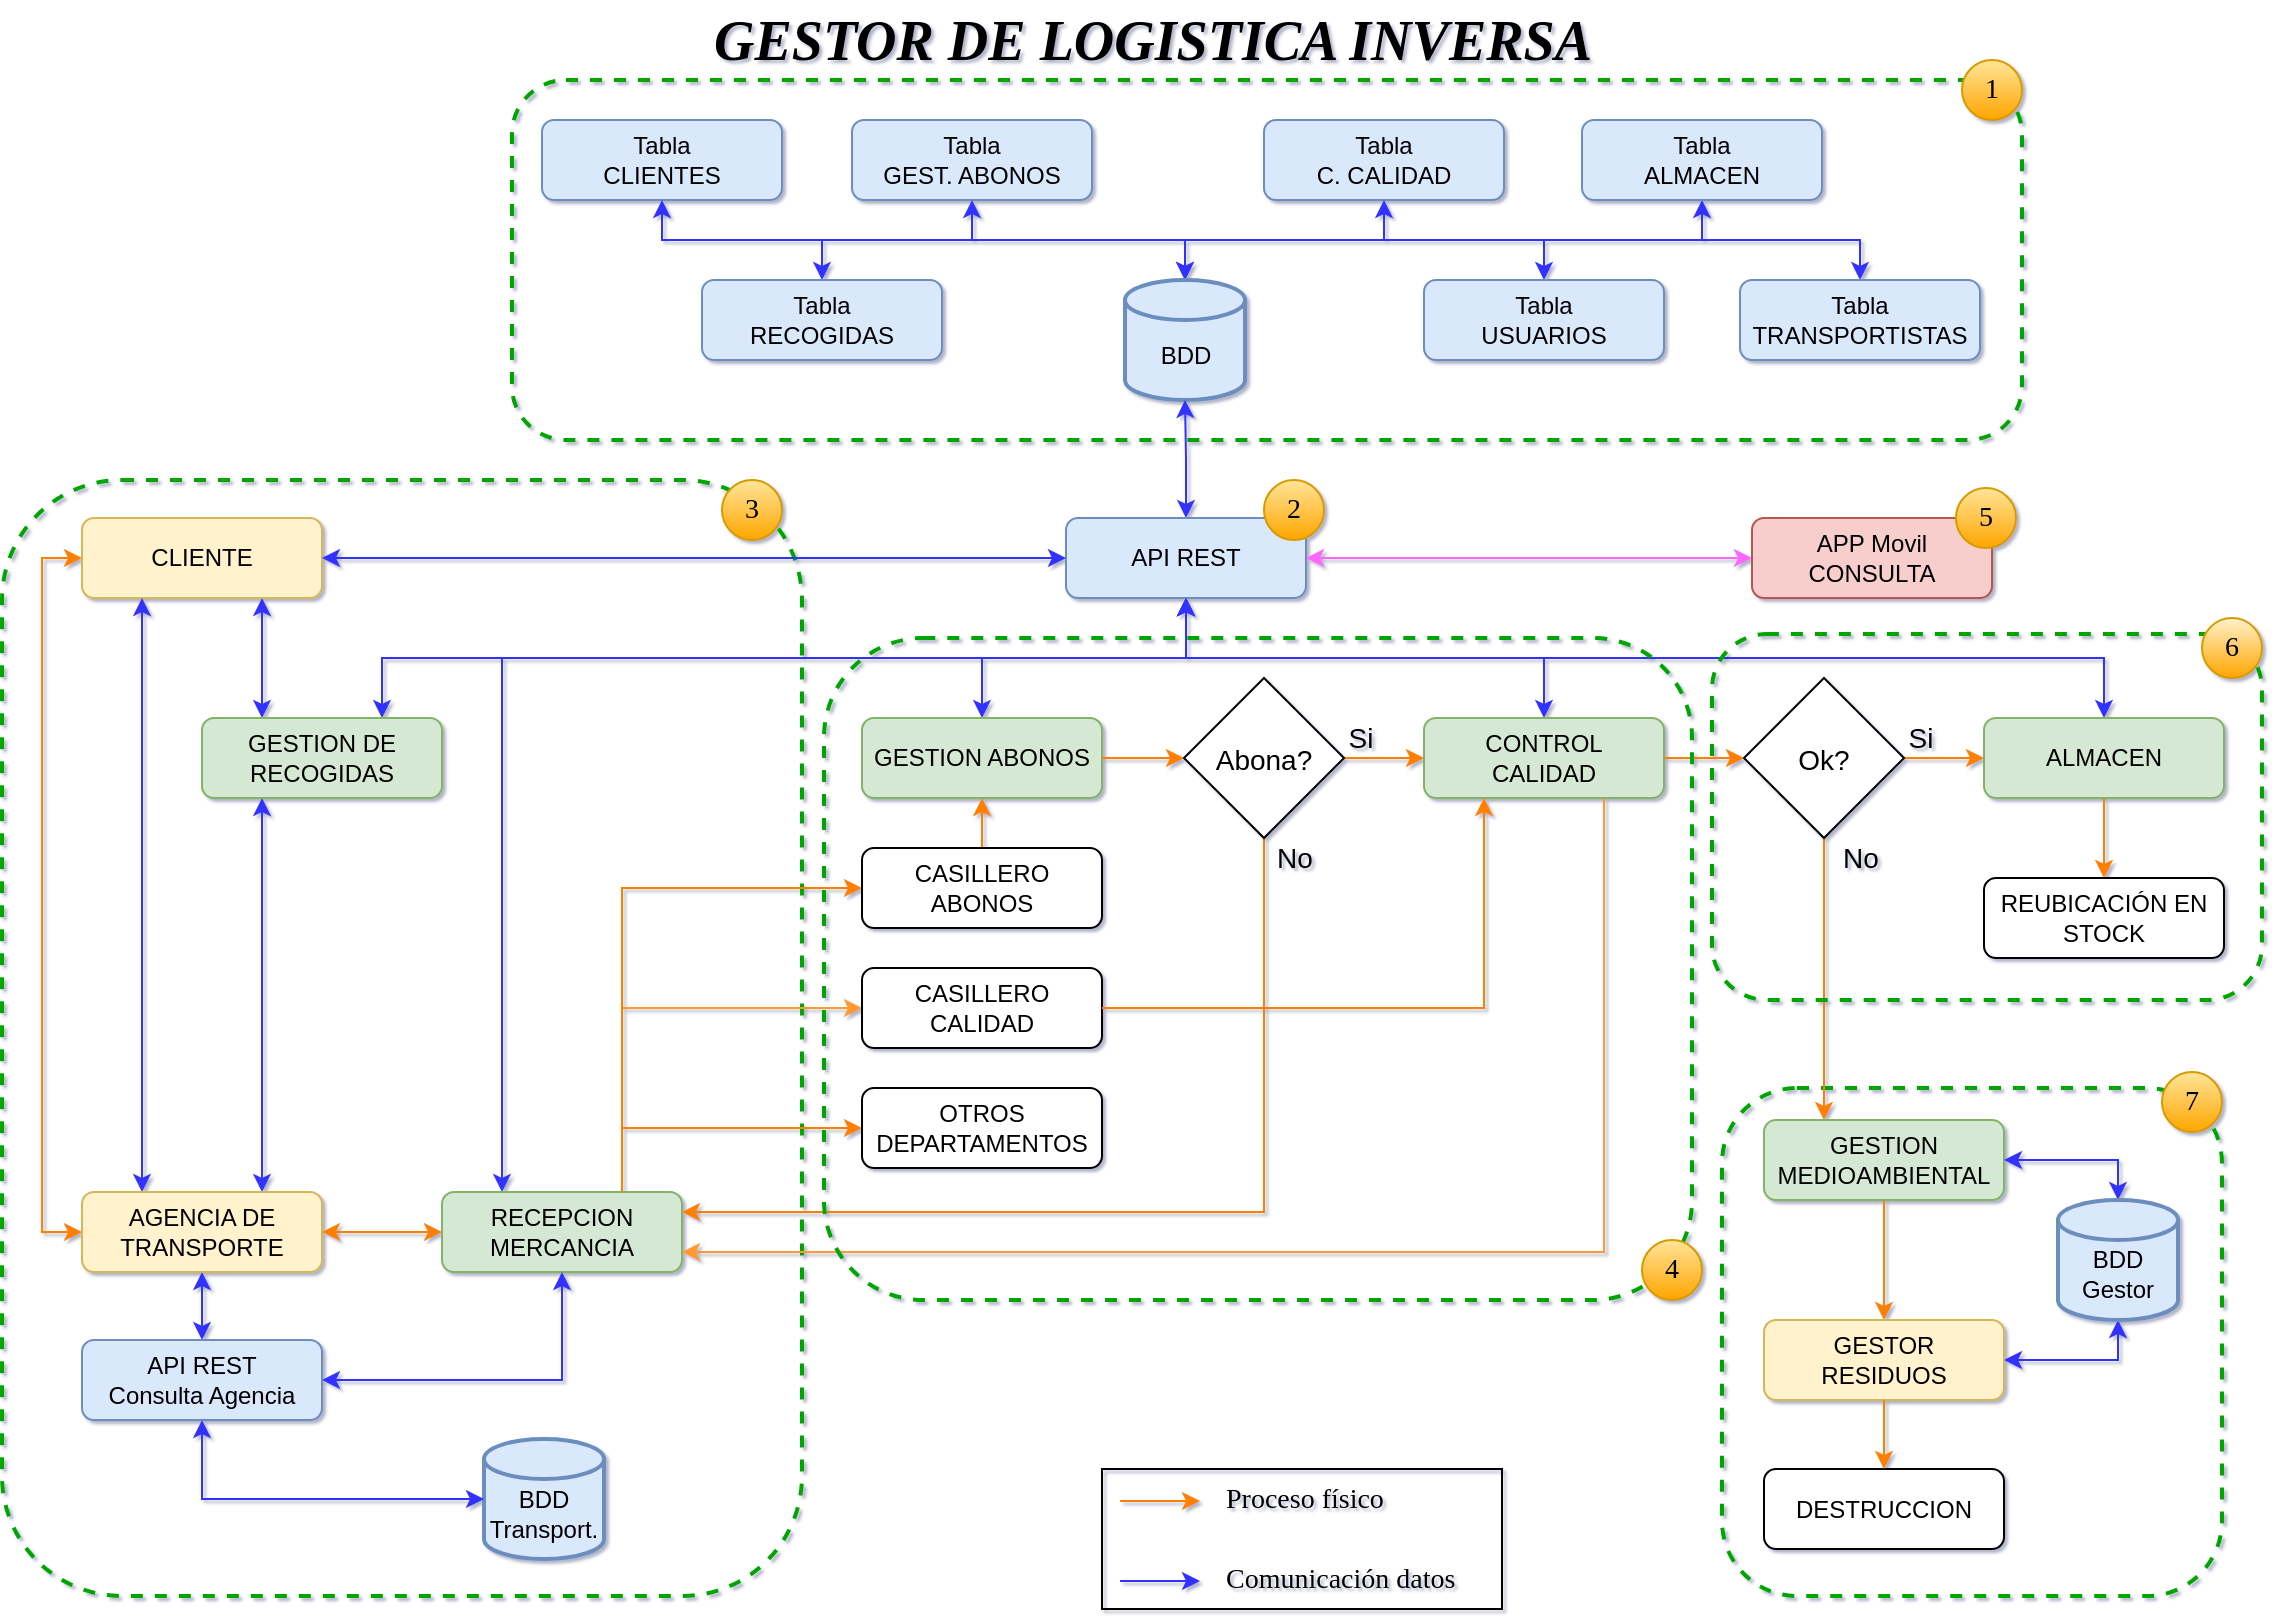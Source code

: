 <mxfile version="16.5.1" type="device" pages="4"><diagram id="3YrGa5316IIiJOy0R3Z-" name="Esquema_Proyecto"><mxGraphModel dx="1422" dy="905" grid="0" gridSize="10" guides="1" tooltips="1" connect="1" arrows="1" fold="1" page="1" pageScale="1" pageWidth="1169" pageHeight="827" math="0" shadow="1"><root><mxCell id="0"/><mxCell id="1" parent="0"/><mxCell id="lA24PEOuTdZTYFpfqnSm-26" value="" style="rounded=1;whiteSpace=wrap;html=1;dashed=1;strokeColor=#00A600;fillColor=none;strokeWidth=2;" parent="1" vertex="1"><mxGeometry x="10" y="240" width="400" height="558" as="geometry"/></mxCell><mxCell id="CX3hwVSATyAPllUomO3--15" value="" style="rounded=1;whiteSpace=wrap;html=1;dashed=1;strokeColor=#00A600;fillColor=none;strokeWidth=2;" parent="1" vertex="1"><mxGeometry x="870" y="544" width="250" height="254" as="geometry"/></mxCell><mxCell id="lA24PEOuTdZTYFpfqnSm-2" value="" style="rounded=1;whiteSpace=wrap;html=1;dashed=1;strokeColor=#00A600;fillColor=none;strokeWidth=2;" parent="1" vertex="1"><mxGeometry x="265" y="40" width="755" height="180" as="geometry"/></mxCell><mxCell id="OU0--R9UCtX5EPS_yb_C-50" style="edgeStyle=orthogonalEdgeStyle;rounded=0;orthogonalLoop=1;jettySize=auto;html=1;entryX=0.25;entryY=0;entryDx=0;entryDy=0;startArrow=classic;startFill=1;endArrow=classic;endFill=1;strokeColor=#3333FF;exitX=0.75;exitY=1;exitDx=0;exitDy=0;" parent="1" source="YDbgilUrjVuzzKP3gLgm-1" target="YDbgilUrjVuzzKP3gLgm-2" edge="1"><mxGeometry relative="1" as="geometry"><mxPoint x="130" y="499" as="sourcePoint"/></mxGeometry></mxCell><mxCell id="OU0--R9UCtX5EPS_yb_C-51" style="edgeStyle=orthogonalEdgeStyle;rounded=0;orthogonalLoop=1;jettySize=auto;html=1;entryX=0;entryY=0.5;entryDx=0;entryDy=0;startArrow=classic;startFill=1;endArrow=classic;endFill=1;strokeColor=#FF8000;exitX=0;exitY=0.5;exitDx=0;exitDy=0;" parent="1" source="YDbgilUrjVuzzKP3gLgm-1" target="YDbgilUrjVuzzKP3gLgm-3" edge="1"><mxGeometry relative="1" as="geometry"><mxPoint x="34" y="371" as="sourcePoint"/></mxGeometry></mxCell><mxCell id="YDbgilUrjVuzzKP3gLgm-1" value="CLIENTE" style="rounded=1;whiteSpace=wrap;html=1;fillColor=#fff2cc;strokeColor=#d6b656;" parent="1" vertex="1"><mxGeometry x="50" y="259" width="120" height="40" as="geometry"/></mxCell><mxCell id="lA24PEOuTdZTYFpfqnSm-8" style="edgeStyle=orthogonalEdgeStyle;rounded=0;orthogonalLoop=1;jettySize=auto;html=1;exitX=0.25;exitY=1;exitDx=0;exitDy=0;entryX=0.75;entryY=0;entryDx=0;entryDy=0;startArrow=classic;startFill=1;strokeColor=#3333FF;" parent="1" source="YDbgilUrjVuzzKP3gLgm-2" target="YDbgilUrjVuzzKP3gLgm-3" edge="1"><mxGeometry relative="1" as="geometry"/></mxCell><mxCell id="lA24PEOuTdZTYFpfqnSm-16" style="edgeStyle=orthogonalEdgeStyle;rounded=0;orthogonalLoop=1;jettySize=auto;html=1;exitX=0.75;exitY=0;exitDx=0;exitDy=0;entryX=0.5;entryY=1;entryDx=0;entryDy=0;startArrow=classic;startFill=1;strokeColor=#3333FF;" parent="1" source="YDbgilUrjVuzzKP3gLgm-2" target="OU0--R9UCtX5EPS_yb_C-19" edge="1"><mxGeometry relative="1" as="geometry"/></mxCell><mxCell id="YDbgilUrjVuzzKP3gLgm-2" value="GESTION DE RECOGIDAS" style="rounded=1;whiteSpace=wrap;html=1;fillColor=#d5e8d4;strokeColor=#82b366;" parent="1" vertex="1"><mxGeometry x="110" y="359" width="120" height="40" as="geometry"/></mxCell><mxCell id="OU0--R9UCtX5EPS_yb_C-33" value="" style="edgeStyle=orthogonalEdgeStyle;rounded=0;orthogonalLoop=1;jettySize=auto;html=1;startArrow=classic;startFill=1;strokeColor=#3333FF;exitX=0.5;exitY=1;exitDx=0;exitDy=0;entryX=0.5;entryY=0;entryDx=0;entryDy=0;" parent="1" source="YDbgilUrjVuzzKP3gLgm-3" target="OU0--R9UCtX5EPS_yb_C-44" edge="1"><mxGeometry relative="1" as="geometry"/></mxCell><mxCell id="lA24PEOuTdZTYFpfqnSm-15" style="edgeStyle=orthogonalEdgeStyle;rounded=0;orthogonalLoop=1;jettySize=auto;html=1;exitX=0.25;exitY=0;exitDx=0;exitDy=0;entryX=0.25;entryY=1;entryDx=0;entryDy=0;startArrow=classic;startFill=1;strokeColor=#3333FF;" parent="1" source="YDbgilUrjVuzzKP3gLgm-3" target="YDbgilUrjVuzzKP3gLgm-1" edge="1"><mxGeometry relative="1" as="geometry"><mxPoint x="70" y="369" as="targetPoint"/></mxGeometry></mxCell><mxCell id="YDbgilUrjVuzzKP3gLgm-3" value="AGENCIA DE TRANSPORTE" style="rounded=1;whiteSpace=wrap;html=1;fillColor=#fff2cc;strokeColor=#d6b656;" parent="1" vertex="1"><mxGeometry x="50" y="596" width="120" height="40" as="geometry"/></mxCell><mxCell id="YDbgilUrjVuzzKP3gLgm-4" value="Tabla &lt;br&gt;GEST. ABONOS" style="rounded=1;whiteSpace=wrap;html=1;fillColor=#dae8fc;strokeColor=#6c8ebf;" parent="1" vertex="1"><mxGeometry x="435" y="60" width="120" height="40" as="geometry"/></mxCell><mxCell id="YDbgilUrjVuzzKP3gLgm-5" value="Tabla &lt;br&gt;CLIENTES" style="rounded=1;whiteSpace=wrap;html=1;fillColor=#dae8fc;strokeColor=#6c8ebf;" parent="1" vertex="1"><mxGeometry x="280" y="60" width="120" height="40" as="geometry"/></mxCell><mxCell id="OU0--R9UCtX5EPS_yb_C-53" style="edgeStyle=orthogonalEdgeStyle;rounded=0;orthogonalLoop=1;jettySize=auto;html=1;exitX=0.75;exitY=0;exitDx=0;exitDy=0;entryX=0;entryY=0.5;entryDx=0;entryDy=0;startArrow=none;startFill=0;endArrow=classic;endFill=1;strokeColor=#FF8000;" parent="1" source="YDbgilUrjVuzzKP3gLgm-11" target="OU0--R9UCtX5EPS_yb_C-1" edge="1"><mxGeometry relative="1" as="geometry"/></mxCell><mxCell id="lA24PEOuTdZTYFpfqnSm-17" style="edgeStyle=orthogonalEdgeStyle;rounded=0;orthogonalLoop=1;jettySize=auto;html=1;exitX=0.25;exitY=0;exitDx=0;exitDy=0;startArrow=classic;startFill=1;strokeColor=#3333FF;entryX=0.5;entryY=1;entryDx=0;entryDy=0;" parent="1" source="YDbgilUrjVuzzKP3gLgm-11" target="OU0--R9UCtX5EPS_yb_C-19" edge="1"><mxGeometry relative="1" as="geometry"><mxPoint x="500" y="279" as="targetPoint"/><Array as="points"><mxPoint x="260" y="329"/><mxPoint x="602" y="329"/></Array></mxGeometry></mxCell><mxCell id="lA24PEOuTdZTYFpfqnSm-21" style="edgeStyle=orthogonalEdgeStyle;rounded=0;orthogonalLoop=1;jettySize=auto;html=1;exitX=0.75;exitY=0;exitDx=0;exitDy=0;entryX=0;entryY=0.5;entryDx=0;entryDy=0;startArrow=none;startFill=0;strokeColor=#FF9933;" parent="1" source="YDbgilUrjVuzzKP3gLgm-11" target="4K__hqSfR5VN-W0w38gJ-2" edge="1"><mxGeometry relative="1" as="geometry"/></mxCell><mxCell id="YDbgilUrjVuzzKP3gLgm-11" value="RECEPCION MERCANCIA" style="rounded=1;whiteSpace=wrap;html=1;fillColor=#d5e8d4;strokeColor=#82b366;" parent="1" vertex="1"><mxGeometry x="230" y="596" width="120" height="40" as="geometry"/></mxCell><mxCell id="YDbgilUrjVuzzKP3gLgm-30" style="edgeStyle=orthogonalEdgeStyle;rounded=0;orthogonalLoop=1;jettySize=auto;html=1;exitX=0.75;exitY=0;exitDx=0;exitDy=0;startArrow=none;startFill=0;strokeColor=#FF8000;entryX=0;entryY=0.5;entryDx=0;entryDy=0;" parent="1" source="YDbgilUrjVuzzKP3gLgm-11" target="YDbgilUrjVuzzKP3gLgm-31" edge="1"><mxGeometry relative="1" as="geometry"><mxPoint x="589" y="771" as="sourcePoint"/><mxPoint x="619" y="721" as="targetPoint"/></mxGeometry></mxCell><mxCell id="YDbgilUrjVuzzKP3gLgm-33" value="" style="edgeStyle=orthogonalEdgeStyle;rounded=0;orthogonalLoop=1;jettySize=auto;html=1;startArrow=none;startFill=0;strokeColor=#FF8000;exitX=0.5;exitY=0;exitDx=0;exitDy=0;entryX=0.5;entryY=1;entryDx=0;entryDy=0;" parent="1" source="YDbgilUrjVuzzKP3gLgm-31" target="YDbgilUrjVuzzKP3gLgm-20" edge="1"><mxGeometry relative="1" as="geometry"><mxPoint x="629" y="429" as="targetPoint"/></mxGeometry></mxCell><mxCell id="lA24PEOuTdZTYFpfqnSm-18" style="edgeStyle=orthogonalEdgeStyle;rounded=0;orthogonalLoop=1;jettySize=auto;html=1;startArrow=classic;startFill=1;strokeColor=#3333FF;entryX=0.5;entryY=1;entryDx=0;entryDy=0;" parent="1" source="YDbgilUrjVuzzKP3gLgm-20" target="OU0--R9UCtX5EPS_yb_C-19" edge="1"><mxGeometry relative="1" as="geometry"><mxPoint x="500" y="279" as="targetPoint"/></mxGeometry></mxCell><mxCell id="YDbgilUrjVuzzKP3gLgm-20" value="GESTION ABONOS" style="rounded=1;whiteSpace=wrap;html=1;fillColor=#d5e8d4;strokeColor=#82b366;" parent="1" vertex="1"><mxGeometry x="440" y="359" width="120" height="40" as="geometry"/></mxCell><mxCell id="OU0--R9UCtX5EPS_yb_C-41" style="edgeStyle=orthogonalEdgeStyle;rounded=0;orthogonalLoop=1;jettySize=auto;html=1;exitX=1;exitY=0.5;exitDx=0;exitDy=0;entryX=0;entryY=0.5;entryDx=0;entryDy=0;startArrow=none;startFill=0;strokeColor=#FF8000;" parent="1" source="YDbgilUrjVuzzKP3gLgm-21" target="4K__hqSfR5VN-W0w38gJ-37" edge="1"><mxGeometry relative="1" as="geometry"/></mxCell><mxCell id="lA24PEOuTdZTYFpfqnSm-19" style="edgeStyle=orthogonalEdgeStyle;rounded=0;orthogonalLoop=1;jettySize=auto;html=1;exitX=0.5;exitY=0;exitDx=0;exitDy=0;entryX=0.5;entryY=1;entryDx=0;entryDy=0;startArrow=classic;startFill=1;strokeColor=#3333FF;" parent="1" source="YDbgilUrjVuzzKP3gLgm-21" target="OU0--R9UCtX5EPS_yb_C-19" edge="1"><mxGeometry relative="1" as="geometry"/></mxCell><mxCell id="lA24PEOuTdZTYFpfqnSm-25" style="edgeStyle=orthogonalEdgeStyle;rounded=0;orthogonalLoop=1;jettySize=auto;html=1;exitX=0.75;exitY=1;exitDx=0;exitDy=0;entryX=1;entryY=0.75;entryDx=0;entryDy=0;startArrow=none;startFill=0;strokeColor=#FF9933;" parent="1" source="YDbgilUrjVuzzKP3gLgm-21" target="YDbgilUrjVuzzKP3gLgm-11" edge="1"><mxGeometry relative="1" as="geometry"><mxPoint x="340" y="626" as="targetPoint"/></mxGeometry></mxCell><mxCell id="YDbgilUrjVuzzKP3gLgm-21" value="CONTROL &lt;br&gt;CALIDAD" style="rounded=1;whiteSpace=wrap;html=1;fillColor=#d5e8d4;strokeColor=#82b366;" parent="1" vertex="1"><mxGeometry x="721" y="359" width="120" height="40" as="geometry"/></mxCell><mxCell id="YDbgilUrjVuzzKP3gLgm-31" value="CASILLERO ABONOS" style="rounded=1;whiteSpace=wrap;html=1;" parent="1" vertex="1"><mxGeometry x="440" y="424" width="120" height="40" as="geometry"/></mxCell><mxCell id="4K__hqSfR5VN-W0w38gJ-1" value="GESTOR DE LOGISTICA INVERSA" style="text;html=1;align=center;verticalAlign=middle;resizable=0;points=[];autosize=1;strokeColor=none;fillColor=none;fontStyle=3;fontSize=28;fontFamily=Georgia;labelBackgroundColor=none;labelBorderColor=none;" parent="1" vertex="1"><mxGeometry x="330" width="510" height="40" as="geometry"/></mxCell><mxCell id="4K__hqSfR5VN-W0w38gJ-2" value="CASILLERO CALIDAD" style="rounded=1;whiteSpace=wrap;html=1;" parent="1" vertex="1"><mxGeometry x="440" y="484" width="120" height="40" as="geometry"/></mxCell><mxCell id="4K__hqSfR5VN-W0w38gJ-8" value="Tabla &lt;br&gt;C. CALIDAD" style="rounded=1;whiteSpace=wrap;html=1;fillColor=#dae8fc;strokeColor=#6c8ebf;" parent="1" vertex="1"><mxGeometry x="641" y="60" width="120" height="40" as="geometry"/></mxCell><mxCell id="4K__hqSfR5VN-W0w38gJ-10" value="" style="edgeStyle=orthogonalEdgeStyle;rounded=0;orthogonalLoop=1;jettySize=auto;html=1;startArrow=none;startFill=0;strokeColor=#FF8000;exitX=1;exitY=0.5;exitDx=0;exitDy=0;entryX=0.25;entryY=1;entryDx=0;entryDy=0;" parent="1" source="4K__hqSfR5VN-W0w38gJ-2" target="YDbgilUrjVuzzKP3gLgm-21" edge="1"><mxGeometry relative="1" as="geometry"><mxPoint x="629" y="682" as="sourcePoint"/><mxPoint x="749" y="459" as="targetPoint"/></mxGeometry></mxCell><mxCell id="4K__hqSfR5VN-W0w38gJ-17" value="" style="edgeStyle=orthogonalEdgeStyle;rounded=0;orthogonalLoop=1;jettySize=auto;html=1;fontSize=16;startArrow=none;startFill=0;strokeColor=#FF8000;exitX=1;exitY=0.5;exitDx=0;exitDy=0;entryX=0;entryY=0.5;entryDx=0;entryDy=0;" parent="1" source="YDbgilUrjVuzzKP3gLgm-20" target="4K__hqSfR5VN-W0w38gJ-19" edge="1"><mxGeometry relative="1" as="geometry"><mxPoint x="649" y="469" as="sourcePoint"/><mxPoint x="689" y="469" as="targetPoint"/></mxGeometry></mxCell><mxCell id="OU0--R9UCtX5EPS_yb_C-39" value="" style="edgeStyle=orthogonalEdgeStyle;rounded=0;orthogonalLoop=1;jettySize=auto;html=1;startArrow=none;startFill=0;strokeColor=#FF8000;" parent="1" source="4K__hqSfR5VN-W0w38gJ-19" target="YDbgilUrjVuzzKP3gLgm-21" edge="1"><mxGeometry relative="1" as="geometry"/></mxCell><mxCell id="OU0--R9UCtX5EPS_yb_C-43" style="edgeStyle=orthogonalEdgeStyle;rounded=0;orthogonalLoop=1;jettySize=auto;html=1;entryX=1;entryY=0.25;entryDx=0;entryDy=0;startArrow=none;startFill=0;endArrow=classic;endFill=1;strokeColor=#FF8000;exitX=0.5;exitY=1;exitDx=0;exitDy=0;" parent="1" source="4K__hqSfR5VN-W0w38gJ-19" target="YDbgilUrjVuzzKP3gLgm-11" edge="1"><mxGeometry relative="1" as="geometry"><mxPoint x="340" y="606" as="targetPoint"/></mxGeometry></mxCell><mxCell id="4K__hqSfR5VN-W0w38gJ-19" value="&lt;span style=&quot;font-size: 14px&quot;&gt;Abona?&lt;/span&gt;" style="rhombus;whiteSpace=wrap;html=1;fontSize=16;" parent="1" vertex="1"><mxGeometry x="601" y="339" width="80" height="80" as="geometry"/></mxCell><mxCell id="lA24PEOuTdZTYFpfqnSm-13" style="edgeStyle=orthogonalEdgeStyle;rounded=0;orthogonalLoop=1;jettySize=auto;html=1;entryX=1;entryY=0.5;entryDx=0;entryDy=0;startArrow=classic;startFill=1;strokeColor=#FF66FF;exitX=0;exitY=0.5;exitDx=0;exitDy=0;" parent="1" source="4K__hqSfR5VN-W0w38gJ-22" target="OU0--R9UCtX5EPS_yb_C-19" edge="1"><mxGeometry relative="1" as="geometry"/></mxCell><mxCell id="4K__hqSfR5VN-W0w38gJ-22" value="APP Movil&lt;br&gt;CONSULTA" style="rounded=1;whiteSpace=wrap;html=1;fillColor=#f8cecc;strokeColor=#b85450;" parent="1" vertex="1"><mxGeometry x="885" y="259" width="120" height="40" as="geometry"/></mxCell><mxCell id="4K__hqSfR5VN-W0w38gJ-26" style="edgeStyle=orthogonalEdgeStyle;rounded=0;orthogonalLoop=1;jettySize=auto;html=1;fontSize=16;startArrow=classic;startFill=1;endArrow=classic;endFill=1;strokeColor=#FF8000;exitX=0;exitY=0.5;exitDx=0;exitDy=0;entryX=1;entryY=0.5;entryDx=0;entryDy=0;" parent="1" source="YDbgilUrjVuzzKP3gLgm-11" target="YDbgilUrjVuzzKP3gLgm-3" edge="1"><mxGeometry relative="1" as="geometry"><mxPoint x="250" y="688.5" as="targetPoint"/><mxPoint x="220" y="616" as="sourcePoint"/></mxGeometry></mxCell><mxCell id="OU0--R9UCtX5EPS_yb_C-46" style="edgeStyle=orthogonalEdgeStyle;rounded=0;orthogonalLoop=1;jettySize=auto;html=1;entryX=1;entryY=0.5;entryDx=0;entryDy=0;startArrow=classic;startFill=1;endArrow=classic;endFill=1;strokeColor=#3333FF;exitX=0.5;exitY=1;exitDx=0;exitDy=0;" parent="1" source="YDbgilUrjVuzzKP3gLgm-11" target="OU0--R9UCtX5EPS_yb_C-44" edge="1"><mxGeometry relative="1" as="geometry"><mxPoint x="280" y="636" as="sourcePoint"/></mxGeometry></mxCell><mxCell id="4K__hqSfR5VN-W0w38gJ-28" value="Si" style="text;html=1;align=center;verticalAlign=middle;resizable=0;points=[];autosize=1;strokeColor=none;fillColor=none;fontSize=14;" parent="1" vertex="1"><mxGeometry x="674" y="359" width="30" height="20" as="geometry"/></mxCell><mxCell id="4K__hqSfR5VN-W0w38gJ-29" value="No" style="text;html=1;align=center;verticalAlign=middle;resizable=0;points=[];autosize=1;strokeColor=none;fillColor=none;fontSize=14;" parent="1" vertex="1"><mxGeometry x="641" y="419" width="30" height="20" as="geometry"/></mxCell><mxCell id="4K__hqSfR5VN-W0w38gJ-40" value="" style="edgeStyle=orthogonalEdgeStyle;rounded=0;orthogonalLoop=1;jettySize=auto;html=1;fontSize=12;startArrow=none;startFill=0;endArrow=classic;endFill=1;strokeColor=#FF8000;entryX=0;entryY=0.5;entryDx=0;entryDy=0;exitX=1;exitY=0.5;exitDx=0;exitDy=0;" parent="1" source="4K__hqSfR5VN-W0w38gJ-37" target="4K__hqSfR5VN-W0w38gJ-7" edge="1"><mxGeometry relative="1" as="geometry"/></mxCell><mxCell id="4K__hqSfR5VN-W0w38gJ-44" value="" style="edgeStyle=orthogonalEdgeStyle;rounded=0;orthogonalLoop=1;jettySize=auto;html=1;fontSize=12;startArrow=none;startFill=0;endArrow=classic;endFill=1;strokeColor=#FF8000;entryX=0.25;entryY=0;entryDx=0;entryDy=0;exitX=0.5;exitY=1;exitDx=0;exitDy=0;" parent="1" source="4K__hqSfR5VN-W0w38gJ-37" target="OU0--R9UCtX5EPS_yb_C-60" edge="1"><mxGeometry relative="1" as="geometry"><mxPoint x="900" y="440" as="sourcePoint"/></mxGeometry></mxCell><mxCell id="4K__hqSfR5VN-W0w38gJ-37" value="&lt;span style=&quot;font-size: 14px&quot;&gt;Ok?&lt;/span&gt;" style="rhombus;whiteSpace=wrap;html=1;fontSize=16;" parent="1" vertex="1"><mxGeometry x="881" y="339" width="80" height="80" as="geometry"/></mxCell><mxCell id="4K__hqSfR5VN-W0w38gJ-39" value="Si" style="text;html=1;align=center;verticalAlign=middle;resizable=0;points=[];autosize=1;strokeColor=none;fillColor=none;fontSize=14;" parent="1" vertex="1"><mxGeometry x="954" y="359" width="30" height="20" as="geometry"/></mxCell><mxCell id="4K__hqSfR5VN-W0w38gJ-43" value="DESTRUCCION" style="rounded=1;whiteSpace=wrap;html=1;" parent="1" vertex="1"><mxGeometry x="891" y="734.5" width="120" height="40" as="geometry"/></mxCell><mxCell id="4K__hqSfR5VN-W0w38gJ-45" value="No" style="text;html=1;align=center;verticalAlign=middle;resizable=0;points=[];autosize=1;strokeColor=none;fillColor=none;fontSize=14;" parent="1" vertex="1"><mxGeometry x="924" y="419" width="30" height="20" as="geometry"/></mxCell><mxCell id="OU0--R9UCtX5EPS_yb_C-6" style="edgeStyle=orthogonalEdgeStyle;rounded=0;orthogonalLoop=1;jettySize=auto;html=1;exitX=0.5;exitY=0;exitDx=0;exitDy=0;exitPerimeter=0;entryX=0.5;entryY=1;entryDx=0;entryDy=0;strokeColor=#3333FF;" parent="1" source="OU0--R9UCtX5EPS_yb_C-3" target="YDbgilUrjVuzzKP3gLgm-4" edge="1"><mxGeometry relative="1" as="geometry"/></mxCell><mxCell id="OU0--R9UCtX5EPS_yb_C-7" style="edgeStyle=orthogonalEdgeStyle;rounded=0;orthogonalLoop=1;jettySize=auto;html=1;exitX=0.5;exitY=0;exitDx=0;exitDy=0;exitPerimeter=0;entryX=0.5;entryY=1;entryDx=0;entryDy=0;strokeColor=#3333FF;" parent="1" source="OU0--R9UCtX5EPS_yb_C-3" target="4K__hqSfR5VN-W0w38gJ-8" edge="1"><mxGeometry relative="1" as="geometry"/></mxCell><mxCell id="OU0--R9UCtX5EPS_yb_C-8" style="edgeStyle=orthogonalEdgeStyle;rounded=0;orthogonalLoop=1;jettySize=auto;html=1;exitX=0.5;exitY=0;exitDx=0;exitDy=0;exitPerimeter=0;entryX=0.5;entryY=1;entryDx=0;entryDy=0;strokeColor=#3333FF;" parent="1" source="OU0--R9UCtX5EPS_yb_C-3" target="YDbgilUrjVuzzKP3gLgm-5" edge="1"><mxGeometry relative="1" as="geometry"/></mxCell><mxCell id="OU0--R9UCtX5EPS_yb_C-30" style="edgeStyle=orthogonalEdgeStyle;rounded=0;orthogonalLoop=1;jettySize=auto;html=1;exitX=0.5;exitY=0;exitDx=0;exitDy=0;exitPerimeter=0;entryX=0.5;entryY=1;entryDx=0;entryDy=0;startArrow=classic;startFill=1;strokeColor=#3333FF;" parent="1" source="OU0--R9UCtX5EPS_yb_C-3" target="OU0--R9UCtX5EPS_yb_C-28" edge="1"><mxGeometry relative="1" as="geometry"/></mxCell><mxCell id="1IK1RCWgDYz9RrWP0OmI-3" style="edgeStyle=orthogonalEdgeStyle;rounded=0;orthogonalLoop=1;jettySize=auto;html=1;exitX=0.5;exitY=0;exitDx=0;exitDy=0;exitPerimeter=0;entryX=0.5;entryY=0;entryDx=0;entryDy=0;strokeColor=#3333FF;" parent="1" source="OU0--R9UCtX5EPS_yb_C-3" target="1IK1RCWgDYz9RrWP0OmI-1" edge="1"><mxGeometry relative="1" as="geometry"/></mxCell><mxCell id="1IK1RCWgDYz9RrWP0OmI-6" style="edgeStyle=orthogonalEdgeStyle;rounded=0;orthogonalLoop=1;jettySize=auto;html=1;exitX=0.5;exitY=0;exitDx=0;exitDy=0;exitPerimeter=0;entryX=0.5;entryY=0;entryDx=0;entryDy=0;strokeColor=#3333FF;" parent="1" source="OU0--R9UCtX5EPS_yb_C-3" target="1IK1RCWgDYz9RrWP0OmI-4" edge="1"><mxGeometry relative="1" as="geometry"/></mxCell><mxCell id="1IK1RCWgDYz9RrWP0OmI-8" style="edgeStyle=orthogonalEdgeStyle;rounded=0;orthogonalLoop=1;jettySize=auto;html=1;exitX=0.5;exitY=0;exitDx=0;exitDy=0;exitPerimeter=0;entryX=0.5;entryY=0;entryDx=0;entryDy=0;strokeColor=#3333FF;startArrow=classic;startFill=1;" parent="1" source="OU0--R9UCtX5EPS_yb_C-3" target="1IK1RCWgDYz9RrWP0OmI-7" edge="1"><mxGeometry relative="1" as="geometry"/></mxCell><mxCell id="OU0--R9UCtX5EPS_yb_C-3" value="&lt;br&gt;BDD" style="strokeWidth=2;html=1;shape=mxgraph.flowchart.database;whiteSpace=wrap;fillColor=#dae8fc;strokeColor=#6c8ebf;" parent="1" vertex="1"><mxGeometry x="571.5" y="140" width="60" height="60" as="geometry"/></mxCell><mxCell id="OU0--R9UCtX5EPS_yb_C-1" value="OTROS DEPARTAMENTOS" style="rounded=1;whiteSpace=wrap;html=1;" parent="1" vertex="1"><mxGeometry x="440" y="544" width="120" height="40" as="geometry"/></mxCell><mxCell id="lA24PEOuTdZTYFpfqnSm-12" style="edgeStyle=orthogonalEdgeStyle;rounded=0;orthogonalLoop=1;jettySize=auto;html=1;exitX=0.5;exitY=0;exitDx=0;exitDy=0;entryX=0.5;entryY=1;entryDx=0;entryDy=0;entryPerimeter=0;startArrow=classic;startFill=1;strokeColor=#3333FF;" parent="1" source="OU0--R9UCtX5EPS_yb_C-19" target="OU0--R9UCtX5EPS_yb_C-3" edge="1"><mxGeometry relative="1" as="geometry"/></mxCell><mxCell id="OU0--R9UCtX5EPS_yb_C-19" value="API REST" style="rounded=1;whiteSpace=wrap;html=1;fillColor=#dae8fc;strokeColor=#6c8ebf;" parent="1" vertex="1"><mxGeometry x="542" y="259" width="120" height="40" as="geometry"/></mxCell><mxCell id="OU0--R9UCtX5EPS_yb_C-28" value="Tabla &lt;br&gt;ALMACEN" style="rounded=1;whiteSpace=wrap;html=1;fillColor=#dae8fc;strokeColor=#6c8ebf;" parent="1" vertex="1"><mxGeometry x="800" y="60" width="120" height="40" as="geometry"/></mxCell><mxCell id="OU0--R9UCtX5EPS_yb_C-32" value="&lt;br&gt;BDD Transport." style="strokeWidth=2;html=1;shape=mxgraph.flowchart.database;whiteSpace=wrap;fillColor=#dae8fc;strokeColor=#6c8ebf;" parent="1" vertex="1"><mxGeometry x="251" y="719.5" width="60" height="60" as="geometry"/></mxCell><mxCell id="OU0--R9UCtX5EPS_yb_C-73" value="" style="edgeStyle=orthogonalEdgeStyle;rounded=0;orthogonalLoop=1;jettySize=auto;html=1;fontFamily=Georgia;fontSize=14;startArrow=none;startFill=0;endArrow=classic;endFill=1;strokeColor=#FF8000;" parent="1" source="4K__hqSfR5VN-W0w38gJ-7" target="OU0--R9UCtX5EPS_yb_C-72" edge="1"><mxGeometry relative="1" as="geometry"/></mxCell><mxCell id="lA24PEOuTdZTYFpfqnSm-20" style="edgeStyle=orthogonalEdgeStyle;rounded=0;orthogonalLoop=1;jettySize=auto;html=1;exitX=0.5;exitY=0;exitDx=0;exitDy=0;entryX=0.5;entryY=1;entryDx=0;entryDy=0;startArrow=classic;startFill=1;strokeColor=#3333FF;" parent="1" source="4K__hqSfR5VN-W0w38gJ-7" target="OU0--R9UCtX5EPS_yb_C-19" edge="1"><mxGeometry relative="1" as="geometry"/></mxCell><mxCell id="4K__hqSfR5VN-W0w38gJ-7" value="ALMACEN&lt;br&gt;" style="rounded=1;whiteSpace=wrap;html=1;fillColor=#d5e8d4;strokeColor=#82b366;" parent="1" vertex="1"><mxGeometry x="1001" y="359" width="120" height="40" as="geometry"/></mxCell><mxCell id="CX3hwVSATyAPllUomO3--9" style="edgeStyle=orthogonalEdgeStyle;rounded=0;orthogonalLoop=1;jettySize=auto;html=1;exitX=0.5;exitY=1;exitDx=0;exitDy=0;fontFamily=Verdana;fontSize=14;strokeColor=#3333FF;startArrow=classic;startFill=1;entryX=0;entryY=0.5;entryDx=0;entryDy=0;entryPerimeter=0;" parent="1" source="OU0--R9UCtX5EPS_yb_C-44" target="OU0--R9UCtX5EPS_yb_C-32" edge="1"><mxGeometry relative="1" as="geometry"/></mxCell><mxCell id="OU0--R9UCtX5EPS_yb_C-44" value="API REST &lt;br&gt;Consulta Agencia" style="rounded=1;whiteSpace=wrap;html=1;fillColor=#dae8fc;strokeColor=#6c8ebf;" parent="1" vertex="1"><mxGeometry x="50" y="670" width="120" height="40" as="geometry"/></mxCell><mxCell id="OU0--R9UCtX5EPS_yb_C-54" value="" style="endArrow=classic;html=1;rounded=0;fontFamily=Georgia;fontSize=32;strokeColor=#FF8000;" parent="1" edge="1"><mxGeometry width="50" height="50" relative="1" as="geometry"><mxPoint x="569" y="750.5" as="sourcePoint"/><mxPoint x="609" y="750.5" as="targetPoint"/></mxGeometry></mxCell><mxCell id="OU0--R9UCtX5EPS_yb_C-55" value="Proceso físico" style="text;html=1;strokeColor=none;fillColor=none;align=left;verticalAlign=middle;whiteSpace=wrap;rounded=0;labelBackgroundColor=none;labelBorderColor=none;fontFamily=Georgia;fontSize=14;" parent="1" vertex="1"><mxGeometry x="620" y="734.5" width="121" height="30" as="geometry"/></mxCell><mxCell id="OU0--R9UCtX5EPS_yb_C-57" value="" style="endArrow=classic;html=1;rounded=0;fontFamily=Georgia;fontSize=32;strokeColor=#3333FF;" parent="1" edge="1"><mxGeometry width="50" height="50" relative="1" as="geometry"><mxPoint x="569" y="790.5" as="sourcePoint"/><mxPoint x="609" y="790.5" as="targetPoint"/></mxGeometry></mxCell><mxCell id="OU0--R9UCtX5EPS_yb_C-58" value="Comunicación datos" style="text;html=1;strokeColor=none;fillColor=none;align=left;verticalAlign=middle;whiteSpace=wrap;rounded=0;labelBackgroundColor=none;labelBorderColor=none;fontFamily=Georgia;fontSize=14;" parent="1" vertex="1"><mxGeometry x="620" y="774.5" width="140" height="30" as="geometry"/></mxCell><mxCell id="OU0--R9UCtX5EPS_yb_C-59" value="" style="rounded=0;whiteSpace=wrap;html=1;labelBackgroundColor=none;labelBorderColor=none;fontFamily=Georgia;fontSize=14;fillColor=none;" parent="1" vertex="1"><mxGeometry x="560" y="734.5" width="200" height="70" as="geometry"/></mxCell><mxCell id="OU0--R9UCtX5EPS_yb_C-61" value="" style="edgeStyle=orthogonalEdgeStyle;rounded=0;orthogonalLoop=1;jettySize=auto;html=1;fontFamily=Georgia;fontSize=14;startArrow=none;startFill=0;endArrow=classic;endFill=1;strokeColor=#FF8000;entryX=0.5;entryY=0;entryDx=0;entryDy=0;exitX=0.5;exitY=1;exitDx=0;exitDy=0;" parent="1" source="OU0--R9UCtX5EPS_yb_C-60" target="OU0--R9UCtX5EPS_yb_C-64" edge="1"><mxGeometry relative="1" as="geometry"/></mxCell><mxCell id="OU0--R9UCtX5EPS_yb_C-60" value="GESTION MEDIOAMBIENTAL" style="rounded=1;whiteSpace=wrap;html=1;fillColor=#d5e8d4;strokeColor=#82b366;" parent="1" vertex="1"><mxGeometry x="891" y="560" width="120" height="40" as="geometry"/></mxCell><mxCell id="OU0--R9UCtX5EPS_yb_C-63" value="" style="edgeStyle=orthogonalEdgeStyle;rounded=0;orthogonalLoop=1;jettySize=auto;html=1;fontFamily=Georgia;fontSize=14;startArrow=classic;startFill=1;endArrow=classic;endFill=1;strokeColor=#3333FF;entryX=1;entryY=0.5;entryDx=0;entryDy=0;exitX=0.5;exitY=0;exitDx=0;exitDy=0;exitPerimeter=0;" parent="1" source="CX3hwVSATyAPllUomO3--8" target="OU0--R9UCtX5EPS_yb_C-60" edge="1"><mxGeometry relative="1" as="geometry"><mxPoint x="770" y="628" as="sourcePoint"/><mxPoint x="795" y="628" as="targetPoint"/></mxGeometry></mxCell><mxCell id="OU0--R9UCtX5EPS_yb_C-67" style="edgeStyle=orthogonalEdgeStyle;rounded=0;orthogonalLoop=1;jettySize=auto;html=1;entryX=1;entryY=0.5;entryDx=0;entryDy=0;fontFamily=Georgia;fontSize=14;startArrow=classic;startFill=1;endArrow=classic;endFill=1;strokeColor=#3333FF;exitX=0.5;exitY=1;exitDx=0;exitDy=0;exitPerimeter=0;" parent="1" source="CX3hwVSATyAPllUomO3--8" target="OU0--R9UCtX5EPS_yb_C-64" edge="1"><mxGeometry relative="1" as="geometry"><mxPoint x="630" y="750.5" as="sourcePoint"/><mxPoint x="735" y="737.5" as="targetPoint"/></mxGeometry></mxCell><mxCell id="OU0--R9UCtX5EPS_yb_C-64" value="GESTOR&lt;br&gt;RESIDUOS" style="rounded=1;whiteSpace=wrap;html=1;fillColor=#fff2cc;strokeColor=#d6b656;" parent="1" vertex="1"><mxGeometry x="891" y="660" width="120" height="40" as="geometry"/></mxCell><mxCell id="OU0--R9UCtX5EPS_yb_C-66" value="" style="edgeStyle=orthogonalEdgeStyle;rounded=0;orthogonalLoop=1;jettySize=auto;html=1;fontFamily=Georgia;fontSize=14;startArrow=none;startFill=0;endArrow=classic;endFill=1;strokeColor=#FF8000;exitX=0.5;exitY=1;exitDx=0;exitDy=0;" parent="1" source="OU0--R9UCtX5EPS_yb_C-64" target="4K__hqSfR5VN-W0w38gJ-43" edge="1"><mxGeometry relative="1" as="geometry"><mxPoint x="912" y="720" as="sourcePoint"/><mxPoint x="891" y="799" as="targetPoint"/></mxGeometry></mxCell><mxCell id="OU0--R9UCtX5EPS_yb_C-72" value="REUBICACIÓN EN STOCK" style="rounded=1;whiteSpace=wrap;html=1;" parent="1" vertex="1"><mxGeometry x="1001" y="439" width="120" height="40" as="geometry"/></mxCell><mxCell id="wMinODDgBfd8cvHvRzCw-7" style="edgeStyle=orthogonalEdgeStyle;rounded=0;orthogonalLoop=1;jettySize=auto;html=1;startArrow=classic;startFill=1;endArrow=classic;endFill=1;strokeColor=#3333FF;exitX=0;exitY=0.5;exitDx=0;exitDy=0;entryX=1;entryY=0.5;entryDx=0;entryDy=0;" parent="1" source="OU0--R9UCtX5EPS_yb_C-19" target="YDbgilUrjVuzzKP3gLgm-1" edge="1"><mxGeometry relative="1" as="geometry"><mxPoint x="80" y="359" as="sourcePoint"/><mxPoint x="220" y="269" as="targetPoint"/></mxGeometry></mxCell><mxCell id="CX3hwVSATyAPllUomO3--1" value="&lt;font face=&quot;Verdana&quot; style=&quot;font-size: 14px&quot;&gt;1&lt;/font&gt;" style="ellipse;whiteSpace=wrap;html=1;strokeColor=#d79b00;fontStyle=0;fillColor=#FFE599;gradientColor=#ffa500;" parent="1" vertex="1"><mxGeometry x="990" y="30" width="30" height="30" as="geometry"/></mxCell><mxCell id="CX3hwVSATyAPllUomO3--6" value="&lt;font face=&quot;Verdana&quot; style=&quot;font-size: 14px&quot;&gt;3&lt;/font&gt;" style="ellipse;whiteSpace=wrap;html=1;strokeColor=#d79b00;fontStyle=0;fillColor=#FFE599;gradientColor=#ffa500;" parent="1" vertex="1"><mxGeometry x="370" y="240" width="30" height="30" as="geometry"/></mxCell><mxCell id="CX3hwVSATyAPllUomO3--7" value="" style="rounded=1;whiteSpace=wrap;html=1;dashed=1;strokeColor=#00A600;fillColor=none;strokeWidth=2;" parent="1" vertex="1"><mxGeometry x="421" y="319" width="434" height="331" as="geometry"/></mxCell><mxCell id="CX3hwVSATyAPllUomO3--8" value="&lt;br&gt;BDD Gestor" style="strokeWidth=2;html=1;shape=mxgraph.flowchart.database;whiteSpace=wrap;fillColor=#dae8fc;strokeColor=#6c8ebf;" parent="1" vertex="1"><mxGeometry x="1038" y="600" width="60" height="60" as="geometry"/></mxCell><mxCell id="CX3hwVSATyAPllUomO3--11" value="&lt;font face=&quot;Verdana&quot; style=&quot;font-size: 14px&quot;&gt;4&lt;/font&gt;" style="ellipse;whiteSpace=wrap;html=1;strokeColor=#d79b00;fontStyle=0;fillColor=#FFE599;gradientColor=#ffa500;" parent="1" vertex="1"><mxGeometry x="830" y="620" width="30" height="30" as="geometry"/></mxCell><mxCell id="CX3hwVSATyAPllUomO3--13" value="" style="rounded=1;whiteSpace=wrap;html=1;dashed=1;strokeColor=#00A600;fillColor=none;strokeWidth=2;" parent="1" vertex="1"><mxGeometry x="865" y="317" width="275" height="183" as="geometry"/></mxCell><mxCell id="CX3hwVSATyAPllUomO3--14" value="&lt;font face=&quot;Verdana&quot; style=&quot;font-size: 14px&quot;&gt;6&lt;/font&gt;" style="ellipse;whiteSpace=wrap;html=1;strokeColor=#d79b00;fontStyle=0;fillColor=#FFF2CC;gradientColor=#ffa500;" parent="1" vertex="1"><mxGeometry x="1110" y="309" width="30" height="30" as="geometry"/></mxCell><mxCell id="CX3hwVSATyAPllUomO3--16" value="&lt;font face=&quot;Verdana&quot; style=&quot;font-size: 14px&quot;&gt;7&lt;/font&gt;" style="ellipse;whiteSpace=wrap;html=1;strokeColor=#d79b00;fontStyle=0;fillColor=#FFE599;gradientColor=#ffa500;" parent="1" vertex="1"><mxGeometry x="1090" y="536" width="30" height="30" as="geometry"/></mxCell><mxCell id="CX3hwVSATyAPllUomO3--17" value="&lt;font face=&quot;Verdana&quot; style=&quot;font-size: 14px&quot;&gt;2&lt;/font&gt;" style="ellipse;whiteSpace=wrap;html=1;strokeColor=#d79b00;fontStyle=0;fillColor=#FFE599;gradientColor=#ffa500;" parent="1" vertex="1"><mxGeometry x="641" y="240" width="30" height="30" as="geometry"/></mxCell><mxCell id="CX3hwVSATyAPllUomO3--18" value="&lt;font face=&quot;Verdana&quot; style=&quot;font-size: 14px&quot;&gt;5&lt;/font&gt;" style="ellipse;whiteSpace=wrap;html=1;strokeColor=#d79b00;fontStyle=0;fillColor=#FFE599;gradientColor=#ffa500;" parent="1" vertex="1"><mxGeometry x="987" y="244" width="30" height="30" as="geometry"/></mxCell><mxCell id="1IK1RCWgDYz9RrWP0OmI-1" value="Tabla &lt;br&gt;USUARIOS" style="rounded=1;whiteSpace=wrap;html=1;fillColor=#dae8fc;strokeColor=#6c8ebf;" parent="1" vertex="1"><mxGeometry x="721" y="140" width="120" height="40" as="geometry"/></mxCell><mxCell id="1IK1RCWgDYz9RrWP0OmI-4" value="Tabla TRANSPORTISTAS" style="rounded=1;whiteSpace=wrap;html=1;fillColor=#dae8fc;strokeColor=#6c8ebf;" parent="1" vertex="1"><mxGeometry x="879" y="140" width="120" height="40" as="geometry"/></mxCell><mxCell id="1IK1RCWgDYz9RrWP0OmI-7" value="Tabla &lt;br&gt;RECOGIDAS" style="rounded=1;whiteSpace=wrap;html=1;fillColor=#dae8fc;strokeColor=#6c8ebf;" parent="1" vertex="1"><mxGeometry x="360" y="140" width="120" height="40" as="geometry"/></mxCell></root></mxGraphModel></diagram><diagram id="VPVKNVDwklb0jFiz4TDx" name="Form_Solicitud"><mxGraphModel dx="2031" dy="1293" grid="0" gridSize="10" guides="1" tooltips="1" connect="1" arrows="1" fold="1" page="1" pageScale="1" pageWidth="827" pageHeight="1169" background="#F6FFF2" math="0" shadow="0"><root><mxCell id="nQqJVTBAibWHDTjXt5UH-0"/><mxCell id="nQqJVTBAibWHDTjXt5UH-1" parent="nQqJVTBAibWHDTjXt5UH-0"/><mxCell id="nQqJVTBAibWHDTjXt5UH-2" value="&lt;font color=&quot;#cccccc&quot;&gt;Nombre cliente&lt;/font&gt;" style="rounded=1;whiteSpace=wrap;html=1;fontSize=15;glass=0;sketch=0;shadow=0;fontStyle=1;align=center;" vertex="1" parent="nQqJVTBAibWHDTjXt5UH-1"><mxGeometry x="42" y="220" width="400" height="30" as="geometry"/></mxCell><mxCell id="nQqJVTBAibWHDTjXt5UH-3" value="&lt;b style=&quot;font-size: 18px;&quot;&gt;Código de cliente&lt;/b&gt;" style="text;html=1;align=left;verticalAlign=middle;whiteSpace=wrap;rounded=0;fontSize=18;sketch=0;glass=0;shadow=1;" vertex="1" parent="nQqJVTBAibWHDTjXt5UH-1"><mxGeometry x="42" y="150" width="200" height="30" as="geometry"/></mxCell><mxCell id="nQqJVTBAibWHDTjXt5UH-4" value="&lt;font color=&quot;#cccccc&quot; style=&quot;font-size: 12px;&quot;&gt;Introduzca el código de cliente&lt;/font&gt;" style="rounded=1;whiteSpace=wrap;html=1;fontSize=12;glass=0;sketch=0;shadow=0;fontStyle=1" vertex="1" parent="nQqJVTBAibWHDTjXt5UH-1"><mxGeometry x="242" y="150" width="200" height="30" as="geometry"/></mxCell><mxCell id="nQqJVTBAibWHDTjXt5UH-5" value="&lt;font color=&quot;#cccccc&quot;&gt;Dirección&lt;/font&gt;" style="rounded=1;whiteSpace=wrap;html=1;fontSize=15;glass=0;sketch=0;shadow=0;fontStyle=1" vertex="1" parent="nQqJVTBAibWHDTjXt5UH-1"><mxGeometry x="42" y="260" width="400" height="30" as="geometry"/></mxCell><mxCell id="nQqJVTBAibWHDTjXt5UH-6" value="&lt;font color=&quot;#cccccc&quot;&gt;Dirección2&lt;/font&gt;" style="rounded=1;whiteSpace=wrap;html=1;fontSize=15;glass=0;sketch=0;shadow=0;fontStyle=1" vertex="1" parent="nQqJVTBAibWHDTjXt5UH-1"><mxGeometry x="42" y="300" width="400" height="30" as="geometry"/></mxCell><mxCell id="nQqJVTBAibWHDTjXt5UH-7" value="&lt;font color=&quot;#cccccc&quot;&gt;CP&lt;/font&gt;" style="rounded=1;whiteSpace=wrap;html=1;fontSize=15;glass=0;sketch=0;shadow=0;fontStyle=1" vertex="1" parent="nQqJVTBAibWHDTjXt5UH-1"><mxGeometry x="42" y="340" width="80" height="30" as="geometry"/></mxCell><mxCell id="nQqJVTBAibWHDTjXt5UH-8" value="&lt;font color=&quot;#cccccc&quot;&gt;Población&lt;/font&gt;" style="rounded=1;whiteSpace=wrap;html=1;fontSize=15;glass=0;sketch=0;shadow=0;fontStyle=1" vertex="1" parent="nQqJVTBAibWHDTjXt5UH-1"><mxGeometry x="142" y="340" width="300" height="30" as="geometry"/></mxCell><mxCell id="nQqJVTBAibWHDTjXt5UH-9" value="&lt;span style=&quot;font-size: 18px;&quot;&gt;Datos del cliente&lt;/span&gt;" style="text;html=1;align=left;verticalAlign=middle;whiteSpace=wrap;rounded=0;fontSize=18;sketch=0;glass=0;shadow=1;fontStyle=1" vertex="1" parent="nQqJVTBAibWHDTjXt5UH-1"><mxGeometry x="42" y="190" width="200" height="30" as="geometry"/></mxCell><mxCell id="nQqJVTBAibWHDTjXt5UH-10" value="&lt;font color=&quot;#cccccc&quot;&gt;Comentarios /&amp;nbsp;&lt;/font&gt;&lt;span style=&quot;color: rgb(204 , 204 , 204)&quot;&gt;Observaciones&lt;/span&gt;" style="rounded=1;whiteSpace=wrap;html=1;fontSize=15;glass=0;sketch=0;shadow=0;fontStyle=1" vertex="1" parent="nQqJVTBAibWHDTjXt5UH-1"><mxGeometry x="42" y="570" width="400" height="80" as="geometry"/></mxCell><mxCell id="nQqJVTBAibWHDTjXt5UH-11" value="&lt;span&gt;Comentarios / Observaciones Mercancía&lt;/span&gt;" style="text;html=1;align=left;verticalAlign=middle;whiteSpace=wrap;rounded=0;fontSize=16;sketch=0;glass=0;shadow=1;fontStyle=0" vertex="1" parent="nQqJVTBAibWHDTjXt5UH-1"><mxGeometry x="42" y="540" width="320" height="30" as="geometry"/></mxCell><mxCell id="nQqJVTBAibWHDTjXt5UH-12" value="&lt;font style=&quot;font-size: 12px&quot;&gt;SOLIICITAR&lt;/font&gt;" style="rounded=1;whiteSpace=wrap;html=1;fontSize=12;glass=0;sketch=0;shadow=0;fontStyle=1;fillColor=#bac8d3;strokeColor=#23445d;fontColor=#000000;" vertex="1" parent="nQqJVTBAibWHDTjXt5UH-1"><mxGeometry x="352" y="1010" width="90" height="30" as="geometry"/></mxCell><mxCell id="nQqJVTBAibWHDTjXt5UH-13" value="El usuario debe cogerlo del registro de la aplicación." style="rounded=1;whiteSpace=wrap;html=1;shadow=0;glass=0;sketch=0;fontSize=12;strokeColor=#36393d;labelBackgroundColor=none;fillColor=#cce5ff;fontColor=#3333FF;" vertex="1" parent="nQqJVTBAibWHDTjXt5UH-1"><mxGeometry x="502" y="905" width="270" height="45" as="geometry"/></mxCell><mxCell id="nQqJVTBAibWHDTjXt5UH-14" value="SOLICITUD DE RECOGIDA DE MERCANCÍA&amp;nbsp;" style="text;html=1;align=center;verticalAlign=middle;whiteSpace=wrap;rounded=0;fontSize=26;sketch=0;glass=0;shadow=1;fontStyle=1" vertex="1" parent="nQqJVTBAibWHDTjXt5UH-1"><mxGeometry x="42" y="70" width="400" height="70" as="geometry"/></mxCell><mxCell id="nQqJVTBAibWHDTjXt5UH-15" value="&lt;span&gt;Agencia de transportes&lt;/span&gt;" style="text;html=1;align=left;verticalAlign=middle;whiteSpace=wrap;rounded=0;fontSize=16;sketch=0;glass=0;shadow=1;fontStyle=0" vertex="1" parent="nQqJVTBAibWHDTjXt5UH-1"><mxGeometry x="42" y="716.5" width="200" height="30" as="geometry"/></mxCell><mxCell id="nQqJVTBAibWHDTjXt5UH-16" value="" style="group" vertex="1" connectable="0" parent="nQqJVTBAibWHDTjXt5UH-1"><mxGeometry x="242" y="716.5" width="200" height="30" as="geometry"/></mxCell><mxCell id="nQqJVTBAibWHDTjXt5UH-17" value="&lt;font color=&quot;#cccccc&quot;&gt;CHR&lt;/font&gt;" style="rounded=1;whiteSpace=wrap;html=1;fontSize=15;glass=0;sketch=0;shadow=0;fontStyle=1" vertex="1" parent="nQqJVTBAibWHDTjXt5UH-16"><mxGeometry width="200" height="30" as="geometry"/></mxCell><mxCell id="nQqJVTBAibWHDTjXt5UH-18" value="" style="group" vertex="1" connectable="0" parent="nQqJVTBAibWHDTjXt5UH-16"><mxGeometry x="185" width="15" height="30" as="geometry"/></mxCell><mxCell id="nQqJVTBAibWHDTjXt5UH-19" value="" style="rounded=1;whiteSpace=wrap;html=1;shadow=0;glass=0;sketch=0;fontSize=19;fontColor=#000000;strokeColor=default;" vertex="1" parent="nQqJVTBAibWHDTjXt5UH-18"><mxGeometry x="-10.526" width="25.526" height="30" as="geometry"/></mxCell><mxCell id="nQqJVTBAibWHDTjXt5UH-20" value="" style="verticalLabelPosition=bottom;verticalAlign=top;html=1;shape=mxgraph.basic.acute_triangle;dx=0.5;rounded=1;shadow=0;glass=0;sketch=0;fontSize=19;fontColor=#000000;strokeColor=default;direction=west;fillColor=#000000;" vertex="1" parent="nQqJVTBAibWHDTjXt5UH-18"><mxGeometry x="-4.211" y="10" width="12.505" height="10" as="geometry"/></mxCell><mxCell id="nQqJVTBAibWHDTjXt5UH-21" value="Tecleamos el código de cliente. Enter para &lt;br&gt;buscar y rellenar" style="rounded=1;whiteSpace=wrap;html=1;shadow=0;glass=0;sketch=0;fontSize=12;strokeColor=#36393d;labelBackgroundColor=none;fillColor=#cce5ff;fontColor=#3333FF;" vertex="1" parent="nQqJVTBAibWHDTjXt5UH-1"><mxGeometry x="502" y="140" width="270" height="50" as="geometry"/></mxCell><mxCell id="nQqJVTBAibWHDTjXt5UH-22" value="" style="shape=curlyBracket;whiteSpace=wrap;html=1;rounded=1;flipH=1;shadow=0;glass=0;labelBackgroundColor=none;sketch=0;fontSize=25;strokeColor=#66B2FF;fillColor=#cce5ff;" vertex="1" parent="nQqJVTBAibWHDTjXt5UH-1"><mxGeometry x="472" y="210" width="20" height="320" as="geometry"/></mxCell><mxCell id="nQqJVTBAibWHDTjXt5UH-23" value="" style="shape=curlyBracket;whiteSpace=wrap;html=1;rounded=1;flipH=1;shadow=0;glass=0;labelBackgroundColor=none;sketch=0;fontSize=25;strokeColor=#66B2FF;fillColor=#cce5ff;" vertex="1" parent="nQqJVTBAibWHDTjXt5UH-1"><mxGeometry x="472" y="140" width="20" height="50" as="geometry"/></mxCell><mxCell id="nQqJVTBAibWHDTjXt5UH-24" value="Se auto-rellena con datos de la BDD buscando por CC. Deben poder modificarse manualmente en caso de necesidad." style="rounded=1;whiteSpace=wrap;html=1;shadow=0;glass=0;sketch=0;fontSize=12;strokeColor=#36393d;labelBackgroundColor=none;fillColor=#cce5ff;fontColor=#3333FF;" vertex="1" parent="nQqJVTBAibWHDTjXt5UH-1"><mxGeometry x="502" y="335" width="270" height="70" as="geometry"/></mxCell><mxCell id="nQqJVTBAibWHDTjXt5UH-25" value="Por defecto la que tenga asignada en la tabla clientes dar opción de cambiar a otra agencia. En el backend generará un número de recogida que enviaremos al cliente y a la agencia" style="rounded=1;whiteSpace=wrap;html=1;shadow=0;glass=0;sketch=0;fontSize=12;strokeColor=#36393d;labelBackgroundColor=none;fillColor=#cce5ff;fontColor=#3333FF;" vertex="1" parent="nQqJVTBAibWHDTjXt5UH-1"><mxGeometry x="502" y="700" width="270" height="60" as="geometry"/></mxCell><mxCell id="nQqJVTBAibWHDTjXt5UH-26" value="" style="shape=curlyBracket;whiteSpace=wrap;html=1;rounded=1;flipH=1;shadow=0;glass=0;labelBackgroundColor=none;sketch=0;fontSize=25;strokeColor=#66B2FF;fillColor=#cce5ff;fontColor=#3333FF;" vertex="1" parent="nQqJVTBAibWHDTjXt5UH-1"><mxGeometry x="472" y="706.5" width="20" height="47" as="geometry"/></mxCell><mxCell id="nQqJVTBAibWHDTjXt5UH-27" value="" style="shape=curlyBracket;whiteSpace=wrap;html=1;rounded=1;flipH=1;shadow=0;glass=0;labelBackgroundColor=none;sketch=0;fontSize=25;strokeColor=#66B2FF;fillColor=#cce5ff;" vertex="1" parent="nQqJVTBAibWHDTjXt5UH-1"><mxGeometry x="472" y="550" width="20" height="106" as="geometry"/></mxCell><mxCell id="nQqJVTBAibWHDTjXt5UH-28" value="Permite escribir comentarios" style="rounded=1;whiteSpace=wrap;html=1;shadow=0;glass=0;sketch=0;fontSize=12;strokeColor=#36393d;labelBackgroundColor=none;fillColor=#cce5ff;fontColor=#3333FF;" vertex="1" parent="nQqJVTBAibWHDTjXt5UH-1"><mxGeometry x="502" y="580.5" width="270" height="45" as="geometry"/></mxCell><mxCell id="nQqJVTBAibWHDTjXt5UH-29" value="" style="endArrow=none;dashed=1;html=1;rounded=0;fontSize=25;fontColor=#000000;strokeColor=default;labelBackgroundColor=default;" edge="1" parent="nQqJVTBAibWHDTjXt5UH-1"><mxGeometry width="50" height="50" relative="1" as="geometry"><mxPoint x="42" y="670" as="sourcePoint"/><mxPoint x="442" y="670" as="targetPoint"/></mxGeometry></mxCell><mxCell id="nQqJVTBAibWHDTjXt5UH-30" value="&lt;span&gt;Comentarios / Observaciones Recogida&lt;/span&gt;" style="text;html=1;align=left;verticalAlign=middle;whiteSpace=wrap;rounded=0;fontSize=16;sketch=0;glass=0;shadow=1;fontStyle=0" vertex="1" parent="nQqJVTBAibWHDTjXt5UH-1"><mxGeometry x="42" y="870" width="320" height="30" as="geometry"/></mxCell><mxCell id="nQqJVTBAibWHDTjXt5UH-31" value="&lt;font color=&quot;#cccccc&quot;&gt;Comentarios /&amp;nbsp;&lt;/font&gt;&lt;span style=&quot;color: rgb(204 , 204 , 204)&quot;&gt;Observaciones&lt;/span&gt;" style="rounded=1;whiteSpace=wrap;html=1;fontSize=15;glass=0;sketch=0;shadow=0;fontStyle=1" vertex="1" parent="nQqJVTBAibWHDTjXt5UH-1"><mxGeometry x="42" y="902.5" width="400" height="82.5" as="geometry"/></mxCell><mxCell id="nQqJVTBAibWHDTjXt5UH-32" value="" style="shape=curlyBracket;whiteSpace=wrap;html=1;rounded=1;flipH=1;shadow=0;glass=0;labelBackgroundColor=none;sketch=0;fontSize=25;strokeColor=#66B2FF;fillColor=#cce5ff;fontColor=#3333FF;" vertex="1" parent="nQqJVTBAibWHDTjXt5UH-1"><mxGeometry x="472" y="870" width="20" height="115" as="geometry"/></mxCell><mxCell id="nQqJVTBAibWHDTjXt5UH-33" value="Mañana" style="text;html=1;align=left;verticalAlign=middle;whiteSpace=wrap;rounded=0;fontSize=16;sketch=0;glass=0;shadow=1;" vertex="1" parent="nQqJVTBAibWHDTjXt5UH-1"><mxGeometry x="262" y="800" width="70" height="30" as="geometry"/></mxCell><mxCell id="nQqJVTBAibWHDTjXt5UH-34" value="Fecha recogida:" style="text;html=1;align=left;verticalAlign=middle;whiteSpace=wrap;rounded=0;fontSize=16;sketch=0;glass=0;shadow=1;fontStyle=0" vertex="1" parent="nQqJVTBAibWHDTjXt5UH-1"><mxGeometry x="42" y="760" width="140" height="30" as="geometry"/></mxCell><mxCell id="nQqJVTBAibWHDTjXt5UH-35" value="Tarde" style="text;html=1;align=left;verticalAlign=middle;whiteSpace=wrap;rounded=0;fontSize=16;sketch=0;glass=0;shadow=1;" vertex="1" parent="nQqJVTBAibWHDTjXt5UH-1"><mxGeometry x="381" y="800" width="61" height="30" as="geometry"/></mxCell><mxCell id="nQqJVTBAibWHDTjXt5UH-36" value="" style="shape=curlyBracket;whiteSpace=wrap;html=1;rounded=1;flipH=1;shadow=0;glass=0;labelBackgroundColor=none;sketch=0;fontSize=25;strokeColor=#66B2FF;fillColor=#cce5ff;fontColor=#3333FF;" vertex="1" parent="nQqJVTBAibWHDTjXt5UH-1"><mxGeometry x="472" y="753.5" width="20" height="116.5" as="geometry"/></mxCell><mxCell id="nQqJVTBAibWHDTjXt5UH-37" value="Indicamos fecha y horario comercial del cliente para pasar a recoger" style="rounded=1;whiteSpace=wrap;html=1;shadow=0;glass=0;sketch=0;fontSize=12;strokeColor=#36393d;labelBackgroundColor=none;fillColor=#cce5ff;fontColor=#3333FF;" vertex="1" parent="nQqJVTBAibWHDTjXt5UH-1"><mxGeometry x="502" y="789.25" width="270" height="45" as="geometry"/></mxCell><mxCell id="nQqJVTBAibWHDTjXt5UH-38" value="" style="shape=curlyBracket;whiteSpace=wrap;html=1;rounded=1;flipH=1;shadow=0;glass=0;labelBackgroundColor=none;sketch=0;fontSize=25;strokeColor=#66B2FF;fillColor=#cce5ff;fontColor=#3333FF;" vertex="1" parent="nQqJVTBAibWHDTjXt5UH-1"><mxGeometry x="472" y="1001.5" width="20" height="47" as="geometry"/></mxCell><mxCell id="nQqJVTBAibWHDTjXt5UH-39" value="Genera número de recogida, Guarda en Tabla RECOGIDAS y envía un correo al cliente confirmando la solicitud y a la agencia un fichero" style="rounded=1;whiteSpace=wrap;html=1;shadow=0;glass=0;sketch=0;fontSize=12;strokeColor=#36393d;labelBackgroundColor=none;fillColor=#cce5ff;fontColor=#3333FF;" vertex="1" parent="nQqJVTBAibWHDTjXt5UH-1"><mxGeometry x="502" y="985" width="270" height="80" as="geometry"/></mxCell><mxCell id="nQqJVTBAibWHDTjXt5UH-40" value="&lt;font color=&quot;#cccccc&quot;&gt;Nombre contacto&lt;/font&gt;" style="rounded=1;whiteSpace=wrap;html=1;fontSize=15;glass=0;sketch=0;shadow=0;fontStyle=1" vertex="1" parent="nQqJVTBAibWHDTjXt5UH-1"><mxGeometry x="42" y="490" width="400" height="30" as="geometry"/></mxCell><mxCell id="nQqJVTBAibWHDTjXt5UH-41" value="&lt;span&gt;Persona de contacto&lt;/span&gt;" style="text;html=1;align=left;verticalAlign=middle;whiteSpace=wrap;rounded=0;fontSize=16;sketch=0;glass=0;shadow=1;fontStyle=0" vertex="1" parent="nQqJVTBAibWHDTjXt5UH-1"><mxGeometry x="42" y="460" width="200" height="30" as="geometry"/></mxCell><mxCell id="nQqJVTBAibWHDTjXt5UH-42" value="FORMULARIO" style="rounded=1;whiteSpace=wrap;html=1;shadow=0;glass=0;sketch=0;fontSize=12;strokeColor=#36393d;labelBackgroundColor=none;fillColor=#cce5ff;fontColor=#3333FF;" vertex="1" parent="nQqJVTBAibWHDTjXt5UH-1"><mxGeometry x="502" y="80" width="270" height="30" as="geometry"/></mxCell><mxCell id="nQqJVTBAibWHDTjXt5UH-43" value="Horario preferente:" style="text;html=1;align=left;verticalAlign=middle;whiteSpace=wrap;rounded=0;fontSize=16;sketch=0;glass=0;shadow=1;fontStyle=0" vertex="1" parent="nQqJVTBAibWHDTjXt5UH-1"><mxGeometry x="42" y="800" width="160" height="30" as="geometry"/></mxCell><mxCell id="nQqJVTBAibWHDTjXt5UH-44" value="&lt;font color=&quot;#cccccc&quot;&gt;siguiente día laborable&lt;/font&gt;" style="rounded=1;whiteSpace=wrap;html=1;fontSize=15;glass=0;sketch=0;shadow=0;fontStyle=1" vertex="1" parent="nQqJVTBAibWHDTjXt5UH-1"><mxGeometry x="192" y="760" width="250" height="30" as="geometry"/></mxCell><mxCell id="nQqJVTBAibWHDTjXt5UH-45" value="&lt;span style=&quot;font-size: 18px;&quot;&gt;Datos recogida&lt;/span&gt;" style="text;html=1;align=left;verticalAlign=middle;whiteSpace=wrap;rounded=0;fontSize=18;sketch=0;glass=0;shadow=1;fontStyle=1" vertex="1" parent="nQqJVTBAibWHDTjXt5UH-1"><mxGeometry x="42" y="680" width="200" height="30" as="geometry"/></mxCell><mxCell id="nQqJVTBAibWHDTjXt5UH-46" value="" style="ellipse;whiteSpace=wrap;html=1;aspect=fixed;rounded=1;shadow=0;glass=0;labelBackgroundColor=none;sketch=0;fontSize=26;fontColor=#FFFFFF;strokeColor=#000000;fillColor=none;" vertex="1" parent="nQqJVTBAibWHDTjXt5UH-1"><mxGeometry x="232" y="805" width="20" height="20" as="geometry"/></mxCell><mxCell id="nQqJVTBAibWHDTjXt5UH-47" value="" style="group" vertex="1" connectable="0" parent="nQqJVTBAibWHDTjXt5UH-1"><mxGeometry x="352" y="805" width="20" height="20" as="geometry"/></mxCell><mxCell id="nQqJVTBAibWHDTjXt5UH-48" value="" style="verticalLabelPosition=bottom;verticalAlign=top;html=1;shape=mxgraph.flowchart.on-page_reference;rounded=1;shadow=0;glass=0;labelBackgroundColor=default;sketch=0;fontSize=26;fontColor=none;strokeColor=#000000;fillColor=#000000;noLabel=1;" vertex="1" parent="nQqJVTBAibWHDTjXt5UH-47"><mxGeometry x="5" y="5" width="10" height="10" as="geometry"/></mxCell><mxCell id="nQqJVTBAibWHDTjXt5UH-49" value="" style="verticalLabelPosition=bottom;verticalAlign=top;html=1;shape=mxgraph.basic.donut;dx=4;rounded=1;shadow=0;glass=0;labelBackgroundColor=#000000;sketch=0;fontSize=26;fontColor=#FFFFFF;strokeColor=#000000;fillColor=default;" vertex="1" parent="nQqJVTBAibWHDTjXt5UH-47"><mxGeometry width="20" height="20" as="geometry"/></mxCell><mxCell id="nQqJVTBAibWHDTjXt5UH-50" value="&lt;font color=&quot;#cccccc&quot;&gt;Telefono02&lt;/font&gt;" style="rounded=1;whiteSpace=wrap;html=1;fontSize=15;glass=0;sketch=0;shadow=0;fontStyle=1" vertex="1" parent="nQqJVTBAibWHDTjXt5UH-1"><mxGeometry x="252" y="420" width="190" height="30" as="geometry"/></mxCell><mxCell id="nQqJVTBAibWHDTjXt5UH-51" value="&lt;font color=&quot;#cccccc&quot;&gt;Telefono01&lt;/font&gt;" style="rounded=1;whiteSpace=wrap;html=1;fontSize=15;glass=0;sketch=0;shadow=0;fontStyle=1" vertex="1" parent="nQqJVTBAibWHDTjXt5UH-1"><mxGeometry x="42" y="420" width="190" height="30" as="geometry"/></mxCell><mxCell id="nQqJVTBAibWHDTjXt5UH-52" value="&lt;font color=&quot;#cccccc&quot;&gt;email&lt;/font&gt;" style="rounded=1;whiteSpace=wrap;html=1;fontSize=15;glass=0;sketch=0;shadow=0;fontStyle=1" vertex="1" parent="nQqJVTBAibWHDTjXt5UH-1"><mxGeometry x="42" y="380" width="400" height="30" as="geometry"/></mxCell><mxCell id="nQqJVTBAibWHDTjXt5UH-53" value="Urgente" style="text;html=1;align=left;verticalAlign=middle;whiteSpace=wrap;rounded=0;fontSize=16;sketch=0;glass=0;shadow=1;fontStyle=0" vertex="1" parent="nQqJVTBAibWHDTjXt5UH-1"><mxGeometry x="262" y="835" width="70" height="30" as="geometry"/></mxCell><mxCell id="nQqJVTBAibWHDTjXt5UH-54" value="" style="ellipse;whiteSpace=wrap;html=1;aspect=fixed;rounded=1;shadow=0;glass=0;labelBackgroundColor=none;sketch=0;fontSize=26;fontColor=#FFFFFF;strokeColor=#000000;fillColor=none;" vertex="1" parent="nQqJVTBAibWHDTjXt5UH-1"><mxGeometry x="232" y="840" width="20" height="20" as="geometry"/></mxCell><mxCell id="nQqJVTBAibWHDTjXt5UH-55" style="edgeStyle=orthogonalEdgeStyle;rounded=0;orthogonalLoop=1;jettySize=auto;html=1;exitX=0.5;exitY=1;exitDx=0;exitDy=0;entryX=0.5;entryY=0;entryDx=0;entryDy=0;dashed=1;labelBackgroundColor=default;fontSize=18;fontColor=#FFFFFF;strokeColor=default;" edge="1" parent="nQqJVTBAibWHDTjXt5UH-1" source="nQqJVTBAibWHDTjXt5UH-56" target="nQqJVTBAibWHDTjXt5UH-62"><mxGeometry relative="1" as="geometry"/></mxCell><mxCell id="nQqJVTBAibWHDTjXt5UH-56" value="CC" style="rounded=1;whiteSpace=wrap;html=1;shadow=0;glass=0;sketch=0;fontSize=12;labelBackgroundColor=none;" vertex="1" parent="nQqJVTBAibWHDTjXt5UH-1"><mxGeometry x="1101.5" y="236" width="59" height="35" as="geometry"/></mxCell><mxCell id="nQqJVTBAibWHDTjXt5UH-57" style="edgeStyle=orthogonalEdgeStyle;rounded=0;orthogonalLoop=1;jettySize=auto;html=1;exitX=0.5;exitY=1;exitDx=0;exitDy=0;entryX=0.5;entryY=0;entryDx=0;entryDy=0;dashed=1;labelBackgroundColor=default;fontSize=18;fontColor=#FFFFFF;strokeColor=default;" edge="1" parent="nQqJVTBAibWHDTjXt5UH-1" source="nQqJVTBAibWHDTjXt5UH-58" target="nQqJVTBAibWHDTjXt5UH-65"><mxGeometry relative="1" as="geometry"/></mxCell><mxCell id="nQqJVTBAibWHDTjXt5UH-58" value="Seleccionamos opciones" style="rounded=1;whiteSpace=wrap;html=1;shadow=0;glass=0;sketch=0;fontSize=12;labelBackgroundColor=none;" vertex="1" parent="nQqJVTBAibWHDTjXt5UH-1"><mxGeometry x="1056" y="426" width="150" height="35" as="geometry"/></mxCell><mxCell id="nQqJVTBAibWHDTjXt5UH-59" style="edgeStyle=orthogonalEdgeStyle;rounded=0;orthogonalLoop=1;jettySize=auto;html=1;exitX=0.5;exitY=1;exitDx=0;exitDy=0;entryX=0.5;entryY=0;entryDx=0;entryDy=0;dashed=1;labelBackgroundColor=default;fontSize=18;fontColor=#FFFFFF;strokeColor=default;" edge="1" parent="nQqJVTBAibWHDTjXt5UH-1" source="nQqJVTBAibWHDTjXt5UH-60" target="nQqJVTBAibWHDTjXt5UH-58"><mxGeometry relative="1" as="geometry"/></mxCell><mxCell id="nQqJVTBAibWHDTjXt5UH-60" value="&lt;span&gt;Modificamos campos&lt;/span&gt;&lt;br&gt;&lt;div&gt;&lt;span&gt;Añadimos comentarios&lt;/span&gt;&lt;/div&gt;" style="rounded=1;whiteSpace=wrap;html=1;shadow=0;glass=0;sketch=0;fontSize=12;labelBackgroundColor=none;align=center;" vertex="1" parent="nQqJVTBAibWHDTjXt5UH-1"><mxGeometry x="1056" y="352" width="150" height="50" as="geometry"/></mxCell><mxCell id="nQqJVTBAibWHDTjXt5UH-61" style="edgeStyle=orthogonalEdgeStyle;rounded=0;orthogonalLoop=1;jettySize=auto;html=1;exitX=0.5;exitY=1;exitDx=0;exitDy=0;entryX=0.5;entryY=0;entryDx=0;entryDy=0;dashed=1;labelBackgroundColor=default;fontSize=18;fontColor=#FFFFFF;strokeColor=default;" edge="1" parent="nQqJVTBAibWHDTjXt5UH-1" source="nQqJVTBAibWHDTjXt5UH-62" target="nQqJVTBAibWHDTjXt5UH-60"><mxGeometry relative="1" as="geometry"/></mxCell><mxCell id="nQqJVTBAibWHDTjXt5UH-62" value="Campos se auto-rellenan" style="rounded=1;whiteSpace=wrap;html=1;shadow=0;glass=0;sketch=0;fontSize=12;labelBackgroundColor=none;" vertex="1" parent="nQqJVTBAibWHDTjXt5UH-1"><mxGeometry x="1056" y="294" width="150" height="35" as="geometry"/></mxCell><mxCell id="nQqJVTBAibWHDTjXt5UH-63" value="" style="edgeStyle=orthogonalEdgeStyle;rounded=0;orthogonalLoop=1;jettySize=auto;html=1;dashed=1;labelBackgroundColor=default;fontSize=18;fontColor=#FFFFFF;strokeColor=default;exitX=0;exitY=0.5;exitDx=0;exitDy=0;entryX=1;entryY=0.5;entryDx=0;entryDy=0;" edge="1" parent="nQqJVTBAibWHDTjXt5UH-1" source="nQqJVTBAibWHDTjXt5UH-74" target="nQqJVTBAibWHDTjXt5UH-69"><mxGeometry relative="1" as="geometry"/></mxCell><mxCell id="nQqJVTBAibWHDTjXt5UH-64" style="edgeStyle=orthogonalEdgeStyle;rounded=0;orthogonalLoop=1;jettySize=auto;html=1;exitX=0.5;exitY=1;exitDx=0;exitDy=0;dashed=1;labelBackgroundColor=default;fontSize=18;fontColor=#FFFFFF;strokeColor=default;entryX=0.5;entryY=0;entryDx=0;entryDy=0;" edge="1" parent="nQqJVTBAibWHDTjXt5UH-1" source="nQqJVTBAibWHDTjXt5UH-65" target="nQqJVTBAibWHDTjXt5UH-74"><mxGeometry relative="1" as="geometry"><mxPoint x="1131" y="555" as="targetPoint"/></mxGeometry></mxCell><mxCell id="nQqJVTBAibWHDTjXt5UH-65" value="Pulsamos boton SOLICITAR" style="rounded=1;whiteSpace=wrap;html=1;shadow=0;glass=0;sketch=0;fontSize=12;labelBackgroundColor=none;" vertex="1" parent="nQqJVTBAibWHDTjXt5UH-1"><mxGeometry x="1056" y="485" width="150" height="35" as="geometry"/></mxCell><mxCell id="nQqJVTBAibWHDTjXt5UH-66" style="edgeStyle=orthogonalEdgeStyle;rounded=0;orthogonalLoop=1;jettySize=auto;html=1;exitX=0.5;exitY=1;exitDx=0;exitDy=0;entryX=0.5;entryY=0;entryDx=0;entryDy=0;dashed=1;labelBackgroundColor=default;fontSize=18;fontColor=#FFFFFF;strokeColor=default;" edge="1" parent="nQqJVTBAibWHDTjXt5UH-1" source="nQqJVTBAibWHDTjXt5UH-67" target="nQqJVTBAibWHDTjXt5UH-76"><mxGeometry relative="1" as="geometry"/></mxCell><mxCell id="nQqJVTBAibWHDTjXt5UH-67" value="Envía información a la AGENCIA" style="rounded=1;whiteSpace=wrap;html=1;shadow=0;glass=0;sketch=0;fontSize=12;labelBackgroundColor=none;" vertex="1" parent="nQqJVTBAibWHDTjXt5UH-1"><mxGeometry x="1056" y="676.5" width="150" height="35" as="geometry"/></mxCell><mxCell id="nQqJVTBAibWHDTjXt5UH-68" style="edgeStyle=orthogonalEdgeStyle;rounded=0;orthogonalLoop=1;jettySize=auto;html=1;exitX=0.5;exitY=1;exitDx=0;exitDy=0;entryX=0.5;entryY=0;entryDx=0;entryDy=0;dashed=1;labelBackgroundColor=default;fontSize=18;fontColor=#FFFFFF;strokeColor=default;" edge="1" parent="nQqJVTBAibWHDTjXt5UH-1" source="nQqJVTBAibWHDTjXt5UH-69" target="nQqJVTBAibWHDTjXt5UH-83"><mxGeometry relative="1" as="geometry"/></mxCell><mxCell id="nQqJVTBAibWHDTjXt5UH-69" value="Envia correo a CLIENTE" style="rounded=1;whiteSpace=wrap;html=1;shadow=0;glass=0;sketch=0;fontSize=12;labelBackgroundColor=none;" vertex="1" parent="nQqJVTBAibWHDTjXt5UH-1"><mxGeometry x="854" y="601" width="150" height="35" as="geometry"/></mxCell><mxCell id="nQqJVTBAibWHDTjXt5UH-70" style="edgeStyle=orthogonalEdgeStyle;rounded=0;orthogonalLoop=1;jettySize=auto;html=1;exitX=0.5;exitY=0;exitDx=0;exitDy=0;entryX=0;entryY=0.5;entryDx=0;entryDy=0;dashed=1;labelBackgroundColor=default;fontSize=12;fontColor=#000000;strokeColor=default;" edge="1" parent="nQqJVTBAibWHDTjXt5UH-1" source="nQqJVTBAibWHDTjXt5UH-71" target="nQqJVTBAibWHDTjXt5UH-94"><mxGeometry relative="1" as="geometry"/></mxCell><mxCell id="nQqJVTBAibWHDTjXt5UH-71" value="Guarda en tabla:&lt;br&gt;&lt;b&gt;SOLICITUDES&lt;/b&gt;" style="rounded=1;whiteSpace=wrap;html=1;shadow=0;glass=0;sketch=0;fontSize=12;labelBackgroundColor=none;" vertex="1" parent="nQqJVTBAibWHDTjXt5UH-1"><mxGeometry x="1258" y="601" width="150" height="35" as="geometry"/></mxCell><mxCell id="nQqJVTBAibWHDTjXt5UH-72" style="edgeStyle=orthogonalEdgeStyle;rounded=0;orthogonalLoop=1;jettySize=auto;html=1;exitX=1;exitY=0.5;exitDx=0;exitDy=0;dashed=1;labelBackgroundColor=default;fontSize=18;fontColor=#FFFFFF;strokeColor=default;" edge="1" parent="nQqJVTBAibWHDTjXt5UH-1" source="nQqJVTBAibWHDTjXt5UH-74" target="nQqJVTBAibWHDTjXt5UH-71"><mxGeometry relative="1" as="geometry"/></mxCell><mxCell id="nQqJVTBAibWHDTjXt5UH-73" style="edgeStyle=orthogonalEdgeStyle;rounded=0;orthogonalLoop=1;jettySize=auto;html=1;exitX=0.5;exitY=1;exitDx=0;exitDy=0;entryX=0.5;entryY=0;entryDx=0;entryDy=0;dashed=1;labelBackgroundColor=default;fontSize=18;fontColor=#FFFFFF;strokeColor=default;" edge="1" parent="nQqJVTBAibWHDTjXt5UH-1" source="nQqJVTBAibWHDTjXt5UH-74" target="nQqJVTBAibWHDTjXt5UH-67"><mxGeometry relative="1" as="geometry"/></mxCell><mxCell id="nQqJVTBAibWHDTjXt5UH-74" value="Genera número de seguimiento" style="rounded=1;whiteSpace=wrap;html=1;shadow=0;glass=0;sketch=0;fontSize=12;labelBackgroundColor=none;" vertex="1" parent="nQqJVTBAibWHDTjXt5UH-1"><mxGeometry x="1056" y="601" width="150" height="35" as="geometry"/></mxCell><mxCell id="nQqJVTBAibWHDTjXt5UH-75" style="edgeStyle=orthogonalEdgeStyle;rounded=0;orthogonalLoop=1;jettySize=auto;html=1;exitX=0.5;exitY=1;exitDx=0;exitDy=0;entryX=0.5;entryY=0;entryDx=0;entryDy=0;dashed=1;labelBackgroundColor=default;fontSize=18;fontColor=#FFFFFF;strokeColor=default;" edge="1" parent="nQqJVTBAibWHDTjXt5UH-1" source="nQqJVTBAibWHDTjXt5UH-76" target="nQqJVTBAibWHDTjXt5UH-80"><mxGeometry relative="1" as="geometry"/></mxCell><mxCell id="nQqJVTBAibWHDTjXt5UH-76" value="Agencia recibe información" style="rounded=1;whiteSpace=wrap;html=1;shadow=0;glass=0;sketch=0;fontSize=12;labelBackgroundColor=none;" vertex="1" parent="nQqJVTBAibWHDTjXt5UH-1"><mxGeometry x="1056" y="752" width="150" height="35" as="geometry"/></mxCell><mxCell id="nQqJVTBAibWHDTjXt5UH-77" style="edgeStyle=orthogonalEdgeStyle;rounded=0;orthogonalLoop=1;jettySize=auto;html=1;exitX=0;exitY=0.5;exitDx=0;exitDy=0;entryX=1;entryY=0.5;entryDx=0;entryDy=0;dashed=1;labelBackgroundColor=default;fontSize=18;fontColor=#FFFFFF;strokeColor=default;" edge="1" parent="nQqJVTBAibWHDTjXt5UH-1" source="nQqJVTBAibWHDTjXt5UH-80" target="nQqJVTBAibWHDTjXt5UH-82"><mxGeometry relative="1" as="geometry"/></mxCell><mxCell id="nQqJVTBAibWHDTjXt5UH-78" value="" style="edgeStyle=orthogonalEdgeStyle;rounded=0;orthogonalLoop=1;jettySize=auto;html=1;dashed=1;labelBackgroundColor=default;fontSize=18;fontColor=#FFFFFF;strokeColor=default;" edge="1" parent="nQqJVTBAibWHDTjXt5UH-1" source="nQqJVTBAibWHDTjXt5UH-80" target="nQqJVTBAibWHDTjXt5UH-85"><mxGeometry relative="1" as="geometry"/></mxCell><mxCell id="nQqJVTBAibWHDTjXt5UH-79" style="edgeStyle=orthogonalEdgeStyle;rounded=0;orthogonalLoop=1;jettySize=auto;html=1;exitX=0.5;exitY=1;exitDx=0;exitDy=0;entryX=0.5;entryY=0;entryDx=0;entryDy=0;dashed=1;labelBackgroundColor=default;fontSize=18;fontColor=#FFFFFF;strokeColor=default;" edge="1" parent="nQqJVTBAibWHDTjXt5UH-1" source="nQqJVTBAibWHDTjXt5UH-80" target="nQqJVTBAibWHDTjXt5UH-86"><mxGeometry relative="1" as="geometry"/></mxCell><mxCell id="nQqJVTBAibWHDTjXt5UH-80" value="Agencia genera Nº RECOGIDA" style="rounded=1;whiteSpace=wrap;html=1;shadow=0;glass=0;sketch=0;fontSize=12;labelBackgroundColor=none;" vertex="1" parent="nQqJVTBAibWHDTjXt5UH-1"><mxGeometry x="1056" y="828" width="150" height="35" as="geometry"/></mxCell><mxCell id="nQqJVTBAibWHDTjXt5UH-81" style="edgeStyle=orthogonalEdgeStyle;rounded=0;orthogonalLoop=1;jettySize=auto;html=1;entryX=0.5;entryY=1;entryDx=0;entryDy=0;dashed=1;labelBackgroundColor=default;fontSize=18;fontColor=#FFFFFF;strokeColor=default;" edge="1" parent="nQqJVTBAibWHDTjXt5UH-1" source="nQqJVTBAibWHDTjXt5UH-82" target="nQqJVTBAibWHDTjXt5UH-83"><mxGeometry relative="1" as="geometry"/></mxCell><mxCell id="nQqJVTBAibWHDTjXt5UH-82" value="Agencia Comunica a CLI por correo" style="rounded=1;whiteSpace=wrap;html=1;shadow=0;glass=0;sketch=0;fontSize=12;labelBackgroundColor=none;" vertex="1" parent="nQqJVTBAibWHDTjXt5UH-1"><mxGeometry x="854" y="828" width="150" height="35" as="geometry"/></mxCell><mxCell id="nQqJVTBAibWHDTjXt5UH-83" value="CLIENTE" style="rounded=1;whiteSpace=wrap;html=1;shadow=0;glass=0;sketch=0;fontSize=12;labelBackgroundColor=none;" vertex="1" parent="nQqJVTBAibWHDTjXt5UH-1"><mxGeometry x="854" y="711" width="150" height="35" as="geometry"/></mxCell><mxCell id="nQqJVTBAibWHDTjXt5UH-84" style="edgeStyle=orthogonalEdgeStyle;rounded=0;orthogonalLoop=1;jettySize=auto;html=1;exitX=0.5;exitY=0;exitDx=0;exitDy=0;entryX=0.5;entryY=1;entryDx=0;entryDy=0;dashed=1;labelBackgroundColor=default;fontSize=18;fontColor=#FFFFFF;strokeColor=default;" edge="1" parent="nQqJVTBAibWHDTjXt5UH-1" source="nQqJVTBAibWHDTjXt5UH-85" target="nQqJVTBAibWHDTjXt5UH-71"><mxGeometry relative="1" as="geometry"/></mxCell><mxCell id="nQqJVTBAibWHDTjXt5UH-85" value="Agencia comunica Nº RECOGIDA" style="rounded=1;whiteSpace=wrap;html=1;shadow=0;glass=0;sketch=0;fontSize=12;labelBackgroundColor=none;" vertex="1" parent="nQqJVTBAibWHDTjXt5UH-1"><mxGeometry x="1258" y="828" width="150" height="35" as="geometry"/></mxCell><mxCell id="nQqJVTBAibWHDTjXt5UH-86" value="Agencia guarda en &lt;br&gt;su BDD" style="rounded=1;whiteSpace=wrap;html=1;shadow=0;glass=0;sketch=0;fontSize=12;labelBackgroundColor=none;" vertex="1" parent="nQqJVTBAibWHDTjXt5UH-1"><mxGeometry x="1056" y="898" width="150" height="35" as="geometry"/></mxCell><mxCell id="nQqJVTBAibWHDTjXt5UH-87" value="Solicitudes    " style="shape=table;startSize=30;container=1;collapsible=1;childLayout=tableLayout;fixedRows=1;rowLines=0;fontStyle=1;align=center;resizeLast=1;rounded=1;shadow=0;glass=0;labelBackgroundColor=none;sketch=0;fontSize=12;fontColor=#000000;strokeColor=#000000;fillColor=none;" vertex="1" parent="nQqJVTBAibWHDTjXt5UH-1"><mxGeometry x="1456" y="250" width="180" height="570" as="geometry"><mxRectangle x="1254" y="-339" width="140" height="47" as="alternateBounds"/></mxGeometry></mxCell><mxCell id="nQqJVTBAibWHDTjXt5UH-88" value="" style="shape=tableRow;horizontal=0;startSize=0;swimlaneHead=0;swimlaneBody=0;fillColor=none;collapsible=0;dropTarget=0;points=[[0,0.5],[1,0.5]];portConstraint=eastwest;top=0;left=0;right=0;bottom=1;rounded=1;shadow=0;glass=0;labelBackgroundColor=none;sketch=0;fontSize=12;fontColor=#000000;strokeColor=#000000;" vertex="1" parent="nQqJVTBAibWHDTjXt5UH-87"><mxGeometry y="30" width="180" height="30" as="geometry"/></mxCell><mxCell id="nQqJVTBAibWHDTjXt5UH-89" value="PK" style="shape=partialRectangle;connectable=0;fillColor=none;top=0;left=0;bottom=0;right=0;fontStyle=1;overflow=hidden;rounded=1;shadow=0;glass=0;labelBackgroundColor=none;sketch=0;fontSize=12;fontColor=#000000;strokeColor=#000000;" vertex="1" parent="nQqJVTBAibWHDTjXt5UH-88"><mxGeometry width="30" height="30" as="geometry"><mxRectangle width="30" height="30" as="alternateBounds"/></mxGeometry></mxCell><mxCell id="nQqJVTBAibWHDTjXt5UH-90" value="No.Solicitud" style="shape=partialRectangle;connectable=0;fillColor=none;top=0;left=0;bottom=0;right=0;align=left;spacingLeft=6;fontStyle=5;overflow=hidden;rounded=1;shadow=0;glass=0;labelBackgroundColor=none;sketch=0;fontSize=12;fontColor=#000000;strokeColor=#000000;" vertex="1" parent="nQqJVTBAibWHDTjXt5UH-88"><mxGeometry x="30" width="150" height="30" as="geometry"><mxRectangle width="150" height="30" as="alternateBounds"/></mxGeometry></mxCell><mxCell id="nQqJVTBAibWHDTjXt5UH-91" value="" style="shape=tableRow;horizontal=0;startSize=0;swimlaneHead=0;swimlaneBody=0;fillColor=none;collapsible=0;dropTarget=0;points=[[0,0.5],[1,0.5]];portConstraint=eastwest;top=0;left=0;right=0;bottom=0;rounded=1;shadow=0;glass=0;labelBackgroundColor=none;sketch=0;fontSize=12;fontColor=#000000;strokeColor=#000000;" vertex="1" parent="nQqJVTBAibWHDTjXt5UH-87"><mxGeometry y="60" width="180" height="30" as="geometry"/></mxCell><mxCell id="nQqJVTBAibWHDTjXt5UH-92" value="" style="shape=partialRectangle;connectable=0;fillColor=none;top=0;left=0;bottom=0;right=0;editable=1;overflow=hidden;rounded=1;shadow=0;glass=0;labelBackgroundColor=none;sketch=0;fontSize=12;fontColor=#000000;strokeColor=#000000;" vertex="1" parent="nQqJVTBAibWHDTjXt5UH-91"><mxGeometry width="30" height="30" as="geometry"><mxRectangle width="30" height="30" as="alternateBounds"/></mxGeometry></mxCell><mxCell id="nQqJVTBAibWHDTjXt5UH-93" value="Fecha_Hora" style="shape=partialRectangle;connectable=0;fillColor=none;top=0;left=0;bottom=0;right=0;align=left;spacingLeft=6;overflow=hidden;rounded=1;shadow=0;glass=0;labelBackgroundColor=none;sketch=0;fontSize=12;fontColor=#000000;strokeColor=#000000;" vertex="1" parent="nQqJVTBAibWHDTjXt5UH-91"><mxGeometry x="30" width="150" height="30" as="geometry"><mxRectangle width="150" height="30" as="alternateBounds"/></mxGeometry></mxCell><mxCell id="nQqJVTBAibWHDTjXt5UH-94" value="" style="shape=tableRow;horizontal=0;startSize=0;swimlaneHead=0;swimlaneBody=0;fillColor=none;collapsible=0;dropTarget=0;points=[[0,0.5],[1,0.5]];portConstraint=eastwest;top=0;left=0;right=0;bottom=0;rounded=1;shadow=0;glass=0;labelBackgroundColor=none;sketch=0;fontSize=12;fontColor=#000000;strokeColor=#000000;" vertex="1" parent="nQqJVTBAibWHDTjXt5UH-87"><mxGeometry y="90" width="180" height="30" as="geometry"/></mxCell><mxCell id="nQqJVTBAibWHDTjXt5UH-95" value="" style="shape=partialRectangle;connectable=0;fillColor=none;top=0;left=0;bottom=0;right=0;editable=1;overflow=hidden;rounded=1;shadow=0;glass=0;labelBackgroundColor=none;sketch=0;fontSize=12;fontColor=#000000;strokeColor=#000000;" vertex="1" parent="nQqJVTBAibWHDTjXt5UH-94"><mxGeometry width="30" height="30" as="geometry"><mxRectangle width="30" height="30" as="alternateBounds"/></mxGeometry></mxCell><mxCell id="nQqJVTBAibWHDTjXt5UH-96" value="CC" style="shape=partialRectangle;connectable=0;fillColor=none;top=0;left=0;bottom=0;right=0;align=left;spacingLeft=6;overflow=hidden;rounded=1;shadow=0;glass=0;labelBackgroundColor=none;sketch=0;fontSize=12;fontColor=#000000;strokeColor=#000000;verticalAlign=middle;" vertex="1" parent="nQqJVTBAibWHDTjXt5UH-94"><mxGeometry x="30" width="150" height="30" as="geometry"><mxRectangle width="150" height="30" as="alternateBounds"/></mxGeometry></mxCell><mxCell id="nQqJVTBAibWHDTjXt5UH-97" value="" style="shape=tableRow;horizontal=0;startSize=0;swimlaneHead=0;swimlaneBody=0;fillColor=none;collapsible=0;dropTarget=0;points=[[0,0.5],[1,0.5]];portConstraint=eastwest;top=0;left=0;right=0;bottom=0;rounded=1;shadow=0;glass=0;labelBackgroundColor=none;sketch=0;fontSize=12;fontColor=#000000;strokeColor=#000000;" vertex="1" parent="nQqJVTBAibWHDTjXt5UH-87"><mxGeometry y="120" width="180" height="30" as="geometry"/></mxCell><mxCell id="nQqJVTBAibWHDTjXt5UH-98" value="" style="shape=partialRectangle;connectable=0;fillColor=none;top=0;left=0;bottom=0;right=0;editable=1;overflow=hidden;rounded=1;shadow=0;glass=0;labelBackgroundColor=none;sketch=0;fontSize=12;fontColor=#000000;strokeColor=#000000;" vertex="1" parent="nQqJVTBAibWHDTjXt5UH-97"><mxGeometry width="30" height="30" as="geometry"><mxRectangle width="30" height="30" as="alternateBounds"/></mxGeometry></mxCell><mxCell id="nQqJVTBAibWHDTjXt5UH-99" value="Nom_CLI" style="shape=partialRectangle;connectable=0;fillColor=none;top=0;left=0;bottom=0;right=0;align=left;spacingLeft=6;overflow=hidden;rounded=1;shadow=0;glass=0;labelBackgroundColor=none;sketch=0;fontSize=12;fontColor=#000000;strokeColor=#000000;" vertex="1" parent="nQqJVTBAibWHDTjXt5UH-97"><mxGeometry x="30" width="150" height="30" as="geometry"><mxRectangle width="150" height="30" as="alternateBounds"/></mxGeometry></mxCell><mxCell id="nQqJVTBAibWHDTjXt5UH-100" value="" style="shape=tableRow;horizontal=0;startSize=0;swimlaneHead=0;swimlaneBody=0;fillColor=none;collapsible=0;dropTarget=0;points=[[0,0.5],[1,0.5]];portConstraint=eastwest;top=0;left=0;right=0;bottom=0;rounded=1;shadow=0;glass=0;labelBackgroundColor=none;sketch=0;fontSize=12;fontColor=#000000;strokeColor=#000000;" vertex="1" parent="nQqJVTBAibWHDTjXt5UH-87"><mxGeometry y="150" width="180" height="30" as="geometry"/></mxCell><mxCell id="nQqJVTBAibWHDTjXt5UH-101" value="" style="shape=partialRectangle;connectable=0;fillColor=none;top=0;left=0;bottom=0;right=0;editable=1;overflow=hidden;rounded=1;shadow=0;glass=0;labelBackgroundColor=none;sketch=0;fontSize=12;fontColor=#000000;strokeColor=#000000;" vertex="1" parent="nQqJVTBAibWHDTjXt5UH-100"><mxGeometry width="30" height="30" as="geometry"><mxRectangle width="30" height="30" as="alternateBounds"/></mxGeometry></mxCell><mxCell id="nQqJVTBAibWHDTjXt5UH-102" value="Dir01_CLI" style="shape=partialRectangle;connectable=0;fillColor=none;top=0;left=0;bottom=0;right=0;align=left;spacingLeft=6;overflow=hidden;rounded=1;shadow=0;glass=0;labelBackgroundColor=none;sketch=0;fontSize=12;fontColor=#000000;strokeColor=#000000;" vertex="1" parent="nQqJVTBAibWHDTjXt5UH-100"><mxGeometry x="30" width="150" height="30" as="geometry"><mxRectangle width="150" height="30" as="alternateBounds"/></mxGeometry></mxCell><mxCell id="nQqJVTBAibWHDTjXt5UH-103" value="" style="shape=tableRow;horizontal=0;startSize=0;swimlaneHead=0;swimlaneBody=0;fillColor=none;collapsible=0;dropTarget=0;points=[[0,0.5],[1,0.5]];portConstraint=eastwest;top=0;left=0;right=0;bottom=0;rounded=1;shadow=0;glass=0;labelBackgroundColor=none;sketch=0;fontSize=12;fontColor=#000000;strokeColor=#000000;" vertex="1" parent="nQqJVTBAibWHDTjXt5UH-87"><mxGeometry y="180" width="180" height="30" as="geometry"/></mxCell><mxCell id="nQqJVTBAibWHDTjXt5UH-104" value="" style="shape=partialRectangle;connectable=0;fillColor=none;top=0;left=0;bottom=0;right=0;editable=1;overflow=hidden;rounded=1;shadow=0;glass=0;labelBackgroundColor=none;sketch=0;fontSize=12;fontColor=#000000;strokeColor=#000000;" vertex="1" parent="nQqJVTBAibWHDTjXt5UH-103"><mxGeometry width="30" height="30" as="geometry"><mxRectangle width="30" height="30" as="alternateBounds"/></mxGeometry></mxCell><mxCell id="nQqJVTBAibWHDTjXt5UH-105" value="Dir02_CLI" style="shape=partialRectangle;connectable=0;fillColor=none;top=0;left=0;bottom=0;right=0;align=left;spacingLeft=6;overflow=hidden;rounded=1;shadow=0;glass=0;labelBackgroundColor=none;sketch=0;fontSize=12;fontColor=#000000;strokeColor=#000000;" vertex="1" parent="nQqJVTBAibWHDTjXt5UH-103"><mxGeometry x="30" width="150" height="30" as="geometry"><mxRectangle width="150" height="30" as="alternateBounds"/></mxGeometry></mxCell><mxCell id="nQqJVTBAibWHDTjXt5UH-106" value="" style="shape=tableRow;horizontal=0;startSize=0;swimlaneHead=0;swimlaneBody=0;fillColor=none;collapsible=0;dropTarget=0;points=[[0,0.5],[1,0.5]];portConstraint=eastwest;top=0;left=0;right=0;bottom=0;rounded=1;shadow=0;glass=0;labelBackgroundColor=none;sketch=0;fontSize=12;fontColor=#000000;strokeColor=#000000;" vertex="1" parent="nQqJVTBAibWHDTjXt5UH-87"><mxGeometry y="210" width="180" height="30" as="geometry"/></mxCell><mxCell id="nQqJVTBAibWHDTjXt5UH-107" value="" style="shape=partialRectangle;connectable=0;fillColor=none;top=0;left=0;bottom=0;right=0;editable=1;overflow=hidden;rounded=1;shadow=0;glass=0;labelBackgroundColor=none;sketch=0;fontSize=12;fontColor=#000000;strokeColor=#000000;" vertex="1" parent="nQqJVTBAibWHDTjXt5UH-106"><mxGeometry width="30" height="30" as="geometry"><mxRectangle width="30" height="30" as="alternateBounds"/></mxGeometry></mxCell><mxCell id="nQqJVTBAibWHDTjXt5UH-108" value="CP_CLI" style="shape=partialRectangle;connectable=0;fillColor=none;top=0;left=0;bottom=0;right=0;align=left;spacingLeft=6;overflow=hidden;rounded=1;shadow=0;glass=0;labelBackgroundColor=none;sketch=0;fontSize=12;fontColor=#000000;strokeColor=#000000;" vertex="1" parent="nQqJVTBAibWHDTjXt5UH-106"><mxGeometry x="30" width="150" height="30" as="geometry"><mxRectangle width="150" height="30" as="alternateBounds"/></mxGeometry></mxCell><mxCell id="nQqJVTBAibWHDTjXt5UH-109" value="" style="shape=tableRow;horizontal=0;startSize=0;swimlaneHead=0;swimlaneBody=0;fillColor=none;collapsible=0;dropTarget=0;points=[[0,0.5],[1,0.5]];portConstraint=eastwest;top=0;left=0;right=0;bottom=0;rounded=1;shadow=0;glass=0;labelBackgroundColor=none;sketch=0;fontSize=12;fontColor=#000000;strokeColor=#000000;" vertex="1" parent="nQqJVTBAibWHDTjXt5UH-87"><mxGeometry y="240" width="180" height="30" as="geometry"/></mxCell><mxCell id="nQqJVTBAibWHDTjXt5UH-110" value="" style="shape=partialRectangle;connectable=0;fillColor=none;top=0;left=0;bottom=0;right=0;editable=1;overflow=hidden;rounded=1;shadow=0;glass=0;labelBackgroundColor=none;sketch=0;fontSize=12;fontColor=#000000;strokeColor=#000000;" vertex="1" parent="nQqJVTBAibWHDTjXt5UH-109"><mxGeometry width="30" height="30" as="geometry"><mxRectangle width="30" height="30" as="alternateBounds"/></mxGeometry></mxCell><mxCell id="nQqJVTBAibWHDTjXt5UH-111" value="Email_CLI" style="shape=partialRectangle;connectable=0;fillColor=none;top=0;left=0;bottom=0;right=0;align=left;spacingLeft=6;overflow=hidden;rounded=1;shadow=0;glass=0;labelBackgroundColor=none;sketch=0;fontSize=12;fontColor=#000000;strokeColor=#000000;" vertex="1" parent="nQqJVTBAibWHDTjXt5UH-109"><mxGeometry x="30" width="150" height="30" as="geometry"><mxRectangle width="150" height="30" as="alternateBounds"/></mxGeometry></mxCell><mxCell id="nQqJVTBAibWHDTjXt5UH-112" value="" style="shape=tableRow;horizontal=0;startSize=0;swimlaneHead=0;swimlaneBody=0;fillColor=none;collapsible=0;dropTarget=0;points=[[0,0.5],[1,0.5]];portConstraint=eastwest;top=0;left=0;right=0;bottom=0;rounded=1;shadow=0;glass=0;labelBackgroundColor=none;sketch=0;fontSize=12;fontColor=#000000;strokeColor=#000000;" vertex="1" parent="nQqJVTBAibWHDTjXt5UH-87"><mxGeometry y="270" width="180" height="30" as="geometry"/></mxCell><mxCell id="nQqJVTBAibWHDTjXt5UH-113" value="" style="shape=partialRectangle;connectable=0;fillColor=none;top=0;left=0;bottom=0;right=0;editable=1;overflow=hidden;rounded=1;shadow=0;glass=0;labelBackgroundColor=none;sketch=0;fontSize=12;fontColor=#000000;strokeColor=#000000;" vertex="1" parent="nQqJVTBAibWHDTjXt5UH-112"><mxGeometry width="30" height="30" as="geometry"><mxRectangle width="30" height="30" as="alternateBounds"/></mxGeometry></mxCell><mxCell id="nQqJVTBAibWHDTjXt5UH-114" value="Tel01_CLI" style="shape=partialRectangle;connectable=0;fillColor=none;top=0;left=0;bottom=0;right=0;align=left;spacingLeft=6;overflow=hidden;rounded=1;shadow=0;glass=0;labelBackgroundColor=none;sketch=0;fontSize=12;fontColor=#000000;strokeColor=#000000;" vertex="1" parent="nQqJVTBAibWHDTjXt5UH-112"><mxGeometry x="30" width="150" height="30" as="geometry"><mxRectangle width="150" height="30" as="alternateBounds"/></mxGeometry></mxCell><mxCell id="nQqJVTBAibWHDTjXt5UH-115" value="" style="shape=tableRow;horizontal=0;startSize=0;swimlaneHead=0;swimlaneBody=0;fillColor=none;collapsible=0;dropTarget=0;points=[[0,0.5],[1,0.5]];portConstraint=eastwest;top=0;left=0;right=0;bottom=0;rounded=1;shadow=0;glass=0;labelBackgroundColor=none;sketch=0;fontSize=12;fontColor=#000000;strokeColor=#000000;" vertex="1" parent="nQqJVTBAibWHDTjXt5UH-87"><mxGeometry y="300" width="180" height="30" as="geometry"/></mxCell><mxCell id="nQqJVTBAibWHDTjXt5UH-116" value="" style="shape=partialRectangle;connectable=0;fillColor=none;top=0;left=0;bottom=0;right=0;editable=1;overflow=hidden;rounded=1;shadow=0;glass=0;labelBackgroundColor=none;sketch=0;fontSize=12;fontColor=#000000;strokeColor=#000000;" vertex="1" parent="nQqJVTBAibWHDTjXt5UH-115"><mxGeometry width="30" height="30" as="geometry"><mxRectangle width="30" height="30" as="alternateBounds"/></mxGeometry></mxCell><mxCell id="nQqJVTBAibWHDTjXt5UH-117" value="Tel02_CLI   " style="shape=partialRectangle;connectable=0;fillColor=none;top=0;left=0;bottom=0;right=0;align=left;spacingLeft=6;overflow=hidden;rounded=1;shadow=0;glass=0;labelBackgroundColor=none;sketch=0;fontSize=12;fontColor=#000000;strokeColor=#000000;" vertex="1" parent="nQqJVTBAibWHDTjXt5UH-115"><mxGeometry x="30" width="150" height="30" as="geometry"><mxRectangle width="150" height="30" as="alternateBounds"/></mxGeometry></mxCell><mxCell id="nQqJVTBAibWHDTjXt5UH-118" value="" style="shape=tableRow;horizontal=0;startSize=0;swimlaneHead=0;swimlaneBody=0;fillColor=none;collapsible=0;dropTarget=0;points=[[0,0.5],[1,0.5]];portConstraint=eastwest;top=0;left=0;right=0;bottom=0;rounded=1;shadow=0;glass=0;labelBackgroundColor=none;sketch=0;fontSize=12;fontColor=#000000;strokeColor=#000000;" vertex="1" parent="nQqJVTBAibWHDTjXt5UH-87"><mxGeometry y="330" width="180" height="30" as="geometry"/></mxCell><mxCell id="nQqJVTBAibWHDTjXt5UH-119" value="" style="shape=partialRectangle;connectable=0;fillColor=none;top=0;left=0;bottom=0;right=0;editable=1;overflow=hidden;rounded=1;shadow=0;glass=0;labelBackgroundColor=none;sketch=0;fontSize=12;fontColor=#000000;strokeColor=#000000;" vertex="1" parent="nQqJVTBAibWHDTjXt5UH-118"><mxGeometry width="30" height="30" as="geometry"><mxRectangle width="30" height="30" as="alternateBounds"/></mxGeometry></mxCell><mxCell id="nQqJVTBAibWHDTjXt5UH-120" value="Contacto_CLI" style="shape=partialRectangle;connectable=0;fillColor=none;top=0;left=0;bottom=0;right=0;align=left;spacingLeft=6;overflow=hidden;rounded=1;shadow=0;glass=0;labelBackgroundColor=none;sketch=0;fontSize=12;fontColor=#000000;strokeColor=#000000;" vertex="1" parent="nQqJVTBAibWHDTjXt5UH-118"><mxGeometry x="30" width="150" height="30" as="geometry"><mxRectangle width="150" height="30" as="alternateBounds"/></mxGeometry></mxCell><mxCell id="nQqJVTBAibWHDTjXt5UH-121" value="" style="shape=tableRow;horizontal=0;startSize=0;swimlaneHead=0;swimlaneBody=0;fillColor=none;collapsible=0;dropTarget=0;points=[[0,0.5],[1,0.5]];portConstraint=eastwest;top=0;left=0;right=0;bottom=0;rounded=1;shadow=0;glass=0;labelBackgroundColor=none;sketch=0;fontSize=12;fontColor=#000000;strokeColor=#000000;" vertex="1" parent="nQqJVTBAibWHDTjXt5UH-87"><mxGeometry y="360" width="180" height="30" as="geometry"/></mxCell><mxCell id="nQqJVTBAibWHDTjXt5UH-122" value="" style="shape=partialRectangle;connectable=0;fillColor=none;top=0;left=0;bottom=0;right=0;editable=1;overflow=hidden;rounded=1;shadow=0;glass=0;labelBackgroundColor=none;sketch=0;fontSize=12;fontColor=#000000;strokeColor=#000000;" vertex="1" parent="nQqJVTBAibWHDTjXt5UH-121"><mxGeometry width="30" height="30" as="geometry"><mxRectangle width="30" height="30" as="alternateBounds"/></mxGeometry></mxCell><mxCell id="nQqJVTBAibWHDTjXt5UH-123" value="Comment_CLI" style="shape=partialRectangle;connectable=0;fillColor=none;top=0;left=0;bottom=0;right=0;align=left;spacingLeft=6;overflow=hidden;rounded=1;shadow=0;glass=0;labelBackgroundColor=none;sketch=0;fontSize=12;fontColor=#000000;strokeColor=#000000;" vertex="1" parent="nQqJVTBAibWHDTjXt5UH-121"><mxGeometry x="30" width="150" height="30" as="geometry"><mxRectangle width="150" height="30" as="alternateBounds"/></mxGeometry></mxCell><mxCell id="nQqJVTBAibWHDTjXt5UH-124" value="" style="shape=tableRow;horizontal=0;startSize=0;swimlaneHead=0;swimlaneBody=0;fillColor=none;collapsible=0;dropTarget=0;points=[[0,0.5],[1,0.5]];portConstraint=eastwest;top=0;left=0;right=0;bottom=0;rounded=1;shadow=0;glass=0;labelBackgroundColor=none;sketch=0;fontSize=12;fontColor=#000000;strokeColor=#000000;" vertex="1" parent="nQqJVTBAibWHDTjXt5UH-87"><mxGeometry y="390" width="180" height="30" as="geometry"/></mxCell><mxCell id="nQqJVTBAibWHDTjXt5UH-125" value="" style="shape=partialRectangle;connectable=0;fillColor=none;top=0;left=0;bottom=0;right=0;editable=1;overflow=hidden;rounded=1;shadow=0;glass=0;labelBackgroundColor=none;sketch=0;fontSize=12;fontColor=#000000;strokeColor=#000000;" vertex="1" parent="nQqJVTBAibWHDTjXt5UH-124"><mxGeometry width="30" height="30" as="geometry"><mxRectangle width="30" height="30" as="alternateBounds"/></mxGeometry></mxCell><mxCell id="nQqJVTBAibWHDTjXt5UH-126" value="Cod_AGEN" style="shape=partialRectangle;connectable=0;fillColor=none;top=0;left=0;bottom=0;right=0;align=left;spacingLeft=6;overflow=hidden;rounded=1;shadow=0;glass=0;labelBackgroundColor=none;sketch=0;fontSize=12;fontColor=#000000;strokeColor=#000000;" vertex="1" parent="nQqJVTBAibWHDTjXt5UH-124"><mxGeometry x="30" width="150" height="30" as="geometry"><mxRectangle width="150" height="30" as="alternateBounds"/></mxGeometry></mxCell><mxCell id="nQqJVTBAibWHDTjXt5UH-127" value="" style="shape=tableRow;horizontal=0;startSize=0;swimlaneHead=0;swimlaneBody=0;fillColor=none;collapsible=0;dropTarget=0;points=[[0,0.5],[1,0.5]];portConstraint=eastwest;top=0;left=0;right=0;bottom=0;rounded=1;shadow=0;glass=0;labelBackgroundColor=none;sketch=0;fontSize=12;fontColor=#000000;strokeColor=#000000;" vertex="1" parent="nQqJVTBAibWHDTjXt5UH-87"><mxGeometry y="420" width="180" height="30" as="geometry"/></mxCell><mxCell id="nQqJVTBAibWHDTjXt5UH-128" value="" style="shape=partialRectangle;connectable=0;fillColor=none;top=0;left=0;bottom=0;right=0;editable=1;overflow=hidden;rounded=1;shadow=0;glass=0;labelBackgroundColor=none;sketch=0;fontSize=12;fontColor=#000000;strokeColor=#000000;" vertex="1" parent="nQqJVTBAibWHDTjXt5UH-127"><mxGeometry width="30" height="30" as="geometry"><mxRectangle width="30" height="30" as="alternateBounds"/></mxGeometry></mxCell><mxCell id="nQqJVTBAibWHDTjXt5UH-129" value="Fecha_REC" style="shape=partialRectangle;connectable=0;fillColor=none;top=0;left=0;bottom=0;right=0;align=left;spacingLeft=6;overflow=hidden;rounded=1;shadow=0;glass=0;labelBackgroundColor=none;sketch=0;fontSize=12;fontColor=#000000;strokeColor=#000000;" vertex="1" parent="nQqJVTBAibWHDTjXt5UH-127"><mxGeometry x="30" width="150" height="30" as="geometry"><mxRectangle width="150" height="30" as="alternateBounds"/></mxGeometry></mxCell><mxCell id="nQqJVTBAibWHDTjXt5UH-130" value="" style="shape=tableRow;horizontal=0;startSize=0;swimlaneHead=0;swimlaneBody=0;fillColor=none;collapsible=0;dropTarget=0;points=[[0,0.5],[1,0.5]];portConstraint=eastwest;top=0;left=0;right=0;bottom=0;rounded=1;shadow=0;glass=0;labelBackgroundColor=none;sketch=0;fontSize=12;fontColor=#000000;strokeColor=#000000;" vertex="1" parent="nQqJVTBAibWHDTjXt5UH-87"><mxGeometry y="450" width="180" height="30" as="geometry"/></mxCell><mxCell id="nQqJVTBAibWHDTjXt5UH-131" value="" style="shape=partialRectangle;connectable=0;fillColor=none;top=0;left=0;bottom=0;right=0;editable=1;overflow=hidden;rounded=1;shadow=0;glass=0;labelBackgroundColor=none;sketch=0;fontSize=12;fontColor=#000000;strokeColor=#000000;" vertex="1" parent="nQqJVTBAibWHDTjXt5UH-130"><mxGeometry width="30" height="30" as="geometry"><mxRectangle width="30" height="30" as="alternateBounds"/></mxGeometry></mxCell><mxCell id="nQqJVTBAibWHDTjXt5UH-132" value="Horario_REC" style="shape=partialRectangle;connectable=0;fillColor=none;top=0;left=0;bottom=0;right=0;align=left;spacingLeft=6;overflow=hidden;rounded=1;shadow=0;glass=0;labelBackgroundColor=none;sketch=0;fontSize=12;fontColor=#000000;strokeColor=#000000;" vertex="1" parent="nQqJVTBAibWHDTjXt5UH-130"><mxGeometry x="30" width="150" height="30" as="geometry"><mxRectangle width="150" height="30" as="alternateBounds"/></mxGeometry></mxCell><mxCell id="nQqJVTBAibWHDTjXt5UH-133" value="" style="shape=tableRow;horizontal=0;startSize=0;swimlaneHead=0;swimlaneBody=0;fillColor=none;collapsible=0;dropTarget=0;points=[[0,0.5],[1,0.5]];portConstraint=eastwest;top=0;left=0;right=0;bottom=0;rounded=1;shadow=0;glass=0;labelBackgroundColor=none;sketch=0;fontSize=12;fontColor=#000000;strokeColor=#000000;" vertex="1" parent="nQqJVTBAibWHDTjXt5UH-87"><mxGeometry y="480" width="180" height="30" as="geometry"/></mxCell><mxCell id="nQqJVTBAibWHDTjXt5UH-134" value="" style="shape=partialRectangle;connectable=0;fillColor=none;top=0;left=0;bottom=0;right=0;editable=1;overflow=hidden;rounded=1;shadow=0;glass=0;labelBackgroundColor=none;sketch=0;fontSize=12;fontColor=#000000;strokeColor=#000000;" vertex="1" parent="nQqJVTBAibWHDTjXt5UH-133"><mxGeometry width="30" height="30" as="geometry"><mxRectangle width="30" height="30" as="alternateBounds"/></mxGeometry></mxCell><mxCell id="nQqJVTBAibWHDTjXt5UH-135" value="Urgente_REC" style="shape=partialRectangle;connectable=0;fillColor=none;top=0;left=0;bottom=0;right=0;align=left;spacingLeft=6;overflow=hidden;rounded=1;shadow=0;glass=0;labelBackgroundColor=none;sketch=0;fontSize=12;fontColor=#000000;strokeColor=#000000;" vertex="1" parent="nQqJVTBAibWHDTjXt5UH-133"><mxGeometry x="30" width="150" height="30" as="geometry"><mxRectangle width="150" height="30" as="alternateBounds"/></mxGeometry></mxCell><mxCell id="nQqJVTBAibWHDTjXt5UH-136" value="" style="shape=tableRow;horizontal=0;startSize=0;swimlaneHead=0;swimlaneBody=0;fillColor=none;collapsible=0;dropTarget=0;points=[[0,0.5],[1,0.5]];portConstraint=eastwest;top=0;left=0;right=0;bottom=0;rounded=1;shadow=0;glass=0;labelBackgroundColor=none;sketch=0;fontSize=12;fontColor=#000000;strokeColor=#000000;" vertex="1" parent="nQqJVTBAibWHDTjXt5UH-87"><mxGeometry y="510" width="180" height="30" as="geometry"/></mxCell><mxCell id="nQqJVTBAibWHDTjXt5UH-137" value="" style="shape=partialRectangle;connectable=0;fillColor=none;top=0;left=0;bottom=0;right=0;editable=1;overflow=hidden;rounded=1;shadow=0;glass=0;labelBackgroundColor=none;sketch=0;fontSize=12;fontColor=#000000;strokeColor=#000000;" vertex="1" parent="nQqJVTBAibWHDTjXt5UH-136"><mxGeometry width="30" height="30" as="geometry"><mxRectangle width="30" height="30" as="alternateBounds"/></mxGeometry></mxCell><mxCell id="nQqJVTBAibWHDTjXt5UH-138" value="Comment_REC " style="shape=partialRectangle;connectable=0;fillColor=none;top=0;left=0;bottom=0;right=0;align=left;spacingLeft=6;overflow=hidden;rounded=1;shadow=0;glass=0;labelBackgroundColor=none;sketch=0;fontSize=12;fontColor=#000000;strokeColor=#000000;" vertex="1" parent="nQqJVTBAibWHDTjXt5UH-136"><mxGeometry x="30" width="150" height="30" as="geometry"><mxRectangle width="150" height="30" as="alternateBounds"/></mxGeometry></mxCell><mxCell id="nQqJVTBAibWHDTjXt5UH-139" value="" style="shape=tableRow;horizontal=0;startSize=0;swimlaneHead=0;swimlaneBody=0;fillColor=none;collapsible=0;dropTarget=0;points=[[0,0.5],[1,0.5]];portConstraint=eastwest;top=0;left=0;right=0;bottom=0;rounded=1;shadow=0;glass=0;labelBackgroundColor=none;sketch=0;fontSize=12;fontColor=#000000;strokeColor=#000000;" vertex="1" parent="nQqJVTBAibWHDTjXt5UH-87"><mxGeometry y="540" width="180" height="30" as="geometry"/></mxCell><mxCell id="nQqJVTBAibWHDTjXt5UH-140" value="" style="shape=partialRectangle;connectable=0;fillColor=none;top=0;left=0;bottom=0;right=0;editable=1;overflow=hidden;rounded=1;shadow=0;glass=0;labelBackgroundColor=none;sketch=0;fontSize=12;fontColor=#000000;strokeColor=#000000;" vertex="1" parent="nQqJVTBAibWHDTjXt5UH-139"><mxGeometry width="30" height="30" as="geometry"><mxRectangle width="30" height="30" as="alternateBounds"/></mxGeometry></mxCell><mxCell id="nQqJVTBAibWHDTjXt5UH-141" value="Num_REC" style="shape=partialRectangle;connectable=0;fillColor=none;top=0;left=0;bottom=0;right=0;align=left;spacingLeft=6;overflow=hidden;rounded=1;shadow=0;glass=0;labelBackgroundColor=none;sketch=0;fontSize=12;fontColor=#000000;strokeColor=#000000;" vertex="1" parent="nQqJVTBAibWHDTjXt5UH-139"><mxGeometry x="30" width="150" height="30" as="geometry"><mxRectangle width="150" height="30" as="alternateBounds"/></mxGeometry></mxCell></root></mxGraphModel></diagram><diagram id="u6izsSHRQ0LJQzWkEfPT" name="Form_Alta_Cliente"><mxGraphModel dx="1422" dy="905" grid="0" gridSize="10" guides="1" tooltips="1" connect="1" arrows="1" fold="1" page="1" pageScale="1" pageWidth="827" pageHeight="1169" background="#E6FFCC" math="0" shadow="0"><root><mxCell id="Gz_uY-6m0L3XzPSCzsuH-0"/><mxCell id="Gz_uY-6m0L3XzPSCzsuH-1" parent="Gz_uY-6m0L3XzPSCzsuH-0"/><mxCell id="4Et8Ms5_qmoR6RzsIjsQ-0" value="&lt;font color=&quot;#cccccc&quot;&gt;Nombre cliente&lt;/font&gt;" style="rounded=1;whiteSpace=wrap;html=1;fontSize=15;glass=0;sketch=0;shadow=0;fontStyle=1;align=center;" vertex="1" parent="Gz_uY-6m0L3XzPSCzsuH-1"><mxGeometry x="40" y="190" width="400" height="30" as="geometry"/></mxCell><mxCell id="4Et8Ms5_qmoR6RzsIjsQ-1" value="&lt;b style=&quot;font-size: 18px;&quot;&gt;Código de cliente&lt;/b&gt;" style="text;html=1;align=left;verticalAlign=middle;whiteSpace=wrap;rounded=0;fontSize=18;sketch=0;glass=0;shadow=1;" vertex="1" parent="Gz_uY-6m0L3XzPSCzsuH-1"><mxGeometry x="40" y="120" width="200" height="30" as="geometry"/></mxCell><mxCell id="4Et8Ms5_qmoR6RzsIjsQ-2" value="" style="rounded=1;whiteSpace=wrap;html=1;fontSize=12;glass=0;sketch=0;shadow=0;fontStyle=1" vertex="1" parent="Gz_uY-6m0L3XzPSCzsuH-1"><mxGeometry x="240" y="120" width="200" height="30" as="geometry"/></mxCell><mxCell id="4Et8Ms5_qmoR6RzsIjsQ-3" value="&lt;font color=&quot;#cccccc&quot;&gt;Dirección&lt;/font&gt;" style="rounded=1;whiteSpace=wrap;html=1;fontSize=15;glass=0;sketch=0;shadow=0;fontStyle=1" vertex="1" parent="Gz_uY-6m0L3XzPSCzsuH-1"><mxGeometry x="40" y="230" width="400" height="30" as="geometry"/></mxCell><mxCell id="4Et8Ms5_qmoR6RzsIjsQ-4" value="&lt;font color=&quot;#cccccc&quot;&gt;Dirección2&lt;/font&gt;" style="rounded=1;whiteSpace=wrap;html=1;fontSize=15;glass=0;sketch=0;shadow=0;fontStyle=1" vertex="1" parent="Gz_uY-6m0L3XzPSCzsuH-1"><mxGeometry x="40" y="270" width="400" height="30" as="geometry"/></mxCell><mxCell id="4Et8Ms5_qmoR6RzsIjsQ-5" value="&lt;font color=&quot;#cccccc&quot;&gt;CP&lt;/font&gt;" style="rounded=1;whiteSpace=wrap;html=1;fontSize=15;glass=0;sketch=0;shadow=0;fontStyle=1" vertex="1" parent="Gz_uY-6m0L3XzPSCzsuH-1"><mxGeometry x="40" y="310" width="80" height="30" as="geometry"/></mxCell><mxCell id="4Et8Ms5_qmoR6RzsIjsQ-6" value="&lt;font color=&quot;#cccccc&quot;&gt;Población&lt;/font&gt;" style="rounded=1;whiteSpace=wrap;html=1;fontSize=15;glass=0;sketch=0;shadow=0;fontStyle=1" vertex="1" parent="Gz_uY-6m0L3XzPSCzsuH-1"><mxGeometry x="140" y="310" width="300" height="30" as="geometry"/></mxCell><mxCell id="4Et8Ms5_qmoR6RzsIjsQ-7" value="&lt;span style=&quot;font-size: 18px;&quot;&gt;Datos del cliente&lt;/span&gt;" style="text;html=1;align=left;verticalAlign=middle;whiteSpace=wrap;rounded=0;fontSize=18;sketch=0;glass=0;shadow=1;fontStyle=1" vertex="1" parent="Gz_uY-6m0L3XzPSCzsuH-1"><mxGeometry x="40" y="160" width="200" height="30" as="geometry"/></mxCell><mxCell id="4Et8Ms5_qmoR6RzsIjsQ-8" value="&lt;font color=&quot;#cccccc&quot;&gt;Comentarios /&amp;nbsp;&lt;/font&gt;&lt;span style=&quot;color: rgb(204 , 204 , 204)&quot;&gt;Observaciones&lt;/span&gt;" style="rounded=1;whiteSpace=wrap;html=1;fontSize=15;glass=0;sketch=0;shadow=0;fontStyle=1" vertex="1" parent="Gz_uY-6m0L3XzPSCzsuH-1"><mxGeometry x="40" y="540" width="400" height="80" as="geometry"/></mxCell><mxCell id="4Et8Ms5_qmoR6RzsIjsQ-9" value="&lt;span&gt;Comentarios / Observaciones&lt;/span&gt;" style="text;html=1;align=left;verticalAlign=middle;whiteSpace=wrap;rounded=0;fontSize=16;sketch=0;glass=0;shadow=1;fontStyle=0" vertex="1" parent="Gz_uY-6m0L3XzPSCzsuH-1"><mxGeometry x="40" y="510" width="320" height="30" as="geometry"/></mxCell><mxCell id="4Et8Ms5_qmoR6RzsIjsQ-10" value="&lt;font style=&quot;font-size: 12px&quot;&gt;CREAR&lt;/font&gt;" style="rounded=1;whiteSpace=wrap;html=1;fontSize=12;glass=0;sketch=0;shadow=0;fontStyle=1;fillColor=#bac8d3;strokeColor=#23445d;fontColor=#000000;" vertex="1" parent="Gz_uY-6m0L3XzPSCzsuH-1"><mxGeometry x="350" y="665" width="90" height="30" as="geometry"/></mxCell><mxCell id="4Et8Ms5_qmoR6RzsIjsQ-12" value="Alta cliente" style="text;html=1;align=center;verticalAlign=middle;whiteSpace=wrap;rounded=0;fontSize=26;sketch=0;glass=0;shadow=1;fontStyle=1" vertex="1" parent="Gz_uY-6m0L3XzPSCzsuH-1"><mxGeometry x="40" y="40" width="400" height="70" as="geometry"/></mxCell><mxCell id="4Et8Ms5_qmoR6RzsIjsQ-19" value="Autogenerado por la BDD" style="rounded=1;whiteSpace=wrap;html=1;shadow=0;glass=0;sketch=0;fontSize=12;strokeColor=#36393d;labelBackgroundColor=none;fillColor=#cce5ff;fontColor=#3333FF;" vertex="1" parent="Gz_uY-6m0L3XzPSCzsuH-1"><mxGeometry x="500" y="110" width="270" height="50" as="geometry"/></mxCell><mxCell id="4Et8Ms5_qmoR6RzsIjsQ-20" value="" style="shape=curlyBracket;whiteSpace=wrap;html=1;rounded=1;flipH=1;shadow=0;glass=0;labelBackgroundColor=none;sketch=0;fontSize=25;strokeColor=#66B2FF;fillColor=#cce5ff;" vertex="1" parent="Gz_uY-6m0L3XzPSCzsuH-1"><mxGeometry x="470" y="180" width="20" height="320" as="geometry"/></mxCell><mxCell id="4Et8Ms5_qmoR6RzsIjsQ-21" value="" style="shape=curlyBracket;whiteSpace=wrap;html=1;rounded=1;flipH=1;shadow=0;glass=0;labelBackgroundColor=none;sketch=0;fontSize=25;strokeColor=#66B2FF;fillColor=#cce5ff;" vertex="1" parent="Gz_uY-6m0L3XzPSCzsuH-1"><mxGeometry x="470" y="110" width="20" height="50" as="geometry"/></mxCell><mxCell id="4Et8Ms5_qmoR6RzsIjsQ-22" value="Se rellena manualmente por el operario" style="rounded=1;whiteSpace=wrap;html=1;shadow=0;glass=0;sketch=0;fontSize=12;strokeColor=#36393d;labelBackgroundColor=none;fillColor=#cce5ff;fontColor=#3333FF;" vertex="1" parent="Gz_uY-6m0L3XzPSCzsuH-1"><mxGeometry x="500" y="305" width="270" height="70" as="geometry"/></mxCell><mxCell id="4Et8Ms5_qmoR6RzsIjsQ-25" value="" style="shape=curlyBracket;whiteSpace=wrap;html=1;rounded=1;flipH=1;shadow=0;glass=0;labelBackgroundColor=none;sketch=0;fontSize=25;strokeColor=#66B2FF;fillColor=#cce5ff;" vertex="1" parent="Gz_uY-6m0L3XzPSCzsuH-1"><mxGeometry x="470" y="520" width="20" height="106" as="geometry"/></mxCell><mxCell id="4Et8Ms5_qmoR6RzsIjsQ-26" value="Permite escribir comentarios" style="rounded=1;whiteSpace=wrap;html=1;shadow=0;glass=0;sketch=0;fontSize=12;strokeColor=#36393d;labelBackgroundColor=none;fillColor=#cce5ff;fontColor=#3333FF;" vertex="1" parent="Gz_uY-6m0L3XzPSCzsuH-1"><mxGeometry x="500" y="550.5" width="270" height="45" as="geometry"/></mxCell><mxCell id="4Et8Ms5_qmoR6RzsIjsQ-36" value="" style="shape=curlyBracket;whiteSpace=wrap;html=1;rounded=1;flipH=1;shadow=0;glass=0;labelBackgroundColor=none;sketch=0;fontSize=25;strokeColor=#66B2FF;fillColor=#cce5ff;fontColor=#3333FF;" vertex="1" parent="Gz_uY-6m0L3XzPSCzsuH-1"><mxGeometry x="470" y="656.5" width="20" height="47" as="geometry"/></mxCell><mxCell id="4Et8Ms5_qmoR6RzsIjsQ-37" value="Guarda el registro de nuevo cliente en la base &lt;br&gt;de&amp;nbsp; datos" style="rounded=1;whiteSpace=wrap;html=1;shadow=0;glass=0;sketch=0;fontSize=12;strokeColor=#36393d;labelBackgroundColor=none;fillColor=#cce5ff;fontColor=#3333FF;" vertex="1" parent="Gz_uY-6m0L3XzPSCzsuH-1"><mxGeometry x="500" y="640" width="270" height="80" as="geometry"/></mxCell><mxCell id="4Et8Ms5_qmoR6RzsIjsQ-38" value="&lt;font color=&quot;#cccccc&quot;&gt;Nombre contacto&lt;/font&gt;" style="rounded=1;whiteSpace=wrap;html=1;fontSize=15;glass=0;sketch=0;shadow=0;fontStyle=1" vertex="1" parent="Gz_uY-6m0L3XzPSCzsuH-1"><mxGeometry x="40" y="460" width="400" height="30" as="geometry"/></mxCell><mxCell id="4Et8Ms5_qmoR6RzsIjsQ-39" value="&lt;span&gt;Persona de contacto&lt;/span&gt;" style="text;html=1;align=left;verticalAlign=middle;whiteSpace=wrap;rounded=0;fontSize=16;sketch=0;glass=0;shadow=1;fontStyle=0" vertex="1" parent="Gz_uY-6m0L3XzPSCzsuH-1"><mxGeometry x="40" y="430" width="200" height="30" as="geometry"/></mxCell><mxCell id="4Et8Ms5_qmoR6RzsIjsQ-40" value="FORMULARIO" style="rounded=1;whiteSpace=wrap;html=1;shadow=0;glass=0;sketch=0;fontSize=12;strokeColor=#36393d;labelBackgroundColor=none;fillColor=#cce5ff;fontColor=#3333FF;" vertex="1" parent="Gz_uY-6m0L3XzPSCzsuH-1"><mxGeometry x="500" y="50" width="270" height="30" as="geometry"/></mxCell><mxCell id="4Et8Ms5_qmoR6RzsIjsQ-48" value="&lt;font color=&quot;#cccccc&quot;&gt;Telefono02&lt;/font&gt;" style="rounded=1;whiteSpace=wrap;html=1;fontSize=15;glass=0;sketch=0;shadow=0;fontStyle=1" vertex="1" parent="Gz_uY-6m0L3XzPSCzsuH-1"><mxGeometry x="250" y="390" width="190" height="30" as="geometry"/></mxCell><mxCell id="4Et8Ms5_qmoR6RzsIjsQ-49" value="&lt;font color=&quot;#cccccc&quot;&gt;Telefono01&lt;/font&gt;" style="rounded=1;whiteSpace=wrap;html=1;fontSize=15;glass=0;sketch=0;shadow=0;fontStyle=1" vertex="1" parent="Gz_uY-6m0L3XzPSCzsuH-1"><mxGeometry x="40" y="390" width="190" height="30" as="geometry"/></mxCell><mxCell id="4Et8Ms5_qmoR6RzsIjsQ-50" value="&lt;font color=&quot;#cccccc&quot;&gt;email&lt;/font&gt;" style="rounded=1;whiteSpace=wrap;html=1;fontSize=15;glass=0;sketch=0;shadow=0;fontStyle=1" vertex="1" parent="Gz_uY-6m0L3XzPSCzsuH-1"><mxGeometry x="40" y="350" width="400" height="30" as="geometry"/></mxCell></root></mxGraphModel></diagram><diagram id="xJlc74lpu1EA06M4R115" name="BDD"><mxGraphModel dx="1422" dy="905" grid="1" gridSize="10" guides="1" tooltips="1" connect="1" arrows="1" fold="1" page="1" pageScale="1" pageWidth="1169" pageHeight="827" math="0" shadow="0"><root><mxCell id="z27XyttjIJHXLLG3qHDj-0"/><mxCell id="z27XyttjIJHXLLG3qHDj-1" parent="z27XyttjIJHXLLG3qHDj-0"/><mxCell id="snbgbcr_NWCaTvKB4Ec3-0" value="Customer" style="shape=table;startSize=30;container=1;collapsible=1;childLayout=tableLayout;fixedRows=1;rowLines=0;fontStyle=1;align=center;resizeLast=1;rounded=1;shadow=0;glass=0;labelBackgroundColor=none;sketch=0;fontSize=12;strokeColor=#6c8ebf;fillColor=#dae8fc;gradientColor=#7ea6e0;" vertex="1" parent="z27XyttjIJHXLLG3qHDj-1"><mxGeometry x="100" y="70" width="180" height="420" as="geometry"><mxRectangle x="1254" y="-339" width="140" height="47" as="alternateBounds"/></mxGeometry></mxCell><mxCell id="snbgbcr_NWCaTvKB4Ec3-1" value="" style="shape=tableRow;horizontal=0;startSize=0;swimlaneHead=0;swimlaneBody=0;fillColor=none;collapsible=0;dropTarget=0;points=[[0,0.5],[1,0.5]];portConstraint=eastwest;top=0;left=0;right=0;bottom=1;rounded=1;shadow=0;glass=0;labelBackgroundColor=none;sketch=0;fontSize=12;fontColor=#000000;strokeColor=#000000;" vertex="1" parent="snbgbcr_NWCaTvKB4Ec3-0"><mxGeometry y="30" width="180" height="30" as="geometry"/></mxCell><mxCell id="snbgbcr_NWCaTvKB4Ec3-2" value="PK" style="shape=partialRectangle;connectable=0;fillColor=none;top=0;left=0;bottom=0;right=0;fontStyle=1;overflow=hidden;rounded=1;shadow=0;glass=0;labelBackgroundColor=none;sketch=0;fontSize=12;fontColor=#000000;strokeColor=#000000;" vertex="1" parent="snbgbcr_NWCaTvKB4Ec3-1"><mxGeometry width="30" height="30" as="geometry"><mxRectangle width="30" height="30" as="alternateBounds"/></mxGeometry></mxCell><mxCell id="snbgbcr_NWCaTvKB4Ec3-3" value="CustomerID" style="shape=partialRectangle;connectable=0;fillColor=none;top=0;left=0;bottom=0;right=0;align=left;spacingLeft=6;fontStyle=5;overflow=hidden;rounded=1;shadow=0;glass=0;labelBackgroundColor=none;sketch=0;fontSize=12;fontColor=#000000;strokeColor=#000000;" vertex="1" parent="snbgbcr_NWCaTvKB4Ec3-1"><mxGeometry x="30" width="150" height="30" as="geometry"><mxRectangle width="150" height="30" as="alternateBounds"/></mxGeometry></mxCell><mxCell id="snbgbcr_NWCaTvKB4Ec3-4" value="" style="shape=tableRow;horizontal=0;startSize=0;swimlaneHead=0;swimlaneBody=0;fillColor=none;collapsible=0;dropTarget=0;points=[[0,0.5],[1,0.5]];portConstraint=eastwest;top=0;left=0;right=0;bottom=0;rounded=1;shadow=0;glass=0;labelBackgroundColor=none;sketch=0;fontSize=12;fontColor=#000000;strokeColor=#000000;" vertex="1" parent="snbgbcr_NWCaTvKB4Ec3-0"><mxGeometry y="60" width="180" height="30" as="geometry"/></mxCell><mxCell id="snbgbcr_NWCaTvKB4Ec3-5" value="" style="shape=partialRectangle;connectable=0;fillColor=none;top=0;left=0;bottom=0;right=0;editable=1;overflow=hidden;rounded=1;shadow=0;glass=0;labelBackgroundColor=none;sketch=0;fontSize=12;fontColor=#000000;strokeColor=#000000;" vertex="1" parent="snbgbcr_NWCaTvKB4Ec3-4"><mxGeometry width="30" height="30" as="geometry"><mxRectangle width="30" height="30" as="alternateBounds"/></mxGeometry></mxCell><mxCell id="snbgbcr_NWCaTvKB4Ec3-6" value="Name" style="shape=partialRectangle;connectable=0;fillColor=none;top=0;left=0;bottom=0;right=0;align=left;spacingLeft=6;overflow=hidden;rounded=1;shadow=0;glass=0;labelBackgroundColor=none;sketch=0;fontSize=12;fontColor=#000000;strokeColor=#000000;" vertex="1" parent="snbgbcr_NWCaTvKB4Ec3-4"><mxGeometry x="30" width="150" height="30" as="geometry"><mxRectangle width="150" height="30" as="alternateBounds"/></mxGeometry></mxCell><mxCell id="snbgbcr_NWCaTvKB4Ec3-7" value="" style="shape=tableRow;horizontal=0;startSize=0;swimlaneHead=0;swimlaneBody=0;fillColor=none;collapsible=0;dropTarget=0;points=[[0,0.5],[1,0.5]];portConstraint=eastwest;top=0;left=0;right=0;bottom=0;rounded=1;shadow=0;glass=0;labelBackgroundColor=none;sketch=0;fontSize=12;fontColor=#000000;strokeColor=#000000;" vertex="1" parent="snbgbcr_NWCaTvKB4Ec3-0"><mxGeometry y="90" width="180" height="30" as="geometry"/></mxCell><mxCell id="snbgbcr_NWCaTvKB4Ec3-8" value="" style="shape=partialRectangle;connectable=0;fillColor=none;top=0;left=0;bottom=0;right=0;editable=1;overflow=hidden;rounded=1;shadow=0;glass=0;labelBackgroundColor=none;sketch=0;fontSize=12;fontColor=#000000;strokeColor=#000000;" vertex="1" parent="snbgbcr_NWCaTvKB4Ec3-7"><mxGeometry width="30" height="30" as="geometry"><mxRectangle width="30" height="30" as="alternateBounds"/></mxGeometry></mxCell><mxCell id="snbgbcr_NWCaTvKB4Ec3-9" value="Direction1" style="shape=partialRectangle;connectable=0;fillColor=none;top=0;left=0;bottom=0;right=0;align=left;spacingLeft=6;overflow=hidden;rounded=1;shadow=0;glass=0;labelBackgroundColor=none;sketch=0;fontSize=12;fontColor=#000000;strokeColor=#000000;verticalAlign=middle;" vertex="1" parent="snbgbcr_NWCaTvKB4Ec3-7"><mxGeometry x="30" width="150" height="30" as="geometry"><mxRectangle width="150" height="30" as="alternateBounds"/></mxGeometry></mxCell><mxCell id="snbgbcr_NWCaTvKB4Ec3-10" value="" style="shape=tableRow;horizontal=0;startSize=0;swimlaneHead=0;swimlaneBody=0;fillColor=none;collapsible=0;dropTarget=0;points=[[0,0.5],[1,0.5]];portConstraint=eastwest;top=0;left=0;right=0;bottom=0;rounded=1;shadow=0;glass=0;labelBackgroundColor=none;sketch=0;fontSize=12;fontColor=#000000;strokeColor=#000000;" vertex="1" parent="snbgbcr_NWCaTvKB4Ec3-0"><mxGeometry y="120" width="180" height="30" as="geometry"/></mxCell><mxCell id="snbgbcr_NWCaTvKB4Ec3-11" value="" style="shape=partialRectangle;connectable=0;fillColor=none;top=0;left=0;bottom=0;right=0;editable=1;overflow=hidden;rounded=1;shadow=0;glass=0;labelBackgroundColor=none;sketch=0;fontSize=12;fontColor=#000000;strokeColor=#000000;" vertex="1" parent="snbgbcr_NWCaTvKB4Ec3-10"><mxGeometry width="30" height="30" as="geometry"><mxRectangle width="30" height="30" as="alternateBounds"/></mxGeometry></mxCell><mxCell id="snbgbcr_NWCaTvKB4Ec3-12" value="Direction2" style="shape=partialRectangle;connectable=0;fillColor=none;top=0;left=0;bottom=0;right=0;align=left;spacingLeft=6;overflow=hidden;rounded=1;shadow=0;glass=0;labelBackgroundColor=none;sketch=0;fontSize=12;fontColor=#000000;strokeColor=#000000;" vertex="1" parent="snbgbcr_NWCaTvKB4Ec3-10"><mxGeometry x="30" width="150" height="30" as="geometry"><mxRectangle width="150" height="30" as="alternateBounds"/></mxGeometry></mxCell><mxCell id="snbgbcr_NWCaTvKB4Ec3-13" value="" style="shape=tableRow;horizontal=0;startSize=0;swimlaneHead=0;swimlaneBody=0;fillColor=none;collapsible=0;dropTarget=0;points=[[0,0.5],[1,0.5]];portConstraint=eastwest;top=0;left=0;right=0;bottom=0;rounded=1;shadow=0;glass=0;labelBackgroundColor=none;sketch=0;fontSize=12;fontColor=#000000;strokeColor=#000000;" vertex="1" parent="snbgbcr_NWCaTvKB4Ec3-0"><mxGeometry y="150" width="180" height="30" as="geometry"/></mxCell><mxCell id="snbgbcr_NWCaTvKB4Ec3-14" value="" style="shape=partialRectangle;connectable=0;fillColor=none;top=0;left=0;bottom=0;right=0;editable=1;overflow=hidden;rounded=1;shadow=0;glass=0;labelBackgroundColor=none;sketch=0;fontSize=12;fontColor=#000000;strokeColor=#000000;" vertex="1" parent="snbgbcr_NWCaTvKB4Ec3-13"><mxGeometry width="30" height="30" as="geometry"><mxRectangle width="30" height="30" as="alternateBounds"/></mxGeometry></mxCell><mxCell id="snbgbcr_NWCaTvKB4Ec3-15" value="ZIPCode" style="shape=partialRectangle;connectable=0;fillColor=none;top=0;left=0;bottom=0;right=0;align=left;spacingLeft=6;overflow=hidden;rounded=1;shadow=0;glass=0;labelBackgroundColor=none;sketch=0;fontSize=12;fontColor=#000000;strokeColor=#000000;" vertex="1" parent="snbgbcr_NWCaTvKB4Ec3-13"><mxGeometry x="30" width="150" height="30" as="geometry"><mxRectangle width="150" height="30" as="alternateBounds"/></mxGeometry></mxCell><mxCell id="snbgbcr_NWCaTvKB4Ec3-16" value="" style="shape=tableRow;horizontal=0;startSize=0;swimlaneHead=0;swimlaneBody=0;fillColor=none;collapsible=0;dropTarget=0;points=[[0,0.5],[1,0.5]];portConstraint=eastwest;top=0;left=0;right=0;bottom=0;rounded=1;shadow=0;glass=0;labelBackgroundColor=none;sketch=0;fontSize=12;fontColor=#000000;strokeColor=#000000;" vertex="1" parent="snbgbcr_NWCaTvKB4Ec3-0"><mxGeometry y="180" width="180" height="30" as="geometry"/></mxCell><mxCell id="snbgbcr_NWCaTvKB4Ec3-17" value="" style="shape=partialRectangle;connectable=0;fillColor=none;top=0;left=0;bottom=0;right=0;editable=1;overflow=hidden;rounded=1;shadow=0;glass=0;labelBackgroundColor=none;sketch=0;fontSize=12;fontColor=#000000;strokeColor=#000000;" vertex="1" parent="snbgbcr_NWCaTvKB4Ec3-16"><mxGeometry width="30" height="30" as="geometry"><mxRectangle width="30" height="30" as="alternateBounds"/></mxGeometry></mxCell><mxCell id="snbgbcr_NWCaTvKB4Ec3-18" value="Town" style="shape=partialRectangle;connectable=0;fillColor=none;top=0;left=0;bottom=0;right=0;align=left;spacingLeft=6;overflow=hidden;rounded=1;shadow=0;glass=0;labelBackgroundColor=none;sketch=0;fontSize=12;fontColor=#000000;strokeColor=#000000;" vertex="1" parent="snbgbcr_NWCaTvKB4Ec3-16"><mxGeometry x="30" width="150" height="30" as="geometry"><mxRectangle width="150" height="30" as="alternateBounds"/></mxGeometry></mxCell><mxCell id="snbgbcr_NWCaTvKB4Ec3-19" value="" style="shape=tableRow;horizontal=0;startSize=0;swimlaneHead=0;swimlaneBody=0;fillColor=none;collapsible=0;dropTarget=0;points=[[0,0.5],[1,0.5]];portConstraint=eastwest;top=0;left=0;right=0;bottom=0;rounded=1;shadow=0;glass=0;labelBackgroundColor=none;sketch=0;fontSize=12;fontColor=#000000;strokeColor=#000000;" vertex="1" parent="snbgbcr_NWCaTvKB4Ec3-0"><mxGeometry y="210" width="180" height="30" as="geometry"/></mxCell><mxCell id="snbgbcr_NWCaTvKB4Ec3-20" value="" style="shape=partialRectangle;connectable=0;fillColor=none;top=0;left=0;bottom=0;right=0;editable=1;overflow=hidden;rounded=1;shadow=0;glass=0;labelBackgroundColor=none;sketch=0;fontSize=12;fontColor=#000000;strokeColor=#000000;" vertex="1" parent="snbgbcr_NWCaTvKB4Ec3-19"><mxGeometry width="30" height="30" as="geometry"><mxRectangle width="30" height="30" as="alternateBounds"/></mxGeometry></mxCell><mxCell id="snbgbcr_NWCaTvKB4Ec3-21" value="Province" style="shape=partialRectangle;connectable=0;fillColor=none;top=0;left=0;bottom=0;right=0;align=left;spacingLeft=6;overflow=hidden;rounded=1;shadow=0;glass=0;labelBackgroundColor=none;sketch=0;fontSize=12;fontColor=#000000;strokeColor=#000000;" vertex="1" parent="snbgbcr_NWCaTvKB4Ec3-19"><mxGeometry x="30" width="150" height="30" as="geometry"><mxRectangle width="150" height="30" as="alternateBounds"/></mxGeometry></mxCell><mxCell id="snbgbcr_NWCaTvKB4Ec3-22" value="" style="shape=tableRow;horizontal=0;startSize=0;swimlaneHead=0;swimlaneBody=0;fillColor=none;collapsible=0;dropTarget=0;points=[[0,0.5],[1,0.5]];portConstraint=eastwest;top=0;left=0;right=0;bottom=0;rounded=1;shadow=0;glass=0;labelBackgroundColor=none;sketch=0;fontSize=12;fontColor=#000000;strokeColor=#000000;" vertex="1" parent="snbgbcr_NWCaTvKB4Ec3-0"><mxGeometry y="240" width="180" height="30" as="geometry"/></mxCell><mxCell id="snbgbcr_NWCaTvKB4Ec3-23" value="" style="shape=partialRectangle;connectable=0;fillColor=none;top=0;left=0;bottom=0;right=0;editable=1;overflow=hidden;rounded=1;shadow=0;glass=0;labelBackgroundColor=none;sketch=0;fontSize=12;fontColor=#000000;strokeColor=#000000;" vertex="1" parent="snbgbcr_NWCaTvKB4Ec3-22"><mxGeometry width="30" height="30" as="geometry"><mxRectangle width="30" height="30" as="alternateBounds"/></mxGeometry></mxCell><mxCell id="snbgbcr_NWCaTvKB4Ec3-24" value="Phone1" style="shape=partialRectangle;connectable=0;fillColor=none;top=0;left=0;bottom=0;right=0;align=left;spacingLeft=6;overflow=hidden;rounded=1;shadow=0;glass=0;labelBackgroundColor=none;sketch=0;fontSize=12;fontColor=#000000;strokeColor=#000000;" vertex="1" parent="snbgbcr_NWCaTvKB4Ec3-22"><mxGeometry x="30" width="150" height="30" as="geometry"><mxRectangle width="150" height="30" as="alternateBounds"/></mxGeometry></mxCell><mxCell id="snbgbcr_NWCaTvKB4Ec3-25" value="" style="shape=tableRow;horizontal=0;startSize=0;swimlaneHead=0;swimlaneBody=0;fillColor=none;collapsible=0;dropTarget=0;points=[[0,0.5],[1,0.5]];portConstraint=eastwest;top=0;left=0;right=0;bottom=0;rounded=1;shadow=0;glass=0;labelBackgroundColor=none;sketch=0;fontSize=12;fontColor=#000000;strokeColor=#000000;" vertex="1" parent="snbgbcr_NWCaTvKB4Ec3-0"><mxGeometry y="270" width="180" height="30" as="geometry"/></mxCell><mxCell id="snbgbcr_NWCaTvKB4Ec3-26" value="" style="shape=partialRectangle;connectable=0;fillColor=none;top=0;left=0;bottom=0;right=0;editable=1;overflow=hidden;rounded=1;shadow=0;glass=0;labelBackgroundColor=none;sketch=0;fontSize=12;fontColor=#000000;strokeColor=#000000;" vertex="1" parent="snbgbcr_NWCaTvKB4Ec3-25"><mxGeometry width="30" height="30" as="geometry"><mxRectangle width="30" height="30" as="alternateBounds"/></mxGeometry></mxCell><mxCell id="snbgbcr_NWCaTvKB4Ec3-27" value="Phone2" style="shape=partialRectangle;connectable=0;fillColor=none;top=0;left=0;bottom=0;right=0;align=left;spacingLeft=6;overflow=hidden;rounded=1;shadow=0;glass=0;labelBackgroundColor=none;sketch=0;fontSize=12;fontColor=#000000;strokeColor=#000000;" vertex="1" parent="snbgbcr_NWCaTvKB4Ec3-25"><mxGeometry x="30" width="150" height="30" as="geometry"><mxRectangle width="150" height="30" as="alternateBounds"/></mxGeometry></mxCell><mxCell id="snbgbcr_NWCaTvKB4Ec3-28" value="" style="shape=tableRow;horizontal=0;startSize=0;swimlaneHead=0;swimlaneBody=0;fillColor=none;collapsible=0;dropTarget=0;points=[[0,0.5],[1,0.5]];portConstraint=eastwest;top=0;left=0;right=0;bottom=0;rounded=1;shadow=0;glass=0;labelBackgroundColor=none;sketch=0;fontSize=12;fontColor=#000000;strokeColor=#000000;" vertex="1" parent="snbgbcr_NWCaTvKB4Ec3-0"><mxGeometry y="300" width="180" height="30" as="geometry"/></mxCell><mxCell id="snbgbcr_NWCaTvKB4Ec3-29" value="" style="shape=partialRectangle;connectable=0;fillColor=none;top=0;left=0;bottom=0;right=0;editable=1;overflow=hidden;rounded=1;shadow=0;glass=0;labelBackgroundColor=none;sketch=0;fontSize=12;fontColor=#000000;strokeColor=#000000;" vertex="1" parent="snbgbcr_NWCaTvKB4Ec3-28"><mxGeometry width="30" height="30" as="geometry"><mxRectangle width="30" height="30" as="alternateBounds"/></mxGeometry></mxCell><mxCell id="snbgbcr_NWCaTvKB4Ec3-30" value="Email" style="shape=partialRectangle;connectable=0;fillColor=none;top=0;left=0;bottom=0;right=0;align=left;spacingLeft=6;overflow=hidden;rounded=1;shadow=0;glass=0;labelBackgroundColor=none;sketch=0;fontSize=12;fontColor=#000000;strokeColor=#000000;" vertex="1" parent="snbgbcr_NWCaTvKB4Ec3-28"><mxGeometry x="30" width="150" height="30" as="geometry"><mxRectangle width="150" height="30" as="alternateBounds"/></mxGeometry></mxCell><mxCell id="snbgbcr_NWCaTvKB4Ec3-31" value="" style="shape=tableRow;horizontal=0;startSize=0;swimlaneHead=0;swimlaneBody=0;fillColor=none;collapsible=0;dropTarget=0;points=[[0,0.5],[1,0.5]];portConstraint=eastwest;top=0;left=0;right=0;bottom=0;rounded=1;shadow=0;glass=0;labelBackgroundColor=none;sketch=0;fontSize=12;fontColor=#000000;strokeColor=#000000;" vertex="1" parent="snbgbcr_NWCaTvKB4Ec3-0"><mxGeometry y="330" width="180" height="30" as="geometry"/></mxCell><mxCell id="snbgbcr_NWCaTvKB4Ec3-32" value="" style="shape=partialRectangle;connectable=0;fillColor=none;top=0;left=0;bottom=0;right=0;editable=1;overflow=hidden;rounded=1;shadow=0;glass=0;labelBackgroundColor=none;sketch=0;fontSize=12;fontColor=#000000;strokeColor=#000000;" vertex="1" parent="snbgbcr_NWCaTvKB4Ec3-31"><mxGeometry width="30" height="30" as="geometry"><mxRectangle width="30" height="30" as="alternateBounds"/></mxGeometry></mxCell><mxCell id="snbgbcr_NWCaTvKB4Ec3-33" value="ContactPerson" style="shape=partialRectangle;connectable=0;fillColor=none;top=0;left=0;bottom=0;right=0;align=left;spacingLeft=6;overflow=hidden;rounded=1;shadow=0;glass=0;labelBackgroundColor=none;sketch=0;fontSize=12;fontColor=#000000;strokeColor=#000000;" vertex="1" parent="snbgbcr_NWCaTvKB4Ec3-31"><mxGeometry x="30" width="150" height="30" as="geometry"><mxRectangle width="150" height="30" as="alternateBounds"/></mxGeometry></mxCell><mxCell id="snbgbcr_NWCaTvKB4Ec3-34" value="" style="shape=tableRow;horizontal=0;startSize=0;swimlaneHead=0;swimlaneBody=0;fillColor=none;collapsible=0;dropTarget=0;points=[[0,0.5],[1,0.5]];portConstraint=eastwest;top=0;left=0;right=0;bottom=0;rounded=1;shadow=0;glass=0;labelBackgroundColor=none;sketch=0;fontSize=12;fontColor=#000000;strokeColor=#000000;" vertex="1" parent="snbgbcr_NWCaTvKB4Ec3-0"><mxGeometry y="360" width="180" height="30" as="geometry"/></mxCell><mxCell id="snbgbcr_NWCaTvKB4Ec3-35" value="" style="shape=partialRectangle;connectable=0;fillColor=none;top=0;left=0;bottom=0;right=0;editable=1;overflow=hidden;rounded=1;shadow=0;glass=0;labelBackgroundColor=none;sketch=0;fontSize=12;fontColor=#000000;strokeColor=#000000;" vertex="1" parent="snbgbcr_NWCaTvKB4Ec3-34"><mxGeometry width="30" height="30" as="geometry"><mxRectangle width="30" height="30" as="alternateBounds"/></mxGeometry></mxCell><mxCell id="snbgbcr_NWCaTvKB4Ec3-36" value="AgencyCode" style="shape=partialRectangle;connectable=0;fillColor=none;top=0;left=0;bottom=0;right=0;align=left;spacingLeft=6;overflow=hidden;rounded=1;shadow=0;glass=0;labelBackgroundColor=none;sketch=0;fontSize=12;fontColor=#000000;strokeColor=#000000;" vertex="1" parent="snbgbcr_NWCaTvKB4Ec3-34"><mxGeometry x="30" width="150" height="30" as="geometry"><mxRectangle width="150" height="30" as="alternateBounds"/></mxGeometry></mxCell><mxCell id="snbgbcr_NWCaTvKB4Ec3-37" value="" style="shape=tableRow;horizontal=0;startSize=0;swimlaneHead=0;swimlaneBody=0;fillColor=none;collapsible=0;dropTarget=0;points=[[0,0.5],[1,0.5]];portConstraint=eastwest;top=0;left=0;right=0;bottom=0;rounded=1;shadow=0;glass=0;labelBackgroundColor=none;sketch=0;fontSize=12;fontColor=#000000;strokeColor=#000000;" vertex="1" parent="snbgbcr_NWCaTvKB4Ec3-0"><mxGeometry y="390" width="180" height="30" as="geometry"/></mxCell><mxCell id="snbgbcr_NWCaTvKB4Ec3-38" value="" style="shape=partialRectangle;connectable=0;fillColor=none;top=0;left=0;bottom=0;right=0;editable=1;overflow=hidden;rounded=1;shadow=0;glass=0;labelBackgroundColor=none;sketch=0;fontSize=12;fontColor=#000000;strokeColor=#000000;" vertex="1" parent="snbgbcr_NWCaTvKB4Ec3-37"><mxGeometry width="30" height="30" as="geometry"><mxRectangle width="30" height="30" as="alternateBounds"/></mxGeometry></mxCell><mxCell id="snbgbcr_NWCaTvKB4Ec3-39" value="Remarks" style="shape=partialRectangle;connectable=0;fillColor=none;top=0;left=0;bottom=0;right=0;align=left;spacingLeft=6;overflow=hidden;rounded=1;shadow=0;glass=0;labelBackgroundColor=none;sketch=0;fontSize=12;fontColor=#000000;strokeColor=#000000;" vertex="1" parent="snbgbcr_NWCaTvKB4Ec3-37"><mxGeometry x="30" width="150" height="30" as="geometry"><mxRectangle width="150" height="30" as="alternateBounds"/></mxGeometry></mxCell><mxCell id="snbgbcr_NWCaTvKB4Ec3-55" value="Agencies" style="shape=table;startSize=30;container=1;collapsible=1;childLayout=tableLayout;fixedRows=1;rowLines=0;fontStyle=1;align=center;resizeLast=1;rounded=1;shadow=0;glass=0;labelBackgroundColor=none;sketch=0;fontSize=12;strokeColor=#b85450;fillColor=#f8cecc;gradientColor=#ea6b66;" vertex="1" parent="z27XyttjIJHXLLG3qHDj-1"><mxGeometry x="739" y="48" width="180" height="480" as="geometry"><mxRectangle x="1254" y="-339" width="140" height="47" as="alternateBounds"/></mxGeometry></mxCell><mxCell id="snbgbcr_NWCaTvKB4Ec3-56" value="" style="shape=tableRow;horizontal=0;startSize=0;swimlaneHead=0;swimlaneBody=0;fillColor=none;collapsible=0;dropTarget=0;points=[[0,0.5],[1,0.5]];portConstraint=eastwest;top=0;left=0;right=0;bottom=1;rounded=1;shadow=0;glass=0;labelBackgroundColor=none;sketch=0;fontSize=12;fontColor=#000000;strokeColor=#000000;" vertex="1" parent="snbgbcr_NWCaTvKB4Ec3-55"><mxGeometry y="30" width="180" height="30" as="geometry"/></mxCell><mxCell id="snbgbcr_NWCaTvKB4Ec3-57" value="PK" style="shape=partialRectangle;connectable=0;fillColor=none;top=0;left=0;bottom=0;right=0;fontStyle=1;overflow=hidden;rounded=1;shadow=0;glass=0;labelBackgroundColor=none;sketch=0;fontSize=12;fontColor=#000000;strokeColor=#000000;" vertex="1" parent="snbgbcr_NWCaTvKB4Ec3-56"><mxGeometry width="30" height="30" as="geometry"><mxRectangle width="30" height="30" as="alternateBounds"/></mxGeometry></mxCell><mxCell id="snbgbcr_NWCaTvKB4Ec3-58" value="AgencyID" style="shape=partialRectangle;connectable=0;fillColor=none;top=0;left=0;bottom=0;right=0;align=left;spacingLeft=6;fontStyle=5;overflow=hidden;rounded=1;shadow=0;glass=0;labelBackgroundColor=none;sketch=0;fontSize=12;fontColor=#000000;strokeColor=#000000;" vertex="1" parent="snbgbcr_NWCaTvKB4Ec3-56"><mxGeometry x="30" width="150" height="30" as="geometry"><mxRectangle width="150" height="30" as="alternateBounds"/></mxGeometry></mxCell><mxCell id="snbgbcr_NWCaTvKB4Ec3-59" value="" style="shape=tableRow;horizontal=0;startSize=0;swimlaneHead=0;swimlaneBody=0;fillColor=none;collapsible=0;dropTarget=0;points=[[0,0.5],[1,0.5]];portConstraint=eastwest;top=0;left=0;right=0;bottom=0;rounded=1;shadow=0;glass=0;labelBackgroundColor=none;sketch=0;fontSize=12;fontColor=#000000;strokeColor=#000000;" vertex="1" parent="snbgbcr_NWCaTvKB4Ec3-55"><mxGeometry y="60" width="180" height="30" as="geometry"/></mxCell><mxCell id="snbgbcr_NWCaTvKB4Ec3-60" value="" style="shape=partialRectangle;connectable=0;fillColor=none;top=0;left=0;bottom=0;right=0;editable=1;overflow=hidden;rounded=1;shadow=0;glass=0;labelBackgroundColor=none;sketch=0;fontSize=12;fontColor=#000000;strokeColor=#000000;" vertex="1" parent="snbgbcr_NWCaTvKB4Ec3-59"><mxGeometry width="30" height="30" as="geometry"><mxRectangle width="30" height="30" as="alternateBounds"/></mxGeometry></mxCell><mxCell id="snbgbcr_NWCaTvKB4Ec3-61" value="Name" style="shape=partialRectangle;connectable=0;fillColor=none;top=0;left=0;bottom=0;right=0;align=left;spacingLeft=6;overflow=hidden;rounded=1;shadow=0;glass=0;labelBackgroundColor=none;sketch=0;fontSize=12;fontColor=#000000;strokeColor=#000000;" vertex="1" parent="snbgbcr_NWCaTvKB4Ec3-59"><mxGeometry x="30" width="150" height="30" as="geometry"><mxRectangle width="150" height="30" as="alternateBounds"/></mxGeometry></mxCell><mxCell id="snbgbcr_NWCaTvKB4Ec3-62" value="" style="shape=tableRow;horizontal=0;startSize=0;swimlaneHead=0;swimlaneBody=0;fillColor=none;collapsible=0;dropTarget=0;points=[[0,0.5],[1,0.5]];portConstraint=eastwest;top=0;left=0;right=0;bottom=0;rounded=1;shadow=0;glass=0;labelBackgroundColor=none;sketch=0;fontSize=12;fontColor=#000000;strokeColor=#000000;" vertex="1" parent="snbgbcr_NWCaTvKB4Ec3-55"><mxGeometry y="90" width="180" height="30" as="geometry"/></mxCell><mxCell id="snbgbcr_NWCaTvKB4Ec3-63" value="" style="shape=partialRectangle;connectable=0;fillColor=none;top=0;left=0;bottom=0;right=0;editable=1;overflow=hidden;rounded=1;shadow=0;glass=0;labelBackgroundColor=none;sketch=0;fontSize=12;fontColor=#000000;strokeColor=#000000;" vertex="1" parent="snbgbcr_NWCaTvKB4Ec3-62"><mxGeometry width="30" height="30" as="geometry"><mxRectangle width="30" height="30" as="alternateBounds"/></mxGeometry></mxCell><mxCell id="snbgbcr_NWCaTvKB4Ec3-64" value="Direction1" style="shape=partialRectangle;connectable=0;fillColor=none;top=0;left=0;bottom=0;right=0;align=left;spacingLeft=6;overflow=hidden;rounded=1;shadow=0;glass=0;labelBackgroundColor=none;sketch=0;fontSize=12;fontColor=#000000;strokeColor=#000000;verticalAlign=middle;" vertex="1" parent="snbgbcr_NWCaTvKB4Ec3-62"><mxGeometry x="30" width="150" height="30" as="geometry"><mxRectangle width="150" height="30" as="alternateBounds"/></mxGeometry></mxCell><mxCell id="snbgbcr_NWCaTvKB4Ec3-65" value="" style="shape=tableRow;horizontal=0;startSize=0;swimlaneHead=0;swimlaneBody=0;fillColor=none;collapsible=0;dropTarget=0;points=[[0,0.5],[1,0.5]];portConstraint=eastwest;top=0;left=0;right=0;bottom=0;rounded=1;shadow=0;glass=0;labelBackgroundColor=none;sketch=0;fontSize=12;fontColor=#000000;strokeColor=#000000;" vertex="1" parent="snbgbcr_NWCaTvKB4Ec3-55"><mxGeometry y="120" width="180" height="30" as="geometry"/></mxCell><mxCell id="snbgbcr_NWCaTvKB4Ec3-66" value="" style="shape=partialRectangle;connectable=0;fillColor=none;top=0;left=0;bottom=0;right=0;editable=1;overflow=hidden;rounded=1;shadow=0;glass=0;labelBackgroundColor=none;sketch=0;fontSize=12;fontColor=#000000;strokeColor=#000000;" vertex="1" parent="snbgbcr_NWCaTvKB4Ec3-65"><mxGeometry width="30" height="30" as="geometry"><mxRectangle width="30" height="30" as="alternateBounds"/></mxGeometry></mxCell><mxCell id="snbgbcr_NWCaTvKB4Ec3-67" value="Direction2" style="shape=partialRectangle;connectable=0;fillColor=none;top=0;left=0;bottom=0;right=0;align=left;spacingLeft=6;overflow=hidden;rounded=1;shadow=0;glass=0;labelBackgroundColor=none;sketch=0;fontSize=12;fontColor=#000000;strokeColor=#000000;" vertex="1" parent="snbgbcr_NWCaTvKB4Ec3-65"><mxGeometry x="30" width="150" height="30" as="geometry"><mxRectangle width="150" height="30" as="alternateBounds"/></mxGeometry></mxCell><mxCell id="snbgbcr_NWCaTvKB4Ec3-68" value="" style="shape=tableRow;horizontal=0;startSize=0;swimlaneHead=0;swimlaneBody=0;fillColor=none;collapsible=0;dropTarget=0;points=[[0,0.5],[1,0.5]];portConstraint=eastwest;top=0;left=0;right=0;bottom=0;rounded=1;shadow=0;glass=0;labelBackgroundColor=none;sketch=0;fontSize=12;fontColor=#000000;strokeColor=#000000;" vertex="1" parent="snbgbcr_NWCaTvKB4Ec3-55"><mxGeometry y="150" width="180" height="30" as="geometry"/></mxCell><mxCell id="snbgbcr_NWCaTvKB4Ec3-69" value="" style="shape=partialRectangle;connectable=0;fillColor=none;top=0;left=0;bottom=0;right=0;editable=1;overflow=hidden;rounded=1;shadow=0;glass=0;labelBackgroundColor=none;sketch=0;fontSize=12;fontColor=#000000;strokeColor=#000000;" vertex="1" parent="snbgbcr_NWCaTvKB4Ec3-68"><mxGeometry width="30" height="30" as="geometry"><mxRectangle width="30" height="30" as="alternateBounds"/></mxGeometry></mxCell><mxCell id="snbgbcr_NWCaTvKB4Ec3-70" value="ZIPCode" style="shape=partialRectangle;connectable=0;fillColor=none;top=0;left=0;bottom=0;right=0;align=left;spacingLeft=6;overflow=hidden;rounded=1;shadow=0;glass=0;labelBackgroundColor=none;sketch=0;fontSize=12;fontColor=#000000;strokeColor=#000000;" vertex="1" parent="snbgbcr_NWCaTvKB4Ec3-68"><mxGeometry x="30" width="150" height="30" as="geometry"><mxRectangle width="150" height="30" as="alternateBounds"/></mxGeometry></mxCell><mxCell id="snbgbcr_NWCaTvKB4Ec3-71" value="" style="shape=tableRow;horizontal=0;startSize=0;swimlaneHead=0;swimlaneBody=0;fillColor=none;collapsible=0;dropTarget=0;points=[[0,0.5],[1,0.5]];portConstraint=eastwest;top=0;left=0;right=0;bottom=0;rounded=1;shadow=0;glass=0;labelBackgroundColor=none;sketch=0;fontSize=12;fontColor=#000000;strokeColor=#000000;" vertex="1" parent="snbgbcr_NWCaTvKB4Ec3-55"><mxGeometry y="180" width="180" height="30" as="geometry"/></mxCell><mxCell id="snbgbcr_NWCaTvKB4Ec3-72" value="" style="shape=partialRectangle;connectable=0;fillColor=none;top=0;left=0;bottom=0;right=0;editable=1;overflow=hidden;rounded=1;shadow=0;glass=0;labelBackgroundColor=none;sketch=0;fontSize=12;fontColor=#000000;strokeColor=#000000;" vertex="1" parent="snbgbcr_NWCaTvKB4Ec3-71"><mxGeometry width="30" height="30" as="geometry"><mxRectangle width="30" height="30" as="alternateBounds"/></mxGeometry></mxCell><mxCell id="snbgbcr_NWCaTvKB4Ec3-73" value="Town" style="shape=partialRectangle;connectable=0;fillColor=none;top=0;left=0;bottom=0;right=0;align=left;spacingLeft=6;overflow=hidden;rounded=1;shadow=0;glass=0;labelBackgroundColor=none;sketch=0;fontSize=12;fontColor=#000000;strokeColor=#000000;" vertex="1" parent="snbgbcr_NWCaTvKB4Ec3-71"><mxGeometry x="30" width="150" height="30" as="geometry"><mxRectangle width="150" height="30" as="alternateBounds"/></mxGeometry></mxCell><mxCell id="snbgbcr_NWCaTvKB4Ec3-74" value="" style="shape=tableRow;horizontal=0;startSize=0;swimlaneHead=0;swimlaneBody=0;fillColor=none;collapsible=0;dropTarget=0;points=[[0,0.5],[1,0.5]];portConstraint=eastwest;top=0;left=0;right=0;bottom=0;rounded=1;shadow=0;glass=0;labelBackgroundColor=none;sketch=0;fontSize=12;fontColor=#000000;strokeColor=#000000;" vertex="1" parent="snbgbcr_NWCaTvKB4Ec3-55"><mxGeometry y="210" width="180" height="30" as="geometry"/></mxCell><mxCell id="snbgbcr_NWCaTvKB4Ec3-75" value="" style="shape=partialRectangle;connectable=0;fillColor=none;top=0;left=0;bottom=0;right=0;editable=1;overflow=hidden;rounded=1;shadow=0;glass=0;labelBackgroundColor=none;sketch=0;fontSize=12;fontColor=#000000;strokeColor=#000000;" vertex="1" parent="snbgbcr_NWCaTvKB4Ec3-74"><mxGeometry width="30" height="30" as="geometry"><mxRectangle width="30" height="30" as="alternateBounds"/></mxGeometry></mxCell><mxCell id="snbgbcr_NWCaTvKB4Ec3-76" value="Province" style="shape=partialRectangle;connectable=0;fillColor=none;top=0;left=0;bottom=0;right=0;align=left;spacingLeft=6;overflow=hidden;rounded=1;shadow=0;glass=0;labelBackgroundColor=none;sketch=0;fontSize=12;fontColor=#000000;strokeColor=#000000;" vertex="1" parent="snbgbcr_NWCaTvKB4Ec3-74"><mxGeometry x="30" width="150" height="30" as="geometry"><mxRectangle width="150" height="30" as="alternateBounds"/></mxGeometry></mxCell><mxCell id="snbgbcr_NWCaTvKB4Ec3-77" value="" style="shape=tableRow;horizontal=0;startSize=0;swimlaneHead=0;swimlaneBody=0;fillColor=none;collapsible=0;dropTarget=0;points=[[0,0.5],[1,0.5]];portConstraint=eastwest;top=0;left=0;right=0;bottom=0;rounded=1;shadow=0;glass=0;labelBackgroundColor=none;sketch=0;fontSize=12;fontColor=#000000;strokeColor=#000000;" vertex="1" parent="snbgbcr_NWCaTvKB4Ec3-55"><mxGeometry y="240" width="180" height="30" as="geometry"/></mxCell><mxCell id="snbgbcr_NWCaTvKB4Ec3-78" value="" style="shape=partialRectangle;connectable=0;fillColor=none;top=0;left=0;bottom=0;right=0;editable=1;overflow=hidden;rounded=1;shadow=0;glass=0;labelBackgroundColor=none;sketch=0;fontSize=12;fontColor=#000000;strokeColor=#000000;" vertex="1" parent="snbgbcr_NWCaTvKB4Ec3-77"><mxGeometry width="30" height="30" as="geometry"><mxRectangle width="30" height="30" as="alternateBounds"/></mxGeometry></mxCell><mxCell id="snbgbcr_NWCaTvKB4Ec3-79" value="CustomerServiceContact" style="shape=partialRectangle;connectable=0;fillColor=none;top=0;left=0;bottom=0;right=0;align=left;spacingLeft=6;overflow=hidden;rounded=1;shadow=0;glass=0;labelBackgroundColor=none;sketch=0;fontSize=12;fontColor=#000000;strokeColor=#000000;" vertex="1" parent="snbgbcr_NWCaTvKB4Ec3-77"><mxGeometry x="30" width="150" height="30" as="geometry"><mxRectangle width="150" height="30" as="alternateBounds"/></mxGeometry></mxCell><mxCell id="snbgbcr_NWCaTvKB4Ec3-80" value="" style="shape=tableRow;horizontal=0;startSize=0;swimlaneHead=0;swimlaneBody=0;fillColor=none;collapsible=0;dropTarget=0;points=[[0,0.5],[1,0.5]];portConstraint=eastwest;top=0;left=0;right=0;bottom=0;rounded=1;shadow=0;glass=0;labelBackgroundColor=none;sketch=0;fontSize=12;fontColor=#000000;strokeColor=#000000;" vertex="1" parent="snbgbcr_NWCaTvKB4Ec3-55"><mxGeometry y="270" width="180" height="30" as="geometry"/></mxCell><mxCell id="snbgbcr_NWCaTvKB4Ec3-81" value="" style="shape=partialRectangle;connectable=0;fillColor=none;top=0;left=0;bottom=0;right=0;editable=1;overflow=hidden;rounded=1;shadow=0;glass=0;labelBackgroundColor=none;sketch=0;fontSize=12;fontColor=#000000;strokeColor=#000000;" vertex="1" parent="snbgbcr_NWCaTvKB4Ec3-80"><mxGeometry width="30" height="30" as="geometry"><mxRectangle width="30" height="30" as="alternateBounds"/></mxGeometry></mxCell><mxCell id="snbgbcr_NWCaTvKB4Ec3-82" value="CSPhone" style="shape=partialRectangle;connectable=0;fillColor=none;top=0;left=0;bottom=0;right=0;align=left;spacingLeft=6;overflow=hidden;rounded=1;shadow=0;glass=0;labelBackgroundColor=none;sketch=0;fontSize=12;fontColor=#000000;strokeColor=#000000;" vertex="1" parent="snbgbcr_NWCaTvKB4Ec3-80"><mxGeometry x="30" width="150" height="30" as="geometry"><mxRectangle width="150" height="30" as="alternateBounds"/></mxGeometry></mxCell><mxCell id="snbgbcr_NWCaTvKB4Ec3-83" value="" style="shape=tableRow;horizontal=0;startSize=0;swimlaneHead=0;swimlaneBody=0;fillColor=none;collapsible=0;dropTarget=0;points=[[0,0.5],[1,0.5]];portConstraint=eastwest;top=0;left=0;right=0;bottom=0;rounded=1;shadow=0;glass=0;labelBackgroundColor=none;sketch=0;fontSize=12;fontColor=#000000;strokeColor=#000000;" vertex="1" parent="snbgbcr_NWCaTvKB4Ec3-55"><mxGeometry y="300" width="180" height="30" as="geometry"/></mxCell><mxCell id="snbgbcr_NWCaTvKB4Ec3-84" value="" style="shape=partialRectangle;connectable=0;fillColor=none;top=0;left=0;bottom=0;right=0;editable=1;overflow=hidden;rounded=1;shadow=0;glass=0;labelBackgroundColor=none;sketch=0;fontSize=12;fontColor=#000000;strokeColor=#000000;" vertex="1" parent="snbgbcr_NWCaTvKB4Ec3-83"><mxGeometry width="30" height="30" as="geometry"><mxRectangle width="30" height="30" as="alternateBounds"/></mxGeometry></mxCell><mxCell id="snbgbcr_NWCaTvKB4Ec3-85" value="CSEmail" style="shape=partialRectangle;connectable=0;fillColor=none;top=0;left=0;bottom=0;right=0;align=left;spacingLeft=6;overflow=hidden;rounded=1;shadow=0;glass=0;labelBackgroundColor=none;sketch=0;fontSize=12;fontColor=#000000;strokeColor=#000000;" vertex="1" parent="snbgbcr_NWCaTvKB4Ec3-83"><mxGeometry x="30" width="150" height="30" as="geometry"><mxRectangle width="150" height="30" as="alternateBounds"/></mxGeometry></mxCell><mxCell id="snbgbcr_NWCaTvKB4Ec3-86" value="" style="shape=tableRow;horizontal=0;startSize=0;swimlaneHead=0;swimlaneBody=0;fillColor=none;collapsible=0;dropTarget=0;points=[[0,0.5],[1,0.5]];portConstraint=eastwest;top=0;left=0;right=0;bottom=0;rounded=1;shadow=0;glass=0;labelBackgroundColor=none;sketch=0;fontSize=12;fontColor=#000000;strokeColor=#000000;" vertex="1" parent="snbgbcr_NWCaTvKB4Ec3-55"><mxGeometry y="330" width="180" height="30" as="geometry"/></mxCell><mxCell id="snbgbcr_NWCaTvKB4Ec3-87" value="" style="shape=partialRectangle;connectable=0;fillColor=none;top=0;left=0;bottom=0;right=0;editable=1;overflow=hidden;rounded=1;shadow=0;glass=0;labelBackgroundColor=none;sketch=0;fontSize=12;fontColor=#000000;strokeColor=#000000;" vertex="1" parent="snbgbcr_NWCaTvKB4Ec3-86"><mxGeometry width="30" height="30" as="geometry"><mxRectangle width="30" height="30" as="alternateBounds"/></mxGeometry></mxCell><mxCell id="snbgbcr_NWCaTvKB4Ec3-88" value="BusinessRep" style="shape=partialRectangle;connectable=0;fillColor=none;top=0;left=0;bottom=0;right=0;align=left;spacingLeft=6;overflow=hidden;rounded=1;shadow=0;glass=0;labelBackgroundColor=none;sketch=0;fontSize=12;fontColor=#000000;strokeColor=#000000;" vertex="1" parent="snbgbcr_NWCaTvKB4Ec3-86"><mxGeometry x="30" width="150" height="30" as="geometry"><mxRectangle width="150" height="30" as="alternateBounds"/></mxGeometry></mxCell><mxCell id="snbgbcr_NWCaTvKB4Ec3-89" value="" style="shape=tableRow;horizontal=0;startSize=0;swimlaneHead=0;swimlaneBody=0;fillColor=none;collapsible=0;dropTarget=0;points=[[0,0.5],[1,0.5]];portConstraint=eastwest;top=0;left=0;right=0;bottom=0;rounded=1;shadow=0;glass=0;labelBackgroundColor=none;sketch=0;fontSize=12;fontColor=#000000;strokeColor=#000000;" vertex="1" parent="snbgbcr_NWCaTvKB4Ec3-55"><mxGeometry y="360" width="180" height="30" as="geometry"/></mxCell><mxCell id="snbgbcr_NWCaTvKB4Ec3-90" value="" style="shape=partialRectangle;connectable=0;fillColor=none;top=0;left=0;bottom=0;right=0;editable=1;overflow=hidden;rounded=1;shadow=0;glass=0;labelBackgroundColor=none;sketch=0;fontSize=12;fontColor=#000000;strokeColor=#000000;" vertex="1" parent="snbgbcr_NWCaTvKB4Ec3-89"><mxGeometry width="30" height="30" as="geometry"><mxRectangle width="30" height="30" as="alternateBounds"/></mxGeometry></mxCell><mxCell id="snbgbcr_NWCaTvKB4Ec3-91" value="BusinessRepPhone" style="shape=partialRectangle;connectable=0;fillColor=none;top=0;left=0;bottom=0;right=0;align=left;spacingLeft=6;overflow=hidden;rounded=1;shadow=0;glass=0;labelBackgroundColor=none;sketch=0;fontSize=12;fontColor=#000000;strokeColor=#000000;" vertex="1" parent="snbgbcr_NWCaTvKB4Ec3-89"><mxGeometry x="30" width="150" height="30" as="geometry"><mxRectangle width="150" height="30" as="alternateBounds"/></mxGeometry></mxCell><mxCell id="snbgbcr_NWCaTvKB4Ec3-141" value="" style="shape=tableRow;horizontal=0;startSize=0;swimlaneHead=0;swimlaneBody=0;fillColor=none;collapsible=0;dropTarget=0;points=[[0,0.5],[1,0.5]];portConstraint=eastwest;top=0;left=0;right=0;bottom=0;rounded=1;shadow=0;glass=0;labelBackgroundColor=none;sketch=0;fontSize=12;fontColor=#000000;strokeColor=#000000;" vertex="1" parent="snbgbcr_NWCaTvKB4Ec3-55"><mxGeometry y="390" width="180" height="30" as="geometry"/></mxCell><mxCell id="snbgbcr_NWCaTvKB4Ec3-142" value="" style="shape=partialRectangle;connectable=0;fillColor=none;top=0;left=0;bottom=0;right=0;editable=1;overflow=hidden;rounded=1;shadow=0;glass=0;labelBackgroundColor=none;sketch=0;fontSize=12;fontColor=#000000;strokeColor=#000000;" vertex="1" parent="snbgbcr_NWCaTvKB4Ec3-141"><mxGeometry width="30" height="30" as="geometry"><mxRectangle width="30" height="30" as="alternateBounds"/></mxGeometry></mxCell><mxCell id="snbgbcr_NWCaTvKB4Ec3-143" value="BusinessRepEmail" style="shape=partialRectangle;connectable=0;fillColor=none;top=0;left=0;bottom=0;right=0;align=left;spacingLeft=6;overflow=hidden;rounded=1;shadow=0;glass=0;labelBackgroundColor=none;sketch=0;fontSize=12;fontColor=#000000;strokeColor=#000000;" vertex="1" parent="snbgbcr_NWCaTvKB4Ec3-141"><mxGeometry x="30" width="150" height="30" as="geometry"><mxRectangle width="150" height="30" as="alternateBounds"/></mxGeometry></mxCell><mxCell id="snbgbcr_NWCaTvKB4Ec3-145" value="" style="shape=tableRow;horizontal=0;startSize=0;swimlaneHead=0;swimlaneBody=0;fillColor=none;collapsible=0;dropTarget=0;points=[[0,0.5],[1,0.5]];portConstraint=eastwest;top=0;left=0;right=0;bottom=0;rounded=1;shadow=0;glass=0;labelBackgroundColor=none;sketch=0;fontSize=12;fontColor=#000000;strokeColor=#000000;" vertex="1" parent="snbgbcr_NWCaTvKB4Ec3-55"><mxGeometry y="420" width="180" height="30" as="geometry"/></mxCell><mxCell id="snbgbcr_NWCaTvKB4Ec3-146" value="" style="shape=partialRectangle;connectable=0;fillColor=none;top=0;left=0;bottom=0;right=0;editable=1;overflow=hidden;rounded=1;shadow=0;glass=0;labelBackgroundColor=none;sketch=0;fontSize=12;fontColor=#000000;strokeColor=#000000;" vertex="1" parent="snbgbcr_NWCaTvKB4Ec3-145"><mxGeometry width="30" height="30" as="geometry"><mxRectangle width="30" height="30" as="alternateBounds"/></mxGeometry></mxCell><mxCell id="snbgbcr_NWCaTvKB4Ec3-147" value="Remarks" style="shape=partialRectangle;connectable=0;fillColor=none;top=0;left=0;bottom=0;right=0;align=left;spacingLeft=6;overflow=hidden;rounded=1;shadow=0;glass=0;labelBackgroundColor=none;sketch=0;fontSize=12;fontColor=#000000;strokeColor=#000000;" vertex="1" parent="snbgbcr_NWCaTvKB4Ec3-145"><mxGeometry x="30" width="150" height="30" as="geometry"><mxRectangle width="150" height="30" as="alternateBounds"/></mxGeometry></mxCell><mxCell id="snbgbcr_NWCaTvKB4Ec3-148" value="" style="shape=tableRow;horizontal=0;startSize=0;swimlaneHead=0;swimlaneBody=0;fillColor=none;collapsible=0;dropTarget=0;points=[[0,0.5],[1,0.5]];portConstraint=eastwest;top=0;left=0;right=0;bottom=0;rounded=1;shadow=0;glass=0;labelBackgroundColor=none;sketch=0;fontSize=12;fontColor=#000000;strokeColor=#000000;" vertex="1" parent="snbgbcr_NWCaTvKB4Ec3-55"><mxGeometry y="450" width="180" height="30" as="geometry"/></mxCell><mxCell id="snbgbcr_NWCaTvKB4Ec3-149" value="" style="shape=partialRectangle;connectable=0;fillColor=none;top=0;left=0;bottom=0;right=0;editable=1;overflow=hidden;rounded=1;shadow=0;glass=0;labelBackgroundColor=none;sketch=0;fontSize=12;fontColor=#000000;strokeColor=#000000;" vertex="1" parent="snbgbcr_NWCaTvKB4Ec3-148"><mxGeometry width="30" height="30" as="geometry"><mxRectangle width="30" height="30" as="alternateBounds"/></mxGeometry></mxCell><mxCell id="snbgbcr_NWCaTvKB4Ec3-150" value="InternalClientCode" style="shape=partialRectangle;connectable=0;fillColor=none;top=0;left=0;bottom=0;right=0;align=left;spacingLeft=6;overflow=hidden;rounded=1;shadow=0;glass=0;labelBackgroundColor=none;sketch=0;fontSize=12;fontColor=#000000;strokeColor=#000000;" vertex="1" parent="snbgbcr_NWCaTvKB4Ec3-148"><mxGeometry x="30" width="150" height="30" as="geometry"><mxRectangle width="150" height="30" as="alternateBounds"/></mxGeometry></mxCell><mxCell id="snbgbcr_NWCaTvKB4Ec3-151" value="Users" style="shape=table;startSize=30;container=1;collapsible=1;childLayout=tableLayout;fixedRows=1;rowLines=0;fontStyle=1;align=center;resizeLast=1;rounded=1;shadow=0;glass=0;labelBackgroundColor=none;sketch=0;fontSize=12;strokeColor=#d6b656;fillColor=#fff2cc;gradientColor=#ffd966;" vertex="1" parent="z27XyttjIJHXLLG3qHDj-1"><mxGeometry x="739" y="560" width="180" height="240" as="geometry"><mxRectangle x="1254" y="-339" width="140" height="47" as="alternateBounds"/></mxGeometry></mxCell><mxCell id="snbgbcr_NWCaTvKB4Ec3-152" value="" style="shape=tableRow;horizontal=0;startSize=0;swimlaneHead=0;swimlaneBody=0;fillColor=none;collapsible=0;dropTarget=0;points=[[0,0.5],[1,0.5]];portConstraint=eastwest;top=0;left=0;right=0;bottom=1;rounded=1;shadow=0;glass=0;labelBackgroundColor=none;sketch=0;fontSize=12;fontColor=#000000;strokeColor=#000000;" vertex="1" parent="snbgbcr_NWCaTvKB4Ec3-151"><mxGeometry y="30" width="180" height="30" as="geometry"/></mxCell><mxCell id="snbgbcr_NWCaTvKB4Ec3-153" value="PK" style="shape=partialRectangle;connectable=0;fillColor=none;top=0;left=0;bottom=0;right=0;fontStyle=1;overflow=hidden;rounded=1;shadow=0;glass=0;labelBackgroundColor=none;sketch=0;fontSize=12;fontColor=#000000;strokeColor=#000000;" vertex="1" parent="snbgbcr_NWCaTvKB4Ec3-152"><mxGeometry width="30" height="30" as="geometry"><mxRectangle width="30" height="30" as="alternateBounds"/></mxGeometry></mxCell><mxCell id="snbgbcr_NWCaTvKB4Ec3-154" value="UserID" style="shape=partialRectangle;connectable=0;fillColor=none;top=0;left=0;bottom=0;right=0;align=left;spacingLeft=6;fontStyle=5;overflow=hidden;rounded=1;shadow=0;glass=0;labelBackgroundColor=none;sketch=0;fontSize=12;fontColor=#000000;strokeColor=#000000;" vertex="1" parent="snbgbcr_NWCaTvKB4Ec3-152"><mxGeometry x="30" width="150" height="30" as="geometry"><mxRectangle width="150" height="30" as="alternateBounds"/></mxGeometry></mxCell><mxCell id="snbgbcr_NWCaTvKB4Ec3-155" value="" style="shape=tableRow;horizontal=0;startSize=0;swimlaneHead=0;swimlaneBody=0;fillColor=none;collapsible=0;dropTarget=0;points=[[0,0.5],[1,0.5]];portConstraint=eastwest;top=0;left=0;right=0;bottom=0;rounded=1;shadow=0;glass=0;labelBackgroundColor=none;sketch=0;fontSize=12;fontColor=#000000;strokeColor=#000000;" vertex="1" parent="snbgbcr_NWCaTvKB4Ec3-151"><mxGeometry y="60" width="180" height="30" as="geometry"/></mxCell><mxCell id="snbgbcr_NWCaTvKB4Ec3-156" value="" style="shape=partialRectangle;connectable=0;fillColor=none;top=0;left=0;bottom=0;right=0;editable=1;overflow=hidden;rounded=1;shadow=0;glass=0;labelBackgroundColor=none;sketch=0;fontSize=12;fontColor=#000000;strokeColor=#000000;" vertex="1" parent="snbgbcr_NWCaTvKB4Ec3-155"><mxGeometry width="30" height="30" as="geometry"><mxRectangle width="30" height="30" as="alternateBounds"/></mxGeometry></mxCell><mxCell id="snbgbcr_NWCaTvKB4Ec3-157" value="Name" style="shape=partialRectangle;connectable=0;fillColor=none;top=0;left=0;bottom=0;right=0;align=left;spacingLeft=6;overflow=hidden;rounded=1;shadow=0;glass=0;labelBackgroundColor=none;sketch=0;fontSize=12;fontColor=#000000;strokeColor=#000000;" vertex="1" parent="snbgbcr_NWCaTvKB4Ec3-155"><mxGeometry x="30" width="150" height="30" as="geometry"><mxRectangle width="150" height="30" as="alternateBounds"/></mxGeometry></mxCell><mxCell id="snbgbcr_NWCaTvKB4Ec3-158" value="" style="shape=tableRow;horizontal=0;startSize=0;swimlaneHead=0;swimlaneBody=0;fillColor=none;collapsible=0;dropTarget=0;points=[[0,0.5],[1,0.5]];portConstraint=eastwest;top=0;left=0;right=0;bottom=0;rounded=1;shadow=0;glass=0;labelBackgroundColor=none;sketch=0;fontSize=12;fontColor=#000000;strokeColor=#000000;" vertex="1" parent="snbgbcr_NWCaTvKB4Ec3-151"><mxGeometry y="90" width="180" height="30" as="geometry"/></mxCell><mxCell id="snbgbcr_NWCaTvKB4Ec3-159" value="" style="shape=partialRectangle;connectable=0;fillColor=none;top=0;left=0;bottom=0;right=0;editable=1;overflow=hidden;rounded=1;shadow=0;glass=0;labelBackgroundColor=none;sketch=0;fontSize=12;fontColor=#000000;strokeColor=#000000;" vertex="1" parent="snbgbcr_NWCaTvKB4Ec3-158"><mxGeometry width="30" height="30" as="geometry"><mxRectangle width="30" height="30" as="alternateBounds"/></mxGeometry></mxCell><mxCell id="snbgbcr_NWCaTvKB4Ec3-160" value="Surname1" style="shape=partialRectangle;connectable=0;fillColor=none;top=0;left=0;bottom=0;right=0;align=left;spacingLeft=6;overflow=hidden;rounded=1;shadow=0;glass=0;labelBackgroundColor=none;sketch=0;fontSize=12;fontColor=#000000;strokeColor=#000000;verticalAlign=middle;" vertex="1" parent="snbgbcr_NWCaTvKB4Ec3-158"><mxGeometry x="30" width="150" height="30" as="geometry"><mxRectangle width="150" height="30" as="alternateBounds"/></mxGeometry></mxCell><mxCell id="snbgbcr_NWCaTvKB4Ec3-161" value="" style="shape=tableRow;horizontal=0;startSize=0;swimlaneHead=0;swimlaneBody=0;fillColor=none;collapsible=0;dropTarget=0;points=[[0,0.5],[1,0.5]];portConstraint=eastwest;top=0;left=0;right=0;bottom=0;rounded=1;shadow=0;glass=0;labelBackgroundColor=none;sketch=0;fontSize=12;fontColor=#000000;strokeColor=#000000;" vertex="1" parent="snbgbcr_NWCaTvKB4Ec3-151"><mxGeometry y="120" width="180" height="30" as="geometry"/></mxCell><mxCell id="snbgbcr_NWCaTvKB4Ec3-162" value="" style="shape=partialRectangle;connectable=0;fillColor=none;top=0;left=0;bottom=0;right=0;editable=1;overflow=hidden;rounded=1;shadow=0;glass=0;labelBackgroundColor=none;sketch=0;fontSize=12;fontColor=#000000;strokeColor=#000000;" vertex="1" parent="snbgbcr_NWCaTvKB4Ec3-161"><mxGeometry width="30" height="30" as="geometry"><mxRectangle width="30" height="30" as="alternateBounds"/></mxGeometry></mxCell><mxCell id="snbgbcr_NWCaTvKB4Ec3-163" value="Surname2" style="shape=partialRectangle;connectable=0;fillColor=none;top=0;left=0;bottom=0;right=0;align=left;spacingLeft=6;overflow=hidden;rounded=1;shadow=0;glass=0;labelBackgroundColor=none;sketch=0;fontSize=12;fontColor=#000000;strokeColor=#000000;" vertex="1" parent="snbgbcr_NWCaTvKB4Ec3-161"><mxGeometry x="30" width="150" height="30" as="geometry"><mxRectangle width="150" height="30" as="alternateBounds"/></mxGeometry></mxCell><mxCell id="snbgbcr_NWCaTvKB4Ec3-164" value="" style="shape=tableRow;horizontal=0;startSize=0;swimlaneHead=0;swimlaneBody=0;fillColor=none;collapsible=0;dropTarget=0;points=[[0,0.5],[1,0.5]];portConstraint=eastwest;top=0;left=0;right=0;bottom=0;rounded=1;shadow=0;glass=0;labelBackgroundColor=none;sketch=0;fontSize=12;fontColor=#000000;strokeColor=#000000;" vertex="1" parent="snbgbcr_NWCaTvKB4Ec3-151"><mxGeometry y="150" width="180" height="30" as="geometry"/></mxCell><mxCell id="snbgbcr_NWCaTvKB4Ec3-165" value="" style="shape=partialRectangle;connectable=0;fillColor=none;top=0;left=0;bottom=0;right=0;editable=1;overflow=hidden;rounded=1;shadow=0;glass=0;labelBackgroundColor=none;sketch=0;fontSize=12;fontColor=#000000;strokeColor=#000000;" vertex="1" parent="snbgbcr_NWCaTvKB4Ec3-164"><mxGeometry width="30" height="30" as="geometry"><mxRectangle width="30" height="30" as="alternateBounds"/></mxGeometry></mxCell><mxCell id="snbgbcr_NWCaTvKB4Ec3-166" value="User" style="shape=partialRectangle;connectable=0;fillColor=none;top=0;left=0;bottom=0;right=0;align=left;spacingLeft=6;overflow=hidden;rounded=1;shadow=0;glass=0;labelBackgroundColor=none;sketch=0;fontSize=12;fontColor=#000000;strokeColor=#000000;" vertex="1" parent="snbgbcr_NWCaTvKB4Ec3-164"><mxGeometry x="30" width="150" height="30" as="geometry"><mxRectangle width="150" height="30" as="alternateBounds"/></mxGeometry></mxCell><mxCell id="snbgbcr_NWCaTvKB4Ec3-167" value="" style="shape=tableRow;horizontal=0;startSize=0;swimlaneHead=0;swimlaneBody=0;fillColor=none;collapsible=0;dropTarget=0;points=[[0,0.5],[1,0.5]];portConstraint=eastwest;top=0;left=0;right=0;bottom=0;rounded=1;shadow=0;glass=0;labelBackgroundColor=none;sketch=0;fontSize=12;fontColor=#000000;strokeColor=#000000;" vertex="1" parent="snbgbcr_NWCaTvKB4Ec3-151"><mxGeometry y="180" width="180" height="30" as="geometry"/></mxCell><mxCell id="snbgbcr_NWCaTvKB4Ec3-168" value="" style="shape=partialRectangle;connectable=0;fillColor=none;top=0;left=0;bottom=0;right=0;editable=1;overflow=hidden;rounded=1;shadow=0;glass=0;labelBackgroundColor=none;sketch=0;fontSize=12;fontColor=#000000;strokeColor=#000000;" vertex="1" parent="snbgbcr_NWCaTvKB4Ec3-167"><mxGeometry width="30" height="30" as="geometry"><mxRectangle width="30" height="30" as="alternateBounds"/></mxGeometry></mxCell><mxCell id="snbgbcr_NWCaTvKB4Ec3-169" value="Password" style="shape=partialRectangle;connectable=0;fillColor=none;top=0;left=0;bottom=0;right=0;align=left;spacingLeft=6;overflow=hidden;rounded=1;shadow=0;glass=0;labelBackgroundColor=none;sketch=0;fontSize=12;fontColor=#000000;strokeColor=#000000;" vertex="1" parent="snbgbcr_NWCaTvKB4Ec3-167"><mxGeometry x="30" width="150" height="30" as="geometry"><mxRectangle width="150" height="30" as="alternateBounds"/></mxGeometry></mxCell><mxCell id="snbgbcr_NWCaTvKB4Ec3-170" value="" style="shape=tableRow;horizontal=0;startSize=0;swimlaneHead=0;swimlaneBody=0;fillColor=none;collapsible=0;dropTarget=0;points=[[0,0.5],[1,0.5]];portConstraint=eastwest;top=0;left=0;right=0;bottom=0;rounded=1;shadow=0;glass=0;labelBackgroundColor=none;sketch=0;fontSize=12;fontColor=#000000;strokeColor=#000000;" vertex="1" parent="snbgbcr_NWCaTvKB4Ec3-151"><mxGeometry y="210" width="180" height="30" as="geometry"/></mxCell><mxCell id="snbgbcr_NWCaTvKB4Ec3-171" value="" style="shape=partialRectangle;connectable=0;fillColor=none;top=0;left=0;bottom=0;right=0;editable=1;overflow=hidden;rounded=1;shadow=0;glass=0;labelBackgroundColor=none;sketch=0;fontSize=12;fontColor=#000000;strokeColor=#000000;" vertex="1" parent="snbgbcr_NWCaTvKB4Ec3-170"><mxGeometry width="30" height="30" as="geometry"><mxRectangle width="30" height="30" as="alternateBounds"/></mxGeometry></mxCell><mxCell id="snbgbcr_NWCaTvKB4Ec3-172" value="Profile" style="shape=partialRectangle;connectable=0;fillColor=none;top=0;left=0;bottom=0;right=0;align=left;spacingLeft=6;overflow=hidden;rounded=1;shadow=0;glass=0;labelBackgroundColor=none;sketch=0;fontSize=12;fontColor=#000000;strokeColor=#000000;" vertex="1" parent="snbgbcr_NWCaTvKB4Ec3-170"><mxGeometry x="30" width="150" height="30" as="geometry"><mxRectangle width="150" height="30" as="alternateBounds"/></mxGeometry></mxCell><mxCell id="snbgbcr_NWCaTvKB4Ec3-232" style="edgeStyle=orthogonalEdgeStyle;rounded=0;orthogonalLoop=1;jettySize=auto;html=1;exitX=1;exitY=0.25;exitDx=0;exitDy=0;entryX=0;entryY=0.5;entryDx=0;entryDy=0;endArrow=none;endFill=0;startArrow=classic;startFill=1;" edge="1" parent="z27XyttjIJHXLLG3qHDj-1" source="snbgbcr_NWCaTvKB4Ec3-191" target="snbgbcr_NWCaTvKB4Ec3-56"><mxGeometry relative="1" as="geometry"/></mxCell><mxCell id="snbgbcr_NWCaTvKB4Ec3-191" value="PickUps" style="shape=table;startSize=30;container=1;collapsible=1;childLayout=tableLayout;fixedRows=1;rowLines=0;fontStyle=1;align=center;resizeLast=1;rounded=1;shadow=0;glass=0;labelBackgroundColor=none;sketch=0;fontSize=12;strokeColor=#d6b656;fillColor=#fff2cc;gradientColor=#ffd966;" vertex="1" parent="z27XyttjIJHXLLG3qHDj-1"><mxGeometry x="330" y="10" width="180" height="330" as="geometry"><mxRectangle x="1254" y="-339" width="140" height="47" as="alternateBounds"/></mxGeometry></mxCell><mxCell id="snbgbcr_NWCaTvKB4Ec3-192" value="" style="shape=tableRow;horizontal=0;startSize=0;swimlaneHead=0;swimlaneBody=0;fillColor=none;collapsible=0;dropTarget=0;points=[[0,0.5],[1,0.5]];portConstraint=eastwest;top=0;left=0;right=0;bottom=1;rounded=1;shadow=0;glass=0;labelBackgroundColor=none;sketch=0;fontSize=12;fontColor=#000000;strokeColor=#000000;" vertex="1" parent="snbgbcr_NWCaTvKB4Ec3-191"><mxGeometry y="30" width="180" height="30" as="geometry"/></mxCell><mxCell id="snbgbcr_NWCaTvKB4Ec3-193" value="PK" style="shape=partialRectangle;connectable=0;fillColor=none;top=0;left=0;bottom=0;right=0;fontStyle=1;overflow=hidden;rounded=1;shadow=0;glass=0;labelBackgroundColor=none;sketch=0;fontSize=12;fontColor=#000000;strokeColor=#000000;" vertex="1" parent="snbgbcr_NWCaTvKB4Ec3-192"><mxGeometry width="30" height="30" as="geometry"><mxRectangle width="30" height="30" as="alternateBounds"/></mxGeometry></mxCell><mxCell id="snbgbcr_NWCaTvKB4Ec3-194" value="PickUpNumber" style="shape=partialRectangle;connectable=0;fillColor=none;top=0;left=0;bottom=0;right=0;align=left;spacingLeft=6;fontStyle=5;overflow=hidden;rounded=1;shadow=0;glass=0;labelBackgroundColor=none;sketch=0;fontSize=12;fontColor=#000000;strokeColor=#000000;" vertex="1" parent="snbgbcr_NWCaTvKB4Ec3-192"><mxGeometry x="30" width="150" height="30" as="geometry"><mxRectangle width="150" height="30" as="alternateBounds"/></mxGeometry></mxCell><mxCell id="snbgbcr_NWCaTvKB4Ec3-198" value="" style="shape=tableRow;horizontal=0;startSize=0;swimlaneHead=0;swimlaneBody=0;fillColor=none;collapsible=0;dropTarget=0;points=[[0,0.5],[1,0.5]];portConstraint=eastwest;top=0;left=0;right=0;bottom=0;rounded=1;shadow=0;glass=0;labelBackgroundColor=none;sketch=0;fontSize=12;fontColor=#000000;strokeColor=#000000;strokeWidth=4;" vertex="1" parent="snbgbcr_NWCaTvKB4Ec3-191"><mxGeometry y="60" width="180" height="30" as="geometry"/></mxCell><mxCell id="snbgbcr_NWCaTvKB4Ec3-199" value="SK" style="shape=partialRectangle;connectable=0;fillColor=none;top=0;left=0;bottom=0;right=0;editable=1;overflow=hidden;rounded=1;shadow=0;glass=0;labelBackgroundColor=none;sketch=0;fontSize=12;fontColor=#000000;strokeColor=#000000;" vertex="1" parent="snbgbcr_NWCaTvKB4Ec3-198"><mxGeometry width="30" height="30" as="geometry"><mxRectangle width="30" height="30" as="alternateBounds"/></mxGeometry></mxCell><mxCell id="snbgbcr_NWCaTvKB4Ec3-200" value="AgencyID" style="shape=partialRectangle;connectable=0;fillColor=none;top=0;left=0;bottom=0;right=0;align=left;spacingLeft=6;overflow=hidden;rounded=1;shadow=0;glass=0;labelBackgroundColor=none;sketch=0;fontSize=12;fontColor=#000000;strokeColor=default;verticalAlign=middle;" vertex="1" parent="snbgbcr_NWCaTvKB4Ec3-198"><mxGeometry x="30" width="150" height="30" as="geometry"><mxRectangle width="150" height="30" as="alternateBounds"/></mxGeometry></mxCell><mxCell id="snbgbcr_NWCaTvKB4Ec3-201" value="" style="shape=tableRow;horizontal=0;startSize=0;swimlaneHead=0;swimlaneBody=0;fillColor=none;collapsible=0;dropTarget=0;points=[[0,0.5],[1,0.5]];portConstraint=eastwest;top=0;left=0;right=0;bottom=0;rounded=1;shadow=0;glass=0;labelBackgroundColor=none;sketch=0;fontSize=12;fontColor=#000000;strokeColor=#000000;" vertex="1" parent="snbgbcr_NWCaTvKB4Ec3-191"><mxGeometry y="90" width="180" height="30" as="geometry"/></mxCell><mxCell id="snbgbcr_NWCaTvKB4Ec3-202" value="SK" style="shape=partialRectangle;connectable=0;fillColor=none;top=0;left=0;bottom=0;right=0;editable=1;overflow=hidden;rounded=1;shadow=0;glass=0;labelBackgroundColor=none;sketch=0;fontSize=12;fontColor=#000000;strokeColor=#000000;" vertex="1" parent="snbgbcr_NWCaTvKB4Ec3-201"><mxGeometry width="30" height="30" as="geometry"><mxRectangle width="30" height="30" as="alternateBounds"/></mxGeometry></mxCell><mxCell id="snbgbcr_NWCaTvKB4Ec3-203" value="CustomerID" style="shape=partialRectangle;connectable=0;fillColor=none;top=0;left=0;bottom=0;right=0;align=left;spacingLeft=6;overflow=hidden;rounded=1;shadow=0;glass=0;labelBackgroundColor=none;sketch=0;fontSize=12;fontColor=#000000;strokeColor=#000000;" vertex="1" parent="snbgbcr_NWCaTvKB4Ec3-201"><mxGeometry x="30" width="150" height="30" as="geometry"><mxRectangle width="150" height="30" as="alternateBounds"/></mxGeometry></mxCell><mxCell id="snbgbcr_NWCaTvKB4Ec3-204" value="" style="shape=tableRow;horizontal=0;startSize=0;swimlaneHead=0;swimlaneBody=0;fillColor=none;collapsible=0;dropTarget=0;points=[[0,0.5],[1,0.5]];portConstraint=eastwest;top=0;left=0;right=0;bottom=0;rounded=1;shadow=0;glass=0;labelBackgroundColor=none;sketch=0;fontSize=12;fontColor=#000000;strokeColor=#000000;" vertex="1" parent="snbgbcr_NWCaTvKB4Ec3-191"><mxGeometry y="120" width="180" height="30" as="geometry"/></mxCell><mxCell id="snbgbcr_NWCaTvKB4Ec3-205" value="SK" style="shape=partialRectangle;connectable=0;fillColor=none;top=0;left=0;bottom=0;right=0;editable=1;overflow=hidden;rounded=1;shadow=0;glass=0;labelBackgroundColor=none;sketch=0;fontSize=12;fontColor=#000000;strokeColor=#000000;" vertex="1" parent="snbgbcr_NWCaTvKB4Ec3-204"><mxGeometry width="30" height="30" as="geometry"><mxRectangle width="30" height="30" as="alternateBounds"/></mxGeometry></mxCell><mxCell id="snbgbcr_NWCaTvKB4Ec3-206" value="UserID" style="shape=partialRectangle;connectable=0;fillColor=none;top=0;left=0;bottom=0;right=0;align=left;spacingLeft=6;overflow=hidden;rounded=1;shadow=0;glass=0;labelBackgroundColor=none;sketch=0;fontSize=12;fontColor=#000000;strokeColor=#000000;" vertex="1" parent="snbgbcr_NWCaTvKB4Ec3-204"><mxGeometry x="30" width="150" height="30" as="geometry"><mxRectangle width="150" height="30" as="alternateBounds"/></mxGeometry></mxCell><mxCell id="snbgbcr_NWCaTvKB4Ec3-207" value="" style="shape=tableRow;horizontal=0;startSize=0;swimlaneHead=0;swimlaneBody=0;fillColor=none;collapsible=0;dropTarget=0;points=[[0,0.5],[1,0.5]];portConstraint=eastwest;top=0;left=0;right=0;bottom=0;rounded=1;shadow=0;glass=0;labelBackgroundColor=none;sketch=0;fontSize=12;fontColor=#000000;strokeColor=#000000;" vertex="1" parent="snbgbcr_NWCaTvKB4Ec3-191"><mxGeometry y="150" width="180" height="30" as="geometry"/></mxCell><mxCell id="snbgbcr_NWCaTvKB4Ec3-208" value="" style="shape=partialRectangle;connectable=0;fillColor=none;top=0;left=0;bottom=0;right=0;editable=1;overflow=hidden;rounded=1;shadow=0;glass=0;labelBackgroundColor=none;sketch=0;fontSize=12;fontColor=#000000;strokeColor=#000000;" vertex="1" parent="snbgbcr_NWCaTvKB4Ec3-207"><mxGeometry width="30" height="30" as="geometry"><mxRectangle width="30" height="30" as="alternateBounds"/></mxGeometry></mxCell><mxCell id="snbgbcr_NWCaTvKB4Ec3-209" value="Date" style="shape=partialRectangle;connectable=0;fillColor=none;top=0;left=0;bottom=0;right=0;align=left;spacingLeft=6;overflow=hidden;rounded=1;shadow=0;glass=0;labelBackgroundColor=none;sketch=0;fontSize=12;fontColor=#000000;strokeColor=#000000;" vertex="1" parent="snbgbcr_NWCaTvKB4Ec3-207"><mxGeometry x="30" width="150" height="30" as="geometry"><mxRectangle width="150" height="30" as="alternateBounds"/></mxGeometry></mxCell><mxCell id="snbgbcr_NWCaTvKB4Ec3-210" value="" style="shape=tableRow;horizontal=0;startSize=0;swimlaneHead=0;swimlaneBody=0;fillColor=none;collapsible=0;dropTarget=0;points=[[0,0.5],[1,0.5]];portConstraint=eastwest;top=0;left=0;right=0;bottom=0;rounded=1;shadow=0;glass=0;labelBackgroundColor=none;sketch=0;fontSize=12;fontColor=#000000;strokeColor=#000000;" vertex="1" parent="snbgbcr_NWCaTvKB4Ec3-191"><mxGeometry y="180" width="180" height="30" as="geometry"/></mxCell><mxCell id="snbgbcr_NWCaTvKB4Ec3-211" value="" style="shape=partialRectangle;connectable=0;fillColor=none;top=0;left=0;bottom=0;right=0;editable=1;overflow=hidden;rounded=1;shadow=0;glass=0;labelBackgroundColor=none;sketch=0;fontSize=12;fontColor=#000000;strokeColor=#000000;" vertex="1" parent="snbgbcr_NWCaTvKB4Ec3-210"><mxGeometry width="30" height="30" as="geometry"><mxRectangle width="30" height="30" as="alternateBounds"/></mxGeometry></mxCell><mxCell id="snbgbcr_NWCaTvKB4Ec3-212" value="Hour" style="shape=partialRectangle;connectable=0;fillColor=none;top=0;left=0;bottom=0;right=0;align=left;spacingLeft=6;overflow=hidden;rounded=1;shadow=0;glass=0;labelBackgroundColor=none;sketch=0;fontSize=12;fontColor=#000000;strokeColor=#000000;" vertex="1" parent="snbgbcr_NWCaTvKB4Ec3-210"><mxGeometry x="30" width="150" height="30" as="geometry"><mxRectangle width="150" height="30" as="alternateBounds"/></mxGeometry></mxCell><mxCell id="snbgbcr_NWCaTvKB4Ec3-213" value="" style="shape=tableRow;horizontal=0;startSize=0;swimlaneHead=0;swimlaneBody=0;fillColor=none;collapsible=0;dropTarget=0;points=[[0,0.5],[1,0.5]];portConstraint=eastwest;top=0;left=0;right=0;bottom=0;rounded=1;shadow=0;glass=0;labelBackgroundColor=none;sketch=0;fontSize=12;fontColor=#000000;strokeColor=#000000;" vertex="1" parent="snbgbcr_NWCaTvKB4Ec3-191"><mxGeometry y="210" width="180" height="30" as="geometry"/></mxCell><mxCell id="snbgbcr_NWCaTvKB4Ec3-214" value="" style="shape=partialRectangle;connectable=0;fillColor=none;top=0;left=0;bottom=0;right=0;editable=1;overflow=hidden;rounded=1;shadow=0;glass=0;labelBackgroundColor=none;sketch=0;fontSize=12;fontColor=#000000;strokeColor=#000000;" vertex="1" parent="snbgbcr_NWCaTvKB4Ec3-213"><mxGeometry width="30" height="30" as="geometry"><mxRectangle width="30" height="30" as="alternateBounds"/></mxGeometry></mxCell><mxCell id="snbgbcr_NWCaTvKB4Ec3-215" value="RequestedDate" style="shape=partialRectangle;connectable=0;fillColor=none;top=0;left=0;bottom=0;right=0;align=left;spacingLeft=6;overflow=hidden;rounded=1;shadow=0;glass=0;labelBackgroundColor=none;sketch=0;fontSize=12;fontColor=#000000;strokeColor=#000000;" vertex="1" parent="snbgbcr_NWCaTvKB4Ec3-213"><mxGeometry x="30" width="150" height="30" as="geometry"><mxRectangle width="150" height="30" as="alternateBounds"/></mxGeometry></mxCell><mxCell id="snbgbcr_NWCaTvKB4Ec3-219" value="" style="shape=tableRow;horizontal=0;startSize=0;swimlaneHead=0;swimlaneBody=0;fillColor=none;collapsible=0;dropTarget=0;points=[[0,0.5],[1,0.5]];portConstraint=eastwest;top=0;left=0;right=0;bottom=0;rounded=1;shadow=0;glass=0;labelBackgroundColor=none;sketch=0;fontSize=12;fontColor=#000000;strokeColor=#000000;" vertex="1" parent="snbgbcr_NWCaTvKB4Ec3-191"><mxGeometry y="240" width="180" height="30" as="geometry"/></mxCell><mxCell id="snbgbcr_NWCaTvKB4Ec3-220" value="" style="shape=partialRectangle;connectable=0;fillColor=none;top=0;left=0;bottom=0;right=0;editable=1;overflow=hidden;rounded=1;shadow=0;glass=0;labelBackgroundColor=none;sketch=0;fontSize=12;fontColor=#000000;strokeColor=#000000;" vertex="1" parent="snbgbcr_NWCaTvKB4Ec3-219"><mxGeometry width="30" height="30" as="geometry"><mxRectangle width="30" height="30" as="alternateBounds"/></mxGeometry></mxCell><mxCell id="snbgbcr_NWCaTvKB4Ec3-221" value="PreferentialTimetable" style="shape=partialRectangle;connectable=0;fillColor=none;top=0;left=0;bottom=0;right=0;align=left;spacingLeft=6;overflow=hidden;rounded=1;shadow=0;glass=0;labelBackgroundColor=none;sketch=0;fontSize=12;fontColor=#000000;strokeColor=#000000;" vertex="1" parent="snbgbcr_NWCaTvKB4Ec3-219"><mxGeometry x="30" width="150" height="30" as="geometry"><mxRectangle width="150" height="30" as="alternateBounds"/></mxGeometry></mxCell><mxCell id="snbgbcr_NWCaTvKB4Ec3-222" value="" style="shape=tableRow;horizontal=0;startSize=0;swimlaneHead=0;swimlaneBody=0;fillColor=none;collapsible=0;dropTarget=0;points=[[0,0.5],[1,0.5]];portConstraint=eastwest;top=0;left=0;right=0;bottom=0;rounded=1;shadow=0;glass=0;labelBackgroundColor=none;sketch=0;fontSize=12;fontColor=#000000;strokeColor=#000000;" vertex="1" parent="snbgbcr_NWCaTvKB4Ec3-191"><mxGeometry y="270" width="180" height="30" as="geometry"/></mxCell><mxCell id="snbgbcr_NWCaTvKB4Ec3-223" value="" style="shape=partialRectangle;connectable=0;fillColor=none;top=0;left=0;bottom=0;right=0;editable=1;overflow=hidden;rounded=1;shadow=0;glass=0;labelBackgroundColor=none;sketch=0;fontSize=12;fontColor=#000000;strokeColor=#000000;" vertex="1" parent="snbgbcr_NWCaTvKB4Ec3-222"><mxGeometry width="30" height="30" as="geometry"><mxRectangle width="30" height="30" as="alternateBounds"/></mxGeometry></mxCell><mxCell id="snbgbcr_NWCaTvKB4Ec3-224" value="Urgently" style="shape=partialRectangle;connectable=0;fillColor=none;top=0;left=0;bottom=0;right=0;align=left;spacingLeft=6;overflow=hidden;rounded=1;shadow=0;glass=0;labelBackgroundColor=none;sketch=0;fontSize=12;fontColor=#000000;strokeColor=#000000;" vertex="1" parent="snbgbcr_NWCaTvKB4Ec3-222"><mxGeometry x="30" width="150" height="30" as="geometry"><mxRectangle width="150" height="30" as="alternateBounds"/></mxGeometry></mxCell><mxCell id="EaKxihNGoSdwwhEPrPl6-28" value="" style="shape=tableRow;horizontal=0;startSize=0;swimlaneHead=0;swimlaneBody=0;fillColor=none;collapsible=0;dropTarget=0;points=[[0,0.5],[1,0.5]];portConstraint=eastwest;top=0;left=0;right=0;bottom=0;rounded=1;shadow=0;glass=0;labelBackgroundColor=none;sketch=0;fontSize=12;fontColor=#000000;strokeColor=#000000;" vertex="1" parent="snbgbcr_NWCaTvKB4Ec3-191"><mxGeometry y="300" width="180" height="30" as="geometry"/></mxCell><mxCell id="EaKxihNGoSdwwhEPrPl6-29" value="" style="shape=partialRectangle;connectable=0;fillColor=none;top=0;left=0;bottom=0;right=0;editable=1;overflow=hidden;rounded=1;shadow=0;glass=0;labelBackgroundColor=none;sketch=0;fontSize=12;fontColor=#000000;strokeColor=#000000;" vertex="1" parent="EaKxihNGoSdwwhEPrPl6-28"><mxGeometry width="30" height="30" as="geometry"><mxRectangle width="30" height="30" as="alternateBounds"/></mxGeometry></mxCell><mxCell id="EaKxihNGoSdwwhEPrPl6-30" value="Remarks" style="shape=partialRectangle;connectable=0;fillColor=none;top=0;left=0;bottom=0;right=0;align=left;spacingLeft=6;overflow=hidden;rounded=1;shadow=0;glass=0;labelBackgroundColor=none;sketch=0;fontSize=12;fontColor=#000000;strokeColor=#000000;" vertex="1" parent="EaKxihNGoSdwwhEPrPl6-28"><mxGeometry x="30" width="150" height="30" as="geometry"><mxRectangle width="150" height="30" as="alternateBounds"/></mxGeometry></mxCell><mxCell id="snbgbcr_NWCaTvKB4Ec3-231" style="edgeStyle=orthogonalEdgeStyle;rounded=0;orthogonalLoop=1;jettySize=auto;html=1;exitX=1;exitY=0.5;exitDx=0;exitDy=0;" edge="1" parent="z27XyttjIJHXLLG3qHDj-1" source="snbgbcr_NWCaTvKB4Ec3-1" target="snbgbcr_NWCaTvKB4Ec3-201"><mxGeometry relative="1" as="geometry"/></mxCell><mxCell id="EaKxihNGoSdwwhEPrPl6-31" style="edgeStyle=orthogonalEdgeStyle;rounded=0;orthogonalLoop=1;jettySize=auto;html=1;exitX=0;exitY=0.5;exitDx=0;exitDy=0;entryX=1;entryY=0.5;entryDx=0;entryDy=0;startArrow=none;startFill=0;endArrow=classic;endFill=1;" edge="1" parent="z27XyttjIJHXLLG3qHDj-1" source="snbgbcr_NWCaTvKB4Ec3-152" target="snbgbcr_NWCaTvKB4Ec3-204"><mxGeometry relative="1" as="geometry"/></mxCell></root></mxGraphModel></diagram></mxfile>